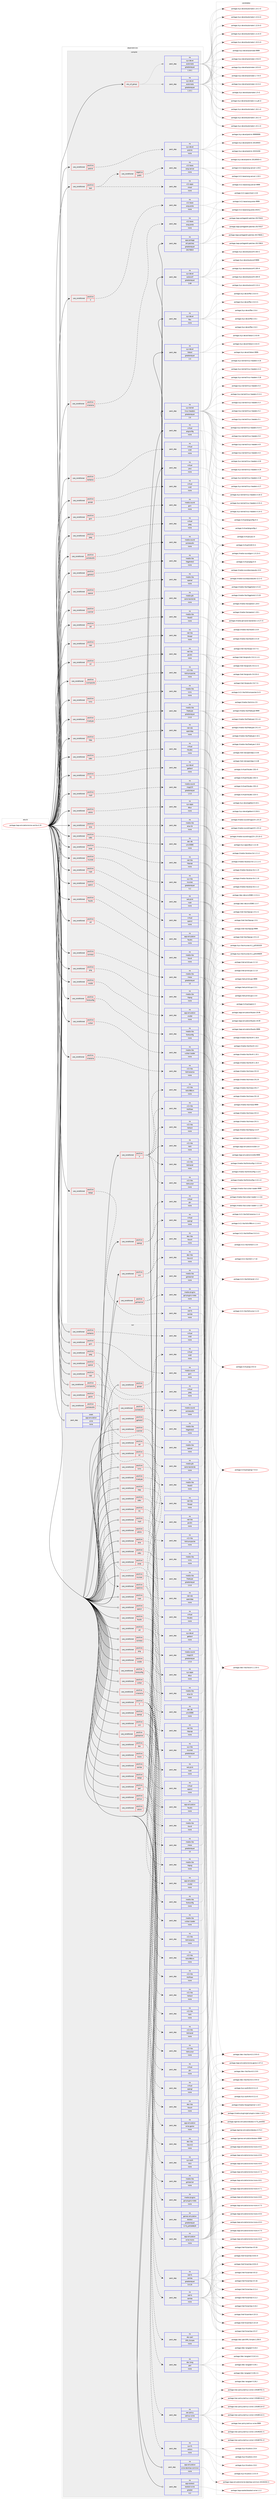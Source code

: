 digraph prolog {

# *************
# Graph options
# *************

newrank=true;
concentrate=true;
compound=true;
graph [rankdir=LR,fontname=Helvetica,fontsize=10,ranksep=1.5];#, ranksep=2.5, nodesep=0.2];
edge  [arrowhead=vee];
node  [fontname=Helvetica,fontsize=10];

# **********
# The ebuild
# **********

subgraph cluster_leftcol {
color=gray;
rank=same;
label=<<i>ebuild</i>>;
id [label="portage://app-emulation/wine-vanilla-4.19", color=red, width=4, href="../app-emulation/wine-vanilla-4.19.svg"];
}

# ****************
# The dependencies
# ****************

subgraph cluster_midcol {
color=gray;
label=<<i>dependencies</i>>;
subgraph cluster_compile {
fillcolor="#eeeeee";
style=filled;
label=<<i>compile</i>>;
subgraph any8050 {
dependency621603 [label=<<TABLE BORDER="0" CELLBORDER="1" CELLSPACING="0" CELLPADDING="4"><TR><TD CELLPADDING="10">any_of_group</TD></TR></TABLE>>, shape=none, color=red];subgraph pack467567 {
dependency621604 [label=<<TABLE BORDER="0" CELLBORDER="1" CELLSPACING="0" CELLPADDING="4" WIDTH="220"><TR><TD ROWSPAN="6" CELLPADDING="30">pack_dep</TD></TR><TR><TD WIDTH="110">no</TD></TR><TR><TD>sys-devel</TD></TR><TR><TD>automake</TD></TR><TR><TD>greaterequal</TD></TR><TR><TD>1.16.1</TD></TR></TABLE>>, shape=none, color=blue];
}
dependency621603:e -> dependency621604:w [weight=20,style="dotted",arrowhead="oinv"];
subgraph pack467568 {
dependency621605 [label=<<TABLE BORDER="0" CELLBORDER="1" CELLSPACING="0" CELLPADDING="4" WIDTH="220"><TR><TD ROWSPAN="6" CELLPADDING="30">pack_dep</TD></TR><TR><TD WIDTH="110">no</TD></TR><TR><TD>sys-devel</TD></TR><TR><TD>automake</TD></TR><TR><TD>greaterequal</TD></TR><TR><TD>1.15.1</TD></TR></TABLE>>, shape=none, color=blue];
}
dependency621603:e -> dependency621605:w [weight=20,style="dotted",arrowhead="oinv"];
}
id:e -> dependency621603:w [weight=20,style="solid",arrowhead="vee"];
subgraph cond145702 {
dependency621606 [label=<<TABLE BORDER="0" CELLBORDER="1" CELLSPACING="0" CELLPADDING="4"><TR><TD ROWSPAN="3" CELLPADDING="10">use_conditional</TD></TR><TR><TD>positive</TD></TR><TR><TD>X</TD></TR></TABLE>>, shape=none, color=red];
subgraph pack467569 {
dependency621607 [label=<<TABLE BORDER="0" CELLBORDER="1" CELLSPACING="0" CELLPADDING="4" WIDTH="220"><TR><TD ROWSPAN="6" CELLPADDING="30">pack_dep</TD></TR><TR><TD WIDTH="110">no</TD></TR><TR><TD>x11-base</TD></TR><TR><TD>xorg-proto</TD></TR><TR><TD>none</TD></TR><TR><TD></TD></TR></TABLE>>, shape=none, color=blue];
}
dependency621606:e -> dependency621607:w [weight=20,style="dashed",arrowhead="vee"];
}
id:e -> dependency621606:w [weight=20,style="solid",arrowhead="vee"];
subgraph cond145703 {
dependency621608 [label=<<TABLE BORDER="0" CELLBORDER="1" CELLSPACING="0" CELLPADDING="4"><TR><TD ROWSPAN="3" CELLPADDING="10">use_conditional</TD></TR><TR><TD>positive</TD></TR><TR><TD>X</TD></TR></TABLE>>, shape=none, color=red];
subgraph pack467570 {
dependency621609 [label=<<TABLE BORDER="0" CELLBORDER="1" CELLSPACING="0" CELLPADDING="4" WIDTH="220"><TR><TD ROWSPAN="6" CELLPADDING="30">pack_dep</TD></TR><TR><TD WIDTH="110">no</TD></TR><TR><TD>x11-libs</TD></TR><TR><TD>libXcursor</TD></TR><TR><TD>none</TD></TR><TR><TD></TD></TR></TABLE>>, shape=none, color=blue];
}
dependency621608:e -> dependency621609:w [weight=20,style="dashed",arrowhead="vee"];
subgraph pack467571 {
dependency621610 [label=<<TABLE BORDER="0" CELLBORDER="1" CELLSPACING="0" CELLPADDING="4" WIDTH="220"><TR><TD ROWSPAN="6" CELLPADDING="30">pack_dep</TD></TR><TR><TD WIDTH="110">no</TD></TR><TR><TD>x11-libs</TD></TR><TR><TD>libXext</TD></TR><TR><TD>none</TD></TR><TR><TD></TD></TR></TABLE>>, shape=none, color=blue];
}
dependency621608:e -> dependency621610:w [weight=20,style="dashed",arrowhead="vee"];
subgraph pack467572 {
dependency621611 [label=<<TABLE BORDER="0" CELLBORDER="1" CELLSPACING="0" CELLPADDING="4" WIDTH="220"><TR><TD ROWSPAN="6" CELLPADDING="30">pack_dep</TD></TR><TR><TD WIDTH="110">no</TD></TR><TR><TD>x11-libs</TD></TR><TR><TD>libXfixes</TD></TR><TR><TD>none</TD></TR><TR><TD></TD></TR></TABLE>>, shape=none, color=blue];
}
dependency621608:e -> dependency621611:w [weight=20,style="dashed",arrowhead="vee"];
subgraph pack467573 {
dependency621612 [label=<<TABLE BORDER="0" CELLBORDER="1" CELLSPACING="0" CELLPADDING="4" WIDTH="220"><TR><TD ROWSPAN="6" CELLPADDING="30">pack_dep</TD></TR><TR><TD WIDTH="110">no</TD></TR><TR><TD>x11-libs</TD></TR><TR><TD>libXrandr</TD></TR><TR><TD>none</TD></TR><TR><TD></TD></TR></TABLE>>, shape=none, color=blue];
}
dependency621608:e -> dependency621612:w [weight=20,style="dashed",arrowhead="vee"];
subgraph pack467574 {
dependency621613 [label=<<TABLE BORDER="0" CELLBORDER="1" CELLSPACING="0" CELLPADDING="4" WIDTH="220"><TR><TD ROWSPAN="6" CELLPADDING="30">pack_dep</TD></TR><TR><TD WIDTH="110">no</TD></TR><TR><TD>x11-libs</TD></TR><TR><TD>libXi</TD></TR><TR><TD>none</TD></TR><TR><TD></TD></TR></TABLE>>, shape=none, color=blue];
}
dependency621608:e -> dependency621613:w [weight=20,style="dashed",arrowhead="vee"];
subgraph pack467575 {
dependency621614 [label=<<TABLE BORDER="0" CELLBORDER="1" CELLSPACING="0" CELLPADDING="4" WIDTH="220"><TR><TD ROWSPAN="6" CELLPADDING="30">pack_dep</TD></TR><TR><TD WIDTH="110">no</TD></TR><TR><TD>x11-libs</TD></TR><TR><TD>libXxf86vm</TD></TR><TR><TD>none</TD></TR><TR><TD></TD></TR></TABLE>>, shape=none, color=blue];
}
dependency621608:e -> dependency621614:w [weight=20,style="dashed",arrowhead="vee"];
}
id:e -> dependency621608:w [weight=20,style="solid",arrowhead="vee"];
subgraph cond145704 {
dependency621615 [label=<<TABLE BORDER="0" CELLBORDER="1" CELLSPACING="0" CELLPADDING="4"><TR><TD ROWSPAN="3" CELLPADDING="10">use_conditional</TD></TR><TR><TD>positive</TD></TR><TR><TD>alsa</TD></TR></TABLE>>, shape=none, color=red];
subgraph pack467576 {
dependency621616 [label=<<TABLE BORDER="0" CELLBORDER="1" CELLSPACING="0" CELLPADDING="4" WIDTH="220"><TR><TD ROWSPAN="6" CELLPADDING="30">pack_dep</TD></TR><TR><TD WIDTH="110">no</TD></TR><TR><TD>media-libs</TD></TR><TR><TD>alsa-lib</TD></TR><TR><TD>none</TD></TR><TR><TD></TD></TR></TABLE>>, shape=none, color=blue];
}
dependency621615:e -> dependency621616:w [weight=20,style="dashed",arrowhead="vee"];
}
id:e -> dependency621615:w [weight=20,style="solid",arrowhead="vee"];
subgraph cond145705 {
dependency621617 [label=<<TABLE BORDER="0" CELLBORDER="1" CELLSPACING="0" CELLPADDING="4"><TR><TD ROWSPAN="3" CELLPADDING="10">use_conditional</TD></TR><TR><TD>positive</TD></TR><TR><TD>capi</TD></TR></TABLE>>, shape=none, color=red];
subgraph pack467577 {
dependency621618 [label=<<TABLE BORDER="0" CELLBORDER="1" CELLSPACING="0" CELLPADDING="4" WIDTH="220"><TR><TD ROWSPAN="6" CELLPADDING="30">pack_dep</TD></TR><TR><TD WIDTH="110">no</TD></TR><TR><TD>net-libs</TD></TR><TR><TD>libcapi</TD></TR><TR><TD>none</TD></TR><TR><TD></TD></TR></TABLE>>, shape=none, color=blue];
}
dependency621617:e -> dependency621618:w [weight=20,style="dashed",arrowhead="vee"];
}
id:e -> dependency621617:w [weight=20,style="solid",arrowhead="vee"];
subgraph cond145706 {
dependency621619 [label=<<TABLE BORDER="0" CELLBORDER="1" CELLSPACING="0" CELLPADDING="4"><TR><TD ROWSPAN="3" CELLPADDING="10">use_conditional</TD></TR><TR><TD>positive</TD></TR><TR><TD>cups</TD></TR></TABLE>>, shape=none, color=red];
subgraph pack467578 {
dependency621620 [label=<<TABLE BORDER="0" CELLBORDER="1" CELLSPACING="0" CELLPADDING="4" WIDTH="220"><TR><TD ROWSPAN="6" CELLPADDING="30">pack_dep</TD></TR><TR><TD WIDTH="110">no</TD></TR><TR><TD>net-print</TD></TR><TR><TD>cups</TD></TR><TR><TD>none</TD></TR><TR><TD></TD></TR></TABLE>>, shape=none, color=blue];
}
dependency621619:e -> dependency621620:w [weight=20,style="dashed",arrowhead="vee"];
}
id:e -> dependency621619:w [weight=20,style="solid",arrowhead="vee"];
subgraph cond145707 {
dependency621621 [label=<<TABLE BORDER="0" CELLBORDER="1" CELLSPACING="0" CELLPADDING="4"><TR><TD ROWSPAN="3" CELLPADDING="10">use_conditional</TD></TR><TR><TD>positive</TD></TR><TR><TD>faudio</TD></TR></TABLE>>, shape=none, color=red];
subgraph pack467579 {
dependency621622 [label=<<TABLE BORDER="0" CELLBORDER="1" CELLSPACING="0" CELLPADDING="4" WIDTH="220"><TR><TD ROWSPAN="6" CELLPADDING="30">pack_dep</TD></TR><TR><TD WIDTH="110">no</TD></TR><TR><TD>app-emulation</TD></TR><TR><TD>faudio</TD></TR><TR><TD>none</TD></TR><TR><TD></TD></TR></TABLE>>, shape=none, color=blue];
}
dependency621621:e -> dependency621622:w [weight=20,style="dashed",arrowhead="vee"];
}
id:e -> dependency621621:w [weight=20,style="solid",arrowhead="vee"];
subgraph cond145708 {
dependency621623 [label=<<TABLE BORDER="0" CELLBORDER="1" CELLSPACING="0" CELLPADDING="4"><TR><TD ROWSPAN="3" CELLPADDING="10">use_conditional</TD></TR><TR><TD>positive</TD></TR><TR><TD>fontconfig</TD></TR></TABLE>>, shape=none, color=red];
subgraph pack467580 {
dependency621624 [label=<<TABLE BORDER="0" CELLBORDER="1" CELLSPACING="0" CELLPADDING="4" WIDTH="220"><TR><TD ROWSPAN="6" CELLPADDING="30">pack_dep</TD></TR><TR><TD WIDTH="110">no</TD></TR><TR><TD>media-libs</TD></TR><TR><TD>fontconfig</TD></TR><TR><TD>none</TD></TR><TR><TD></TD></TR></TABLE>>, shape=none, color=blue];
}
dependency621623:e -> dependency621624:w [weight=20,style="dashed",arrowhead="vee"];
}
id:e -> dependency621623:w [weight=20,style="solid",arrowhead="vee"];
subgraph cond145709 {
dependency621625 [label=<<TABLE BORDER="0" CELLBORDER="1" CELLSPACING="0" CELLPADDING="4"><TR><TD ROWSPAN="3" CELLPADDING="10">use_conditional</TD></TR><TR><TD>positive</TD></TR><TR><TD>gphoto2</TD></TR></TABLE>>, shape=none, color=red];
subgraph pack467581 {
dependency621626 [label=<<TABLE BORDER="0" CELLBORDER="1" CELLSPACING="0" CELLPADDING="4" WIDTH="220"><TR><TD ROWSPAN="6" CELLPADDING="30">pack_dep</TD></TR><TR><TD WIDTH="110">no</TD></TR><TR><TD>media-libs</TD></TR><TR><TD>libgphoto2</TD></TR><TR><TD>none</TD></TR><TR><TD></TD></TR></TABLE>>, shape=none, color=blue];
}
dependency621625:e -> dependency621626:w [weight=20,style="dashed",arrowhead="vee"];
}
id:e -> dependency621625:w [weight=20,style="solid",arrowhead="vee"];
subgraph cond145710 {
dependency621627 [label=<<TABLE BORDER="0" CELLBORDER="1" CELLSPACING="0" CELLPADDING="4"><TR><TD ROWSPAN="3" CELLPADDING="10">use_conditional</TD></TR><TR><TD>positive</TD></TR><TR><TD>gsm</TD></TR></TABLE>>, shape=none, color=red];
subgraph pack467582 {
dependency621628 [label=<<TABLE BORDER="0" CELLBORDER="1" CELLSPACING="0" CELLPADDING="4" WIDTH="220"><TR><TD ROWSPAN="6" CELLPADDING="30">pack_dep</TD></TR><TR><TD WIDTH="110">no</TD></TR><TR><TD>media-sound</TD></TR><TR><TD>gsm</TD></TR><TR><TD>none</TD></TR><TR><TD></TD></TR></TABLE>>, shape=none, color=blue];
}
dependency621627:e -> dependency621628:w [weight=20,style="dashed",arrowhead="vee"];
}
id:e -> dependency621627:w [weight=20,style="solid",arrowhead="vee"];
subgraph cond145711 {
dependency621629 [label=<<TABLE BORDER="0" CELLBORDER="1" CELLSPACING="0" CELLPADDING="4"><TR><TD ROWSPAN="3" CELLPADDING="10">use_conditional</TD></TR><TR><TD>positive</TD></TR><TR><TD>gssapi</TD></TR></TABLE>>, shape=none, color=red];
subgraph pack467583 {
dependency621630 [label=<<TABLE BORDER="0" CELLBORDER="1" CELLSPACING="0" CELLPADDING="4" WIDTH="220"><TR><TD ROWSPAN="6" CELLPADDING="30">pack_dep</TD></TR><TR><TD WIDTH="110">no</TD></TR><TR><TD>virtual</TD></TR><TR><TD>krb5</TD></TR><TR><TD>none</TD></TR><TR><TD></TD></TR></TABLE>>, shape=none, color=blue];
}
dependency621629:e -> dependency621630:w [weight=20,style="dashed",arrowhead="vee"];
}
id:e -> dependency621629:w [weight=20,style="solid",arrowhead="vee"];
subgraph cond145712 {
dependency621631 [label=<<TABLE BORDER="0" CELLBORDER="1" CELLSPACING="0" CELLPADDING="4"><TR><TD ROWSPAN="3" CELLPADDING="10">use_conditional</TD></TR><TR><TD>positive</TD></TR><TR><TD>gstreamer</TD></TR></TABLE>>, shape=none, color=red];
subgraph pack467584 {
dependency621632 [label=<<TABLE BORDER="0" CELLBORDER="1" CELLSPACING="0" CELLPADDING="4" WIDTH="220"><TR><TD ROWSPAN="6" CELLPADDING="30">pack_dep</TD></TR><TR><TD WIDTH="110">no</TD></TR><TR><TD>media-libs</TD></TR><TR><TD>gstreamer</TD></TR><TR><TD>none</TD></TR><TR><TD></TD></TR></TABLE>>, shape=none, color=blue];
}
dependency621631:e -> dependency621632:w [weight=20,style="dashed",arrowhead="vee"];
subgraph pack467585 {
dependency621633 [label=<<TABLE BORDER="0" CELLBORDER="1" CELLSPACING="0" CELLPADDING="4" WIDTH="220"><TR><TD ROWSPAN="6" CELLPADDING="30">pack_dep</TD></TR><TR><TD WIDTH="110">no</TD></TR><TR><TD>media-plugins</TD></TR><TR><TD>gst-plugins-meta</TD></TR><TR><TD>none</TD></TR><TR><TD></TD></TR></TABLE>>, shape=none, color=blue];
}
dependency621631:e -> dependency621633:w [weight=20,style="dashed",arrowhead="vee"];
}
id:e -> dependency621631:w [weight=20,style="solid",arrowhead="vee"];
subgraph cond145713 {
dependency621634 [label=<<TABLE BORDER="0" CELLBORDER="1" CELLSPACING="0" CELLPADDING="4"><TR><TD ROWSPAN="3" CELLPADDING="10">use_conditional</TD></TR><TR><TD>positive</TD></TR><TR><TD>jpeg</TD></TR></TABLE>>, shape=none, color=red];
subgraph pack467586 {
dependency621635 [label=<<TABLE BORDER="0" CELLBORDER="1" CELLSPACING="0" CELLPADDING="4" WIDTH="220"><TR><TD ROWSPAN="6" CELLPADDING="30">pack_dep</TD></TR><TR><TD WIDTH="110">no</TD></TR><TR><TD>virtual</TD></TR><TR><TD>jpeg</TD></TR><TR><TD>none</TD></TR><TR><TD></TD></TR></TABLE>>, shape=none, color=blue];
}
dependency621634:e -> dependency621635:w [weight=20,style="dashed",arrowhead="vee"];
}
id:e -> dependency621634:w [weight=20,style="solid",arrowhead="vee"];
subgraph cond145714 {
dependency621636 [label=<<TABLE BORDER="0" CELLBORDER="1" CELLSPACING="0" CELLPADDING="4"><TR><TD ROWSPAN="3" CELLPADDING="10">use_conditional</TD></TR><TR><TD>positive</TD></TR><TR><TD>kerberos</TD></TR></TABLE>>, shape=none, color=red];
subgraph pack467587 {
dependency621637 [label=<<TABLE BORDER="0" CELLBORDER="1" CELLSPACING="0" CELLPADDING="4" WIDTH="220"><TR><TD ROWSPAN="6" CELLPADDING="30">pack_dep</TD></TR><TR><TD WIDTH="110">no</TD></TR><TR><TD>virtual</TD></TR><TR><TD>krb5</TD></TR><TR><TD>none</TD></TR><TR><TD></TD></TR></TABLE>>, shape=none, color=blue];
}
dependency621636:e -> dependency621637:w [weight=20,style="dashed",arrowhead="vee"];
}
id:e -> dependency621636:w [weight=20,style="solid",arrowhead="vee"];
subgraph cond145715 {
dependency621638 [label=<<TABLE BORDER="0" CELLBORDER="1" CELLSPACING="0" CELLPADDING="4"><TR><TD ROWSPAN="3" CELLPADDING="10">use_conditional</TD></TR><TR><TD>positive</TD></TR><TR><TD>lcms</TD></TR></TABLE>>, shape=none, color=red];
subgraph pack467588 {
dependency621639 [label=<<TABLE BORDER="0" CELLBORDER="1" CELLSPACING="0" CELLPADDING="4" WIDTH="220"><TR><TD ROWSPAN="6" CELLPADDING="30">pack_dep</TD></TR><TR><TD WIDTH="110">no</TD></TR><TR><TD>media-libs</TD></TR><TR><TD>lcms</TD></TR><TR><TD>none</TD></TR><TR><TD></TD></TR></TABLE>>, shape=none, color=blue];
}
dependency621638:e -> dependency621639:w [weight=20,style="dashed",arrowhead="vee"];
}
id:e -> dependency621638:w [weight=20,style="solid",arrowhead="vee"];
subgraph cond145716 {
dependency621640 [label=<<TABLE BORDER="0" CELLBORDER="1" CELLSPACING="0" CELLPADDING="4"><TR><TD ROWSPAN="3" CELLPADDING="10">use_conditional</TD></TR><TR><TD>positive</TD></TR><TR><TD>ldap</TD></TR></TABLE>>, shape=none, color=red];
subgraph pack467589 {
dependency621641 [label=<<TABLE BORDER="0" CELLBORDER="1" CELLSPACING="0" CELLPADDING="4" WIDTH="220"><TR><TD ROWSPAN="6" CELLPADDING="30">pack_dep</TD></TR><TR><TD WIDTH="110">no</TD></TR><TR><TD>net-nds</TD></TR><TR><TD>openldap</TD></TR><TR><TD>none</TD></TR><TR><TD></TD></TR></TABLE>>, shape=none, color=blue];
}
dependency621640:e -> dependency621641:w [weight=20,style="dashed",arrowhead="vee"];
}
id:e -> dependency621640:w [weight=20,style="solid",arrowhead="vee"];
subgraph cond145717 {
dependency621642 [label=<<TABLE BORDER="0" CELLBORDER="1" CELLSPACING="0" CELLPADDING="4"><TR><TD ROWSPAN="3" CELLPADDING="10">use_conditional</TD></TR><TR><TD>positive</TD></TR><TR><TD>mp3</TD></TR></TABLE>>, shape=none, color=red];
subgraph pack467590 {
dependency621643 [label=<<TABLE BORDER="0" CELLBORDER="1" CELLSPACING="0" CELLPADDING="4" WIDTH="220"><TR><TD ROWSPAN="6" CELLPADDING="30">pack_dep</TD></TR><TR><TD WIDTH="110">no</TD></TR><TR><TD>media-sound</TD></TR><TR><TD>mpg123</TD></TR><TR><TD>greaterequal</TD></TR><TR><TD>1.5.0</TD></TR></TABLE>>, shape=none, color=blue];
}
dependency621642:e -> dependency621643:w [weight=20,style="dashed",arrowhead="vee"];
}
id:e -> dependency621642:w [weight=20,style="solid",arrowhead="vee"];
subgraph cond145718 {
dependency621644 [label=<<TABLE BORDER="0" CELLBORDER="1" CELLSPACING="0" CELLPADDING="4"><TR><TD ROWSPAN="3" CELLPADDING="10">use_conditional</TD></TR><TR><TD>positive</TD></TR><TR><TD>ncurses</TD></TR></TABLE>>, shape=none, color=red];
subgraph pack467591 {
dependency621645 [label=<<TABLE BORDER="0" CELLBORDER="1" CELLSPACING="0" CELLPADDING="4" WIDTH="220"><TR><TD ROWSPAN="6" CELLPADDING="30">pack_dep</TD></TR><TR><TD WIDTH="110">no</TD></TR><TR><TD>sys-libs</TD></TR><TR><TD>ncurses</TD></TR><TR><TD>greaterequal</TD></TR><TR><TD>5.2</TD></TR></TABLE>>, shape=none, color=blue];
}
dependency621644:e -> dependency621645:w [weight=20,style="dashed",arrowhead="vee"];
}
id:e -> dependency621644:w [weight=20,style="solid",arrowhead="vee"];
subgraph cond145719 {
dependency621646 [label=<<TABLE BORDER="0" CELLBORDER="1" CELLSPACING="0" CELLPADDING="4"><TR><TD ROWSPAN="3" CELLPADDING="10">use_conditional</TD></TR><TR><TD>positive</TD></TR><TR><TD>netapi</TD></TR></TABLE>>, shape=none, color=red];
subgraph pack467592 {
dependency621647 [label=<<TABLE BORDER="0" CELLBORDER="1" CELLSPACING="0" CELLPADDING="4" WIDTH="220"><TR><TD ROWSPAN="6" CELLPADDING="30">pack_dep</TD></TR><TR><TD WIDTH="110">no</TD></TR><TR><TD>net-fs</TD></TR><TR><TD>samba</TD></TR><TR><TD>none</TD></TR><TR><TD></TD></TR></TABLE>>, shape=none, color=blue];
}
dependency621646:e -> dependency621647:w [weight=20,style="dashed",arrowhead="vee"];
}
id:e -> dependency621646:w [weight=20,style="solid",arrowhead="vee"];
subgraph cond145720 {
dependency621648 [label=<<TABLE BORDER="0" CELLBORDER="1" CELLSPACING="0" CELLPADDING="4"><TR><TD ROWSPAN="3" CELLPADDING="10">use_conditional</TD></TR><TR><TD>positive</TD></TR><TR><TD>nls</TD></TR></TABLE>>, shape=none, color=red];
subgraph pack467593 {
dependency621649 [label=<<TABLE BORDER="0" CELLBORDER="1" CELLSPACING="0" CELLPADDING="4" WIDTH="220"><TR><TD ROWSPAN="6" CELLPADDING="30">pack_dep</TD></TR><TR><TD WIDTH="110">no</TD></TR><TR><TD>sys-devel</TD></TR><TR><TD>gettext</TD></TR><TR><TD>none</TD></TR><TR><TD></TD></TR></TABLE>>, shape=none, color=blue];
}
dependency621648:e -> dependency621649:w [weight=20,style="dashed",arrowhead="vee"];
}
id:e -> dependency621648:w [weight=20,style="solid",arrowhead="vee"];
subgraph cond145721 {
dependency621650 [label=<<TABLE BORDER="0" CELLBORDER="1" CELLSPACING="0" CELLPADDING="4"><TR><TD ROWSPAN="3" CELLPADDING="10">use_conditional</TD></TR><TR><TD>positive</TD></TR><TR><TD>odbc</TD></TR></TABLE>>, shape=none, color=red];
subgraph pack467594 {
dependency621651 [label=<<TABLE BORDER="0" CELLBORDER="1" CELLSPACING="0" CELLPADDING="4" WIDTH="220"><TR><TD ROWSPAN="6" CELLPADDING="30">pack_dep</TD></TR><TR><TD WIDTH="110">no</TD></TR><TR><TD>dev-db</TD></TR><TR><TD>unixODBC</TD></TR><TR><TD>none</TD></TR><TR><TD></TD></TR></TABLE>>, shape=none, color=blue];
}
dependency621650:e -> dependency621651:w [weight=20,style="dashed",arrowhead="vee"];
}
id:e -> dependency621650:w [weight=20,style="solid",arrowhead="vee"];
subgraph cond145722 {
dependency621652 [label=<<TABLE BORDER="0" CELLBORDER="1" CELLSPACING="0" CELLPADDING="4"><TR><TD ROWSPAN="3" CELLPADDING="10">use_conditional</TD></TR><TR><TD>positive</TD></TR><TR><TD>openal</TD></TR></TABLE>>, shape=none, color=red];
subgraph pack467595 {
dependency621653 [label=<<TABLE BORDER="0" CELLBORDER="1" CELLSPACING="0" CELLPADDING="4" WIDTH="220"><TR><TD ROWSPAN="6" CELLPADDING="30">pack_dep</TD></TR><TR><TD WIDTH="110">no</TD></TR><TR><TD>media-libs</TD></TR><TR><TD>openal</TD></TR><TR><TD>none</TD></TR><TR><TD></TD></TR></TABLE>>, shape=none, color=blue];
}
dependency621652:e -> dependency621653:w [weight=20,style="dashed",arrowhead="vee"];
}
id:e -> dependency621652:w [weight=20,style="solid",arrowhead="vee"];
subgraph cond145723 {
dependency621654 [label=<<TABLE BORDER="0" CELLBORDER="1" CELLSPACING="0" CELLPADDING="4"><TR><TD ROWSPAN="3" CELLPADDING="10">use_conditional</TD></TR><TR><TD>positive</TD></TR><TR><TD>opencl</TD></TR></TABLE>>, shape=none, color=red];
subgraph pack467596 {
dependency621655 [label=<<TABLE BORDER="0" CELLBORDER="1" CELLSPACING="0" CELLPADDING="4" WIDTH="220"><TR><TD ROWSPAN="6" CELLPADDING="30">pack_dep</TD></TR><TR><TD WIDTH="110">no</TD></TR><TR><TD>virtual</TD></TR><TR><TD>opencl</TD></TR><TR><TD>none</TD></TR><TR><TD></TD></TR></TABLE>>, shape=none, color=blue];
}
dependency621654:e -> dependency621655:w [weight=20,style="dashed",arrowhead="vee"];
}
id:e -> dependency621654:w [weight=20,style="solid",arrowhead="vee"];
subgraph cond145724 {
dependency621656 [label=<<TABLE BORDER="0" CELLBORDER="1" CELLSPACING="0" CELLPADDING="4"><TR><TD ROWSPAN="3" CELLPADDING="10">use_conditional</TD></TR><TR><TD>positive</TD></TR><TR><TD>opengl</TD></TR></TABLE>>, shape=none, color=red];
subgraph pack467597 {
dependency621657 [label=<<TABLE BORDER="0" CELLBORDER="1" CELLSPACING="0" CELLPADDING="4" WIDTH="220"><TR><TD ROWSPAN="6" CELLPADDING="30">pack_dep</TD></TR><TR><TD WIDTH="110">no</TD></TR><TR><TD>virtual</TD></TR><TR><TD>glu</TD></TR><TR><TD>none</TD></TR><TR><TD></TD></TR></TABLE>>, shape=none, color=blue];
}
dependency621656:e -> dependency621657:w [weight=20,style="dashed",arrowhead="vee"];
subgraph pack467598 {
dependency621658 [label=<<TABLE BORDER="0" CELLBORDER="1" CELLSPACING="0" CELLPADDING="4" WIDTH="220"><TR><TD ROWSPAN="6" CELLPADDING="30">pack_dep</TD></TR><TR><TD WIDTH="110">no</TD></TR><TR><TD>virtual</TD></TR><TR><TD>opengl</TD></TR><TR><TD>none</TD></TR><TR><TD></TD></TR></TABLE>>, shape=none, color=blue];
}
dependency621656:e -> dependency621658:w [weight=20,style="dashed",arrowhead="vee"];
}
id:e -> dependency621656:w [weight=20,style="solid",arrowhead="vee"];
subgraph cond145725 {
dependency621659 [label=<<TABLE BORDER="0" CELLBORDER="1" CELLSPACING="0" CELLPADDING="4"><TR><TD ROWSPAN="3" CELLPADDING="10">use_conditional</TD></TR><TR><TD>positive</TD></TR><TR><TD>osmesa</TD></TR></TABLE>>, shape=none, color=red];
subgraph pack467599 {
dependency621660 [label=<<TABLE BORDER="0" CELLBORDER="1" CELLSPACING="0" CELLPADDING="4" WIDTH="220"><TR><TD ROWSPAN="6" CELLPADDING="30">pack_dep</TD></TR><TR><TD WIDTH="110">no</TD></TR><TR><TD>media-libs</TD></TR><TR><TD>mesa</TD></TR><TR><TD>greaterequal</TD></TR><TR><TD>13</TD></TR></TABLE>>, shape=none, color=blue];
}
dependency621659:e -> dependency621660:w [weight=20,style="dashed",arrowhead="vee"];
}
id:e -> dependency621659:w [weight=20,style="solid",arrowhead="vee"];
subgraph cond145726 {
dependency621661 [label=<<TABLE BORDER="0" CELLBORDER="1" CELLSPACING="0" CELLPADDING="4"><TR><TD ROWSPAN="3" CELLPADDING="10">use_conditional</TD></TR><TR><TD>positive</TD></TR><TR><TD>pcap</TD></TR></TABLE>>, shape=none, color=red];
subgraph pack467600 {
dependency621662 [label=<<TABLE BORDER="0" CELLBORDER="1" CELLSPACING="0" CELLPADDING="4" WIDTH="220"><TR><TD ROWSPAN="6" CELLPADDING="30">pack_dep</TD></TR><TR><TD WIDTH="110">no</TD></TR><TR><TD>net-libs</TD></TR><TR><TD>libpcap</TD></TR><TR><TD>none</TD></TR><TR><TD></TD></TR></TABLE>>, shape=none, color=blue];
}
dependency621661:e -> dependency621662:w [weight=20,style="dashed",arrowhead="vee"];
}
id:e -> dependency621661:w [weight=20,style="solid",arrowhead="vee"];
subgraph cond145727 {
dependency621663 [label=<<TABLE BORDER="0" CELLBORDER="1" CELLSPACING="0" CELLPADDING="4"><TR><TD ROWSPAN="3" CELLPADDING="10">use_conditional</TD></TR><TR><TD>positive</TD></TR><TR><TD>png</TD></TR></TABLE>>, shape=none, color=red];
subgraph pack467601 {
dependency621664 [label=<<TABLE BORDER="0" CELLBORDER="1" CELLSPACING="0" CELLPADDING="4" WIDTH="220"><TR><TD ROWSPAN="6" CELLPADDING="30">pack_dep</TD></TR><TR><TD WIDTH="110">no</TD></TR><TR><TD>media-libs</TD></TR><TR><TD>libpng</TD></TR><TR><TD>none</TD></TR><TR><TD></TD></TR></TABLE>>, shape=none, color=blue];
}
dependency621663:e -> dependency621664:w [weight=20,style="dashed",arrowhead="vee"];
}
id:e -> dependency621663:w [weight=20,style="solid",arrowhead="vee"];
subgraph cond145728 {
dependency621665 [label=<<TABLE BORDER="0" CELLBORDER="1" CELLSPACING="0" CELLPADDING="4"><TR><TD ROWSPAN="3" CELLPADDING="10">use_conditional</TD></TR><TR><TD>positive</TD></TR><TR><TD>prelink</TD></TR></TABLE>>, shape=none, color=red];
subgraph pack467602 {
dependency621666 [label=<<TABLE BORDER="0" CELLBORDER="1" CELLSPACING="0" CELLPADDING="4" WIDTH="220"><TR><TD ROWSPAN="6" CELLPADDING="30">pack_dep</TD></TR><TR><TD WIDTH="110">no</TD></TR><TR><TD>sys-devel</TD></TR><TR><TD>prelink</TD></TR><TR><TD>none</TD></TR><TR><TD></TD></TR></TABLE>>, shape=none, color=blue];
}
dependency621665:e -> dependency621666:w [weight=20,style="dashed",arrowhead="vee"];
}
id:e -> dependency621665:w [weight=20,style="solid",arrowhead="vee"];
subgraph cond145729 {
dependency621667 [label=<<TABLE BORDER="0" CELLBORDER="1" CELLSPACING="0" CELLPADDING="4"><TR><TD ROWSPAN="3" CELLPADDING="10">use_conditional</TD></TR><TR><TD>positive</TD></TR><TR><TD>pulseaudio</TD></TR></TABLE>>, shape=none, color=red];
subgraph pack467603 {
dependency621668 [label=<<TABLE BORDER="0" CELLBORDER="1" CELLSPACING="0" CELLPADDING="4" WIDTH="220"><TR><TD ROWSPAN="6" CELLPADDING="30">pack_dep</TD></TR><TR><TD WIDTH="110">no</TD></TR><TR><TD>media-sound</TD></TR><TR><TD>pulseaudio</TD></TR><TR><TD>none</TD></TR><TR><TD></TD></TR></TABLE>>, shape=none, color=blue];
}
dependency621667:e -> dependency621668:w [weight=20,style="dashed",arrowhead="vee"];
}
id:e -> dependency621667:w [weight=20,style="solid",arrowhead="vee"];
subgraph cond145730 {
dependency621669 [label=<<TABLE BORDER="0" CELLBORDER="1" CELLSPACING="0" CELLPADDING="4"><TR><TD ROWSPAN="3" CELLPADDING="10">use_conditional</TD></TR><TR><TD>positive</TD></TR><TR><TD>scanner</TD></TR></TABLE>>, shape=none, color=red];
subgraph pack467604 {
dependency621670 [label=<<TABLE BORDER="0" CELLBORDER="1" CELLSPACING="0" CELLPADDING="4" WIDTH="220"><TR><TD ROWSPAN="6" CELLPADDING="30">pack_dep</TD></TR><TR><TD WIDTH="110">no</TD></TR><TR><TD>media-gfx</TD></TR><TR><TD>sane-backends</TD></TR><TR><TD>none</TD></TR><TR><TD></TD></TR></TABLE>>, shape=none, color=blue];
}
dependency621669:e -> dependency621670:w [weight=20,style="dashed",arrowhead="vee"];
}
id:e -> dependency621669:w [weight=20,style="solid",arrowhead="vee"];
subgraph cond145731 {
dependency621671 [label=<<TABLE BORDER="0" CELLBORDER="1" CELLSPACING="0" CELLPADDING="4"><TR><TD ROWSPAN="3" CELLPADDING="10">use_conditional</TD></TR><TR><TD>positive</TD></TR><TR><TD>sdl</TD></TR></TABLE>>, shape=none, color=red];
subgraph pack467605 {
dependency621672 [label=<<TABLE BORDER="0" CELLBORDER="1" CELLSPACING="0" CELLPADDING="4" WIDTH="220"><TR><TD ROWSPAN="6" CELLPADDING="30">pack_dep</TD></TR><TR><TD WIDTH="110">no</TD></TR><TR><TD>media-libs</TD></TR><TR><TD>libsdl2</TD></TR><TR><TD>none</TD></TR><TR><TD></TD></TR></TABLE>>, shape=none, color=blue];
}
dependency621671:e -> dependency621672:w [weight=20,style="dashed",arrowhead="vee"];
}
id:e -> dependency621671:w [weight=20,style="solid",arrowhead="vee"];
subgraph cond145732 {
dependency621673 [label=<<TABLE BORDER="0" CELLBORDER="1" CELLSPACING="0" CELLPADDING="4"><TR><TD ROWSPAN="3" CELLPADDING="10">use_conditional</TD></TR><TR><TD>positive</TD></TR><TR><TD>ssl</TD></TR></TABLE>>, shape=none, color=red];
subgraph pack467606 {
dependency621674 [label=<<TABLE BORDER="0" CELLBORDER="1" CELLSPACING="0" CELLPADDING="4" WIDTH="220"><TR><TD ROWSPAN="6" CELLPADDING="30">pack_dep</TD></TR><TR><TD WIDTH="110">no</TD></TR><TR><TD>net-libs</TD></TR><TR><TD>gnutls</TD></TR><TR><TD>none</TD></TR><TR><TD></TD></TR></TABLE>>, shape=none, color=blue];
}
dependency621673:e -> dependency621674:w [weight=20,style="dashed",arrowhead="vee"];
}
id:e -> dependency621673:w [weight=20,style="solid",arrowhead="vee"];
subgraph cond145733 {
dependency621675 [label=<<TABLE BORDER="0" CELLBORDER="1" CELLSPACING="0" CELLPADDING="4"><TR><TD ROWSPAN="3" CELLPADDING="10">use_conditional</TD></TR><TR><TD>positive</TD></TR><TR><TD>test</TD></TR></TABLE>>, shape=none, color=red];
subgraph cond145734 {
dependency621676 [label=<<TABLE BORDER="0" CELLBORDER="1" CELLSPACING="0" CELLPADDING="4"><TR><TD ROWSPAN="3" CELLPADDING="10">use_conditional</TD></TR><TR><TD>negative</TD></TR><TR><TD>prefix</TD></TR></TABLE>>, shape=none, color=red];
subgraph pack467607 {
dependency621677 [label=<<TABLE BORDER="0" CELLBORDER="1" CELLSPACING="0" CELLPADDING="4" WIDTH="220"><TR><TD ROWSPAN="6" CELLPADDING="30">pack_dep</TD></TR><TR><TD WIDTH="110">no</TD></TR><TR><TD>x11-base</TD></TR><TR><TD>xorg-server</TD></TR><TR><TD>none</TD></TR><TR><TD></TD></TR></TABLE>>, shape=none, color=blue];
}
dependency621676:e -> dependency621677:w [weight=20,style="dashed",arrowhead="vee"];
}
dependency621675:e -> dependency621676:w [weight=20,style="dashed",arrowhead="vee"];
subgraph pack467608 {
dependency621678 [label=<<TABLE BORDER="0" CELLBORDER="1" CELLSPACING="0" CELLPADDING="4" WIDTH="220"><TR><TD ROWSPAN="6" CELLPADDING="30">pack_dep</TD></TR><TR><TD WIDTH="110">no</TD></TR><TR><TD>x11-apps</TD></TR><TR><TD>xhost</TD></TR><TR><TD>none</TD></TR><TR><TD></TD></TR></TABLE>>, shape=none, color=blue];
}
dependency621675:e -> dependency621678:w [weight=20,style="dashed",arrowhead="vee"];
}
id:e -> dependency621675:w [weight=20,style="solid",arrowhead="vee"];
subgraph cond145735 {
dependency621679 [label=<<TABLE BORDER="0" CELLBORDER="1" CELLSPACING="0" CELLPADDING="4"><TR><TD ROWSPAN="3" CELLPADDING="10">use_conditional</TD></TR><TR><TD>positive</TD></TR><TR><TD>truetype</TD></TR></TABLE>>, shape=none, color=red];
subgraph pack467609 {
dependency621680 [label=<<TABLE BORDER="0" CELLBORDER="1" CELLSPACING="0" CELLPADDING="4" WIDTH="220"><TR><TD ROWSPAN="6" CELLPADDING="30">pack_dep</TD></TR><TR><TD WIDTH="110">no</TD></TR><TR><TD>media-libs</TD></TR><TR><TD>freetype</TD></TR><TR><TD>greaterequal</TD></TR><TR><TD>2.0.0</TD></TR></TABLE>>, shape=none, color=blue];
}
dependency621679:e -> dependency621680:w [weight=20,style="dashed",arrowhead="vee"];
}
id:e -> dependency621679:w [weight=20,style="solid",arrowhead="vee"];
subgraph cond145736 {
dependency621681 [label=<<TABLE BORDER="0" CELLBORDER="1" CELLSPACING="0" CELLPADDING="4"><TR><TD ROWSPAN="3" CELLPADDING="10">use_conditional</TD></TR><TR><TD>positive</TD></TR><TR><TD>udev</TD></TR></TABLE>>, shape=none, color=red];
subgraph pack467610 {
dependency621682 [label=<<TABLE BORDER="0" CELLBORDER="1" CELLSPACING="0" CELLPADDING="4" WIDTH="220"><TR><TD ROWSPAN="6" CELLPADDING="30">pack_dep</TD></TR><TR><TD WIDTH="110">no</TD></TR><TR><TD>virtual</TD></TR><TR><TD>libudev</TD></TR><TR><TD>none</TD></TR><TR><TD></TD></TR></TABLE>>, shape=none, color=blue];
}
dependency621681:e -> dependency621682:w [weight=20,style="dashed",arrowhead="vee"];
}
id:e -> dependency621681:w [weight=20,style="solid",arrowhead="vee"];
subgraph cond145737 {
dependency621683 [label=<<TABLE BORDER="0" CELLBORDER="1" CELLSPACING="0" CELLPADDING="4"><TR><TD ROWSPAN="3" CELLPADDING="10">use_conditional</TD></TR><TR><TD>positive</TD></TR><TR><TD>udisks</TD></TR></TABLE>>, shape=none, color=red];
subgraph pack467611 {
dependency621684 [label=<<TABLE BORDER="0" CELLBORDER="1" CELLSPACING="0" CELLPADDING="4" WIDTH="220"><TR><TD ROWSPAN="6" CELLPADDING="30">pack_dep</TD></TR><TR><TD WIDTH="110">no</TD></TR><TR><TD>sys-apps</TD></TR><TR><TD>dbus</TD></TR><TR><TD>none</TD></TR><TR><TD></TD></TR></TABLE>>, shape=none, color=blue];
}
dependency621683:e -> dependency621684:w [weight=20,style="dashed",arrowhead="vee"];
}
id:e -> dependency621683:w [weight=20,style="solid",arrowhead="vee"];
subgraph cond145738 {
dependency621685 [label=<<TABLE BORDER="0" CELLBORDER="1" CELLSPACING="0" CELLPADDING="4"><TR><TD ROWSPAN="3" CELLPADDING="10">use_conditional</TD></TR><TR><TD>positive</TD></TR><TR><TD>v4l</TD></TR></TABLE>>, shape=none, color=red];
subgraph pack467612 {
dependency621686 [label=<<TABLE BORDER="0" CELLBORDER="1" CELLSPACING="0" CELLPADDING="4" WIDTH="220"><TR><TD ROWSPAN="6" CELLPADDING="30">pack_dep</TD></TR><TR><TD WIDTH="110">no</TD></TR><TR><TD>media-libs</TD></TR><TR><TD>libv4l</TD></TR><TR><TD>none</TD></TR><TR><TD></TD></TR></TABLE>>, shape=none, color=blue];
}
dependency621685:e -> dependency621686:w [weight=20,style="dashed",arrowhead="vee"];
}
id:e -> dependency621685:w [weight=20,style="solid",arrowhead="vee"];
subgraph cond145739 {
dependency621687 [label=<<TABLE BORDER="0" CELLBORDER="1" CELLSPACING="0" CELLPADDING="4"><TR><TD ROWSPAN="3" CELLPADDING="10">use_conditional</TD></TR><TR><TD>positive</TD></TR><TR><TD>vkd3d</TD></TR></TABLE>>, shape=none, color=red];
subgraph pack467613 {
dependency621688 [label=<<TABLE BORDER="0" CELLBORDER="1" CELLSPACING="0" CELLPADDING="4" WIDTH="220"><TR><TD ROWSPAN="6" CELLPADDING="30">pack_dep</TD></TR><TR><TD WIDTH="110">no</TD></TR><TR><TD>app-emulation</TD></TR><TR><TD>vkd3d</TD></TR><TR><TD>none</TD></TR><TR><TD></TD></TR></TABLE>>, shape=none, color=blue];
}
dependency621687:e -> dependency621688:w [weight=20,style="dashed",arrowhead="vee"];
}
id:e -> dependency621687:w [weight=20,style="solid",arrowhead="vee"];
subgraph cond145740 {
dependency621689 [label=<<TABLE BORDER="0" CELLBORDER="1" CELLSPACING="0" CELLPADDING="4"><TR><TD ROWSPAN="3" CELLPADDING="10">use_conditional</TD></TR><TR><TD>positive</TD></TR><TR><TD>vulkan</TD></TR></TABLE>>, shape=none, color=red];
subgraph pack467614 {
dependency621690 [label=<<TABLE BORDER="0" CELLBORDER="1" CELLSPACING="0" CELLPADDING="4" WIDTH="220"><TR><TD ROWSPAN="6" CELLPADDING="30">pack_dep</TD></TR><TR><TD WIDTH="110">no</TD></TR><TR><TD>media-libs</TD></TR><TR><TD>vulkan-loader</TD></TR><TR><TD>none</TD></TR><TR><TD></TD></TR></TABLE>>, shape=none, color=blue];
}
dependency621689:e -> dependency621690:w [weight=20,style="dashed",arrowhead="vee"];
}
id:e -> dependency621689:w [weight=20,style="solid",arrowhead="vee"];
subgraph cond145741 {
dependency621691 [label=<<TABLE BORDER="0" CELLBORDER="1" CELLSPACING="0" CELLPADDING="4"><TR><TD ROWSPAN="3" CELLPADDING="10">use_conditional</TD></TR><TR><TD>positive</TD></TR><TR><TD>xcomposite</TD></TR></TABLE>>, shape=none, color=red];
subgraph pack467615 {
dependency621692 [label=<<TABLE BORDER="0" CELLBORDER="1" CELLSPACING="0" CELLPADDING="4" WIDTH="220"><TR><TD ROWSPAN="6" CELLPADDING="30">pack_dep</TD></TR><TR><TD WIDTH="110">no</TD></TR><TR><TD>x11-libs</TD></TR><TR><TD>libXcomposite</TD></TR><TR><TD>none</TD></TR><TR><TD></TD></TR></TABLE>>, shape=none, color=blue];
}
dependency621691:e -> dependency621692:w [weight=20,style="dashed",arrowhead="vee"];
}
id:e -> dependency621691:w [weight=20,style="solid",arrowhead="vee"];
subgraph cond145742 {
dependency621693 [label=<<TABLE BORDER="0" CELLBORDER="1" CELLSPACING="0" CELLPADDING="4"><TR><TD ROWSPAN="3" CELLPADDING="10">use_conditional</TD></TR><TR><TD>positive</TD></TR><TR><TD>xinerama</TD></TR></TABLE>>, shape=none, color=red];
subgraph pack467616 {
dependency621694 [label=<<TABLE BORDER="0" CELLBORDER="1" CELLSPACING="0" CELLPADDING="4" WIDTH="220"><TR><TD ROWSPAN="6" CELLPADDING="30">pack_dep</TD></TR><TR><TD WIDTH="110">no</TD></TR><TR><TD>x11-base</TD></TR><TR><TD>xorg-proto</TD></TR><TR><TD>none</TD></TR><TR><TD></TD></TR></TABLE>>, shape=none, color=blue];
}
dependency621693:e -> dependency621694:w [weight=20,style="dashed",arrowhead="vee"];
}
id:e -> dependency621693:w [weight=20,style="solid",arrowhead="vee"];
subgraph cond145743 {
dependency621695 [label=<<TABLE BORDER="0" CELLBORDER="1" CELLSPACING="0" CELLPADDING="4"><TR><TD ROWSPAN="3" CELLPADDING="10">use_conditional</TD></TR><TR><TD>positive</TD></TR><TR><TD>xinerama</TD></TR></TABLE>>, shape=none, color=red];
subgraph pack467617 {
dependency621696 [label=<<TABLE BORDER="0" CELLBORDER="1" CELLSPACING="0" CELLPADDING="4" WIDTH="220"><TR><TD ROWSPAN="6" CELLPADDING="30">pack_dep</TD></TR><TR><TD WIDTH="110">no</TD></TR><TR><TD>x11-libs</TD></TR><TR><TD>libXinerama</TD></TR><TR><TD>none</TD></TR><TR><TD></TD></TR></TABLE>>, shape=none, color=blue];
}
dependency621695:e -> dependency621696:w [weight=20,style="dashed",arrowhead="vee"];
}
id:e -> dependency621695:w [weight=20,style="solid",arrowhead="vee"];
subgraph cond145744 {
dependency621697 [label=<<TABLE BORDER="0" CELLBORDER="1" CELLSPACING="0" CELLPADDING="4"><TR><TD ROWSPAN="3" CELLPADDING="10">use_conditional</TD></TR><TR><TD>positive</TD></TR><TR><TD>xml</TD></TR></TABLE>>, shape=none, color=red];
subgraph pack467618 {
dependency621698 [label=<<TABLE BORDER="0" CELLBORDER="1" CELLSPACING="0" CELLPADDING="4" WIDTH="220"><TR><TD ROWSPAN="6" CELLPADDING="30">pack_dep</TD></TR><TR><TD WIDTH="110">no</TD></TR><TR><TD>dev-libs</TD></TR><TR><TD>libxml2</TD></TR><TR><TD>none</TD></TR><TR><TD></TD></TR></TABLE>>, shape=none, color=blue];
}
dependency621697:e -> dependency621698:w [weight=20,style="dashed",arrowhead="vee"];
subgraph pack467619 {
dependency621699 [label=<<TABLE BORDER="0" CELLBORDER="1" CELLSPACING="0" CELLPADDING="4" WIDTH="220"><TR><TD ROWSPAN="6" CELLPADDING="30">pack_dep</TD></TR><TR><TD WIDTH="110">no</TD></TR><TR><TD>dev-libs</TD></TR><TR><TD>libxslt</TD></TR><TR><TD>none</TD></TR><TR><TD></TD></TR></TABLE>>, shape=none, color=blue];
}
dependency621697:e -> dependency621699:w [weight=20,style="dashed",arrowhead="vee"];
}
id:e -> dependency621697:w [weight=20,style="solid",arrowhead="vee"];
subgraph pack467620 {
dependency621700 [label=<<TABLE BORDER="0" CELLBORDER="1" CELLSPACING="0" CELLPADDING="4" WIDTH="220"><TR><TD ROWSPAN="6" CELLPADDING="30">pack_dep</TD></TR><TR><TD WIDTH="110">no</TD></TR><TR><TD>app-portage</TD></TR><TR><TD>elt-patches</TD></TR><TR><TD>greaterequal</TD></TR><TR><TD>20170815</TD></TR></TABLE>>, shape=none, color=blue];
}
id:e -> dependency621700:w [weight=20,style="solid",arrowhead="vee"];
subgraph pack467621 {
dependency621701 [label=<<TABLE BORDER="0" CELLBORDER="1" CELLSPACING="0" CELLPADDING="4" WIDTH="220"><TR><TD ROWSPAN="6" CELLPADDING="30">pack_dep</TD></TR><TR><TD WIDTH="110">no</TD></TR><TR><TD>sys-devel</TD></TR><TR><TD>autoconf</TD></TR><TR><TD>greaterequal</TD></TR><TR><TD>2.69</TD></TR></TABLE>>, shape=none, color=blue];
}
id:e -> dependency621701:w [weight=20,style="solid",arrowhead="vee"];
subgraph pack467622 {
dependency621702 [label=<<TABLE BORDER="0" CELLBORDER="1" CELLSPACING="0" CELLPADDING="4" WIDTH="220"><TR><TD ROWSPAN="6" CELLPADDING="30">pack_dep</TD></TR><TR><TD WIDTH="110">no</TD></TR><TR><TD>sys-devel</TD></TR><TR><TD>flex</TD></TR><TR><TD>none</TD></TR><TR><TD></TD></TR></TABLE>>, shape=none, color=blue];
}
id:e -> dependency621702:w [weight=20,style="solid",arrowhead="vee"];
subgraph pack467623 {
dependency621703 [label=<<TABLE BORDER="0" CELLBORDER="1" CELLSPACING="0" CELLPADDING="4" WIDTH="220"><TR><TD ROWSPAN="6" CELLPADDING="30">pack_dep</TD></TR><TR><TD WIDTH="110">no</TD></TR><TR><TD>sys-devel</TD></TR><TR><TD>libtool</TD></TR><TR><TD>greaterequal</TD></TR><TR><TD>2.4</TD></TR></TABLE>>, shape=none, color=blue];
}
id:e -> dependency621703:w [weight=20,style="solid",arrowhead="vee"];
subgraph pack467624 {
dependency621704 [label=<<TABLE BORDER="0" CELLBORDER="1" CELLSPACING="0" CELLPADDING="4" WIDTH="220"><TR><TD ROWSPAN="6" CELLPADDING="30">pack_dep</TD></TR><TR><TD WIDTH="110">no</TD></TR><TR><TD>sys-kernel</TD></TR><TR><TD>linux-headers</TD></TR><TR><TD>greaterequal</TD></TR><TR><TD>2.6</TD></TR></TABLE>>, shape=none, color=blue];
}
id:e -> dependency621704:w [weight=20,style="solid",arrowhead="vee"];
subgraph pack467625 {
dependency621705 [label=<<TABLE BORDER="0" CELLBORDER="1" CELLSPACING="0" CELLPADDING="4" WIDTH="220"><TR><TD ROWSPAN="6" CELLPADDING="30">pack_dep</TD></TR><TR><TD WIDTH="110">no</TD></TR><TR><TD>virtual</TD></TR><TR><TD>pkgconfig</TD></TR><TR><TD>none</TD></TR><TR><TD></TD></TR></TABLE>>, shape=none, color=blue];
}
id:e -> dependency621705:w [weight=20,style="solid",arrowhead="vee"];
subgraph pack467626 {
dependency621706 [label=<<TABLE BORDER="0" CELLBORDER="1" CELLSPACING="0" CELLPADDING="4" WIDTH="220"><TR><TD ROWSPAN="6" CELLPADDING="30">pack_dep</TD></TR><TR><TD WIDTH="110">no</TD></TR><TR><TD>virtual</TD></TR><TR><TD>yacc</TD></TR><TR><TD>none</TD></TR><TR><TD></TD></TR></TABLE>>, shape=none, color=blue];
}
id:e -> dependency621706:w [weight=20,style="solid",arrowhead="vee"];
}
subgraph cluster_compileandrun {
fillcolor="#eeeeee";
style=filled;
label=<<i>compile and run</i>>;
}
subgraph cluster_run {
fillcolor="#eeeeee";
style=filled;
label=<<i>run</i>>;
subgraph cond145745 {
dependency621707 [label=<<TABLE BORDER="0" CELLBORDER="1" CELLSPACING="0" CELLPADDING="4"><TR><TD ROWSPAN="3" CELLPADDING="10">use_conditional</TD></TR><TR><TD>positive</TD></TR><TR><TD>X</TD></TR></TABLE>>, shape=none, color=red];
subgraph pack467627 {
dependency621708 [label=<<TABLE BORDER="0" CELLBORDER="1" CELLSPACING="0" CELLPADDING="4" WIDTH="220"><TR><TD ROWSPAN="6" CELLPADDING="30">pack_dep</TD></TR><TR><TD WIDTH="110">no</TD></TR><TR><TD>x11-libs</TD></TR><TR><TD>libXcursor</TD></TR><TR><TD>none</TD></TR><TR><TD></TD></TR></TABLE>>, shape=none, color=blue];
}
dependency621707:e -> dependency621708:w [weight=20,style="dashed",arrowhead="vee"];
subgraph pack467628 {
dependency621709 [label=<<TABLE BORDER="0" CELLBORDER="1" CELLSPACING="0" CELLPADDING="4" WIDTH="220"><TR><TD ROWSPAN="6" CELLPADDING="30">pack_dep</TD></TR><TR><TD WIDTH="110">no</TD></TR><TR><TD>x11-libs</TD></TR><TR><TD>libXext</TD></TR><TR><TD>none</TD></TR><TR><TD></TD></TR></TABLE>>, shape=none, color=blue];
}
dependency621707:e -> dependency621709:w [weight=20,style="dashed",arrowhead="vee"];
subgraph pack467629 {
dependency621710 [label=<<TABLE BORDER="0" CELLBORDER="1" CELLSPACING="0" CELLPADDING="4" WIDTH="220"><TR><TD ROWSPAN="6" CELLPADDING="30">pack_dep</TD></TR><TR><TD WIDTH="110">no</TD></TR><TR><TD>x11-libs</TD></TR><TR><TD>libXfixes</TD></TR><TR><TD>none</TD></TR><TR><TD></TD></TR></TABLE>>, shape=none, color=blue];
}
dependency621707:e -> dependency621710:w [weight=20,style="dashed",arrowhead="vee"];
subgraph pack467630 {
dependency621711 [label=<<TABLE BORDER="0" CELLBORDER="1" CELLSPACING="0" CELLPADDING="4" WIDTH="220"><TR><TD ROWSPAN="6" CELLPADDING="30">pack_dep</TD></TR><TR><TD WIDTH="110">no</TD></TR><TR><TD>x11-libs</TD></TR><TR><TD>libXrandr</TD></TR><TR><TD>none</TD></TR><TR><TD></TD></TR></TABLE>>, shape=none, color=blue];
}
dependency621707:e -> dependency621711:w [weight=20,style="dashed",arrowhead="vee"];
subgraph pack467631 {
dependency621712 [label=<<TABLE BORDER="0" CELLBORDER="1" CELLSPACING="0" CELLPADDING="4" WIDTH="220"><TR><TD ROWSPAN="6" CELLPADDING="30">pack_dep</TD></TR><TR><TD WIDTH="110">no</TD></TR><TR><TD>x11-libs</TD></TR><TR><TD>libXi</TD></TR><TR><TD>none</TD></TR><TR><TD></TD></TR></TABLE>>, shape=none, color=blue];
}
dependency621707:e -> dependency621712:w [weight=20,style="dashed",arrowhead="vee"];
subgraph pack467632 {
dependency621713 [label=<<TABLE BORDER="0" CELLBORDER="1" CELLSPACING="0" CELLPADDING="4" WIDTH="220"><TR><TD ROWSPAN="6" CELLPADDING="30">pack_dep</TD></TR><TR><TD WIDTH="110">no</TD></TR><TR><TD>x11-libs</TD></TR><TR><TD>libXxf86vm</TD></TR><TR><TD>none</TD></TR><TR><TD></TD></TR></TABLE>>, shape=none, color=blue];
}
dependency621707:e -> dependency621713:w [weight=20,style="dashed",arrowhead="vee"];
}
id:e -> dependency621707:w [weight=20,style="solid",arrowhead="odot"];
subgraph cond145746 {
dependency621714 [label=<<TABLE BORDER="0" CELLBORDER="1" CELLSPACING="0" CELLPADDING="4"><TR><TD ROWSPAN="3" CELLPADDING="10">use_conditional</TD></TR><TR><TD>positive</TD></TR><TR><TD>alsa</TD></TR></TABLE>>, shape=none, color=red];
subgraph pack467633 {
dependency621715 [label=<<TABLE BORDER="0" CELLBORDER="1" CELLSPACING="0" CELLPADDING="4" WIDTH="220"><TR><TD ROWSPAN="6" CELLPADDING="30">pack_dep</TD></TR><TR><TD WIDTH="110">no</TD></TR><TR><TD>media-libs</TD></TR><TR><TD>alsa-lib</TD></TR><TR><TD>none</TD></TR><TR><TD></TD></TR></TABLE>>, shape=none, color=blue];
}
dependency621714:e -> dependency621715:w [weight=20,style="dashed",arrowhead="vee"];
}
id:e -> dependency621714:w [weight=20,style="solid",arrowhead="odot"];
subgraph cond145747 {
dependency621716 [label=<<TABLE BORDER="0" CELLBORDER="1" CELLSPACING="0" CELLPADDING="4"><TR><TD ROWSPAN="3" CELLPADDING="10">use_conditional</TD></TR><TR><TD>positive</TD></TR><TR><TD>capi</TD></TR></TABLE>>, shape=none, color=red];
subgraph pack467634 {
dependency621717 [label=<<TABLE BORDER="0" CELLBORDER="1" CELLSPACING="0" CELLPADDING="4" WIDTH="220"><TR><TD ROWSPAN="6" CELLPADDING="30">pack_dep</TD></TR><TR><TD WIDTH="110">no</TD></TR><TR><TD>net-libs</TD></TR><TR><TD>libcapi</TD></TR><TR><TD>none</TD></TR><TR><TD></TD></TR></TABLE>>, shape=none, color=blue];
}
dependency621716:e -> dependency621717:w [weight=20,style="dashed",arrowhead="vee"];
}
id:e -> dependency621716:w [weight=20,style="solid",arrowhead="odot"];
subgraph cond145748 {
dependency621718 [label=<<TABLE BORDER="0" CELLBORDER="1" CELLSPACING="0" CELLPADDING="4"><TR><TD ROWSPAN="3" CELLPADDING="10">use_conditional</TD></TR><TR><TD>positive</TD></TR><TR><TD>cups</TD></TR></TABLE>>, shape=none, color=red];
subgraph pack467635 {
dependency621719 [label=<<TABLE BORDER="0" CELLBORDER="1" CELLSPACING="0" CELLPADDING="4" WIDTH="220"><TR><TD ROWSPAN="6" CELLPADDING="30">pack_dep</TD></TR><TR><TD WIDTH="110">no</TD></TR><TR><TD>net-print</TD></TR><TR><TD>cups</TD></TR><TR><TD>none</TD></TR><TR><TD></TD></TR></TABLE>>, shape=none, color=blue];
}
dependency621718:e -> dependency621719:w [weight=20,style="dashed",arrowhead="vee"];
}
id:e -> dependency621718:w [weight=20,style="solid",arrowhead="odot"];
subgraph cond145749 {
dependency621720 [label=<<TABLE BORDER="0" CELLBORDER="1" CELLSPACING="0" CELLPADDING="4"><TR><TD ROWSPAN="3" CELLPADDING="10">use_conditional</TD></TR><TR><TD>positive</TD></TR><TR><TD>dos</TD></TR></TABLE>>, shape=none, color=red];
subgraph pack467636 {
dependency621721 [label=<<TABLE BORDER="0" CELLBORDER="1" CELLSPACING="0" CELLPADDING="4" WIDTH="220"><TR><TD ROWSPAN="6" CELLPADDING="30">pack_dep</TD></TR><TR><TD WIDTH="110">no</TD></TR><TR><TD>games-emulation</TD></TR><TR><TD>dosbox</TD></TR><TR><TD>greaterequal</TD></TR><TR><TD>0.74_p20160629</TD></TR></TABLE>>, shape=none, color=blue];
}
dependency621720:e -> dependency621721:w [weight=20,style="dashed",arrowhead="vee"];
}
id:e -> dependency621720:w [weight=20,style="solid",arrowhead="odot"];
subgraph cond145750 {
dependency621722 [label=<<TABLE BORDER="0" CELLBORDER="1" CELLSPACING="0" CELLPADDING="4"><TR><TD ROWSPAN="3" CELLPADDING="10">use_conditional</TD></TR><TR><TD>positive</TD></TR><TR><TD>faudio</TD></TR></TABLE>>, shape=none, color=red];
subgraph pack467637 {
dependency621723 [label=<<TABLE BORDER="0" CELLBORDER="1" CELLSPACING="0" CELLPADDING="4" WIDTH="220"><TR><TD ROWSPAN="6" CELLPADDING="30">pack_dep</TD></TR><TR><TD WIDTH="110">no</TD></TR><TR><TD>app-emulation</TD></TR><TR><TD>faudio</TD></TR><TR><TD>none</TD></TR><TR><TD></TD></TR></TABLE>>, shape=none, color=blue];
}
dependency621722:e -> dependency621723:w [weight=20,style="dashed",arrowhead="vee"];
}
id:e -> dependency621722:w [weight=20,style="solid",arrowhead="odot"];
subgraph cond145751 {
dependency621724 [label=<<TABLE BORDER="0" CELLBORDER="1" CELLSPACING="0" CELLPADDING="4"><TR><TD ROWSPAN="3" CELLPADDING="10">use_conditional</TD></TR><TR><TD>positive</TD></TR><TR><TD>fontconfig</TD></TR></TABLE>>, shape=none, color=red];
subgraph pack467638 {
dependency621725 [label=<<TABLE BORDER="0" CELLBORDER="1" CELLSPACING="0" CELLPADDING="4" WIDTH="220"><TR><TD ROWSPAN="6" CELLPADDING="30">pack_dep</TD></TR><TR><TD WIDTH="110">no</TD></TR><TR><TD>media-libs</TD></TR><TR><TD>fontconfig</TD></TR><TR><TD>none</TD></TR><TR><TD></TD></TR></TABLE>>, shape=none, color=blue];
}
dependency621724:e -> dependency621725:w [weight=20,style="dashed",arrowhead="vee"];
}
id:e -> dependency621724:w [weight=20,style="solid",arrowhead="odot"];
subgraph cond145752 {
dependency621726 [label=<<TABLE BORDER="0" CELLBORDER="1" CELLSPACING="0" CELLPADDING="4"><TR><TD ROWSPAN="3" CELLPADDING="10">use_conditional</TD></TR><TR><TD>positive</TD></TR><TR><TD>gecko</TD></TR></TABLE>>, shape=none, color=red];
subgraph pack467639 {
dependency621727 [label=<<TABLE BORDER="0" CELLBORDER="1" CELLSPACING="0" CELLPADDING="4" WIDTH="220"><TR><TD ROWSPAN="6" CELLPADDING="30">pack_dep</TD></TR><TR><TD WIDTH="110">no</TD></TR><TR><TD>app-emulation</TD></TR><TR><TD>wine-gecko</TD></TR><TR><TD>none</TD></TR><TR><TD></TD></TR></TABLE>>, shape=none, color=blue];
}
dependency621726:e -> dependency621727:w [weight=20,style="dashed",arrowhead="vee"];
}
id:e -> dependency621726:w [weight=20,style="solid",arrowhead="odot"];
subgraph cond145753 {
dependency621728 [label=<<TABLE BORDER="0" CELLBORDER="1" CELLSPACING="0" CELLPADDING="4"><TR><TD ROWSPAN="3" CELLPADDING="10">use_conditional</TD></TR><TR><TD>positive</TD></TR><TR><TD>gphoto2</TD></TR></TABLE>>, shape=none, color=red];
subgraph pack467640 {
dependency621729 [label=<<TABLE BORDER="0" CELLBORDER="1" CELLSPACING="0" CELLPADDING="4" WIDTH="220"><TR><TD ROWSPAN="6" CELLPADDING="30">pack_dep</TD></TR><TR><TD WIDTH="110">no</TD></TR><TR><TD>media-libs</TD></TR><TR><TD>libgphoto2</TD></TR><TR><TD>none</TD></TR><TR><TD></TD></TR></TABLE>>, shape=none, color=blue];
}
dependency621728:e -> dependency621729:w [weight=20,style="dashed",arrowhead="vee"];
}
id:e -> dependency621728:w [weight=20,style="solid",arrowhead="odot"];
subgraph cond145754 {
dependency621730 [label=<<TABLE BORDER="0" CELLBORDER="1" CELLSPACING="0" CELLPADDING="4"><TR><TD ROWSPAN="3" CELLPADDING="10">use_conditional</TD></TR><TR><TD>positive</TD></TR><TR><TD>gsm</TD></TR></TABLE>>, shape=none, color=red];
subgraph pack467641 {
dependency621731 [label=<<TABLE BORDER="0" CELLBORDER="1" CELLSPACING="0" CELLPADDING="4" WIDTH="220"><TR><TD ROWSPAN="6" CELLPADDING="30">pack_dep</TD></TR><TR><TD WIDTH="110">no</TD></TR><TR><TD>media-sound</TD></TR><TR><TD>gsm</TD></TR><TR><TD>none</TD></TR><TR><TD></TD></TR></TABLE>>, shape=none, color=blue];
}
dependency621730:e -> dependency621731:w [weight=20,style="dashed",arrowhead="vee"];
}
id:e -> dependency621730:w [weight=20,style="solid",arrowhead="odot"];
subgraph cond145755 {
dependency621732 [label=<<TABLE BORDER="0" CELLBORDER="1" CELLSPACING="0" CELLPADDING="4"><TR><TD ROWSPAN="3" CELLPADDING="10">use_conditional</TD></TR><TR><TD>positive</TD></TR><TR><TD>gssapi</TD></TR></TABLE>>, shape=none, color=red];
subgraph pack467642 {
dependency621733 [label=<<TABLE BORDER="0" CELLBORDER="1" CELLSPACING="0" CELLPADDING="4" WIDTH="220"><TR><TD ROWSPAN="6" CELLPADDING="30">pack_dep</TD></TR><TR><TD WIDTH="110">no</TD></TR><TR><TD>virtual</TD></TR><TR><TD>krb5</TD></TR><TR><TD>none</TD></TR><TR><TD></TD></TR></TABLE>>, shape=none, color=blue];
}
dependency621732:e -> dependency621733:w [weight=20,style="dashed",arrowhead="vee"];
}
id:e -> dependency621732:w [weight=20,style="solid",arrowhead="odot"];
subgraph cond145756 {
dependency621734 [label=<<TABLE BORDER="0" CELLBORDER="1" CELLSPACING="0" CELLPADDING="4"><TR><TD ROWSPAN="3" CELLPADDING="10">use_conditional</TD></TR><TR><TD>positive</TD></TR><TR><TD>gstreamer</TD></TR></TABLE>>, shape=none, color=red];
subgraph pack467643 {
dependency621735 [label=<<TABLE BORDER="0" CELLBORDER="1" CELLSPACING="0" CELLPADDING="4" WIDTH="220"><TR><TD ROWSPAN="6" CELLPADDING="30">pack_dep</TD></TR><TR><TD WIDTH="110">no</TD></TR><TR><TD>media-libs</TD></TR><TR><TD>gstreamer</TD></TR><TR><TD>none</TD></TR><TR><TD></TD></TR></TABLE>>, shape=none, color=blue];
}
dependency621734:e -> dependency621735:w [weight=20,style="dashed",arrowhead="vee"];
subgraph pack467644 {
dependency621736 [label=<<TABLE BORDER="0" CELLBORDER="1" CELLSPACING="0" CELLPADDING="4" WIDTH="220"><TR><TD ROWSPAN="6" CELLPADDING="30">pack_dep</TD></TR><TR><TD WIDTH="110">no</TD></TR><TR><TD>media-plugins</TD></TR><TR><TD>gst-plugins-meta</TD></TR><TR><TD>none</TD></TR><TR><TD></TD></TR></TABLE>>, shape=none, color=blue];
}
dependency621734:e -> dependency621736:w [weight=20,style="dashed",arrowhead="vee"];
}
id:e -> dependency621734:w [weight=20,style="solid",arrowhead="odot"];
subgraph cond145757 {
dependency621737 [label=<<TABLE BORDER="0" CELLBORDER="1" CELLSPACING="0" CELLPADDING="4"><TR><TD ROWSPAN="3" CELLPADDING="10">use_conditional</TD></TR><TR><TD>positive</TD></TR><TR><TD>jpeg</TD></TR></TABLE>>, shape=none, color=red];
subgraph pack467645 {
dependency621738 [label=<<TABLE BORDER="0" CELLBORDER="1" CELLSPACING="0" CELLPADDING="4" WIDTH="220"><TR><TD ROWSPAN="6" CELLPADDING="30">pack_dep</TD></TR><TR><TD WIDTH="110">no</TD></TR><TR><TD>virtual</TD></TR><TR><TD>jpeg</TD></TR><TR><TD>none</TD></TR><TR><TD></TD></TR></TABLE>>, shape=none, color=blue];
}
dependency621737:e -> dependency621738:w [weight=20,style="dashed",arrowhead="vee"];
}
id:e -> dependency621737:w [weight=20,style="solid",arrowhead="odot"];
subgraph cond145758 {
dependency621739 [label=<<TABLE BORDER="0" CELLBORDER="1" CELLSPACING="0" CELLPADDING="4"><TR><TD ROWSPAN="3" CELLPADDING="10">use_conditional</TD></TR><TR><TD>positive</TD></TR><TR><TD>kerberos</TD></TR></TABLE>>, shape=none, color=red];
subgraph pack467646 {
dependency621740 [label=<<TABLE BORDER="0" CELLBORDER="1" CELLSPACING="0" CELLPADDING="4" WIDTH="220"><TR><TD ROWSPAN="6" CELLPADDING="30">pack_dep</TD></TR><TR><TD WIDTH="110">no</TD></TR><TR><TD>virtual</TD></TR><TR><TD>krb5</TD></TR><TR><TD>none</TD></TR><TR><TD></TD></TR></TABLE>>, shape=none, color=blue];
}
dependency621739:e -> dependency621740:w [weight=20,style="dashed",arrowhead="vee"];
}
id:e -> dependency621739:w [weight=20,style="solid",arrowhead="odot"];
subgraph cond145759 {
dependency621741 [label=<<TABLE BORDER="0" CELLBORDER="1" CELLSPACING="0" CELLPADDING="4"><TR><TD ROWSPAN="3" CELLPADDING="10">use_conditional</TD></TR><TR><TD>positive</TD></TR><TR><TD>lcms</TD></TR></TABLE>>, shape=none, color=red];
subgraph pack467647 {
dependency621742 [label=<<TABLE BORDER="0" CELLBORDER="1" CELLSPACING="0" CELLPADDING="4" WIDTH="220"><TR><TD ROWSPAN="6" CELLPADDING="30">pack_dep</TD></TR><TR><TD WIDTH="110">no</TD></TR><TR><TD>media-libs</TD></TR><TR><TD>lcms</TD></TR><TR><TD>none</TD></TR><TR><TD></TD></TR></TABLE>>, shape=none, color=blue];
}
dependency621741:e -> dependency621742:w [weight=20,style="dashed",arrowhead="vee"];
}
id:e -> dependency621741:w [weight=20,style="solid",arrowhead="odot"];
subgraph cond145760 {
dependency621743 [label=<<TABLE BORDER="0" CELLBORDER="1" CELLSPACING="0" CELLPADDING="4"><TR><TD ROWSPAN="3" CELLPADDING="10">use_conditional</TD></TR><TR><TD>positive</TD></TR><TR><TD>ldap</TD></TR></TABLE>>, shape=none, color=red];
subgraph pack467648 {
dependency621744 [label=<<TABLE BORDER="0" CELLBORDER="1" CELLSPACING="0" CELLPADDING="4" WIDTH="220"><TR><TD ROWSPAN="6" CELLPADDING="30">pack_dep</TD></TR><TR><TD WIDTH="110">no</TD></TR><TR><TD>net-nds</TD></TR><TR><TD>openldap</TD></TR><TR><TD>none</TD></TR><TR><TD></TD></TR></TABLE>>, shape=none, color=blue];
}
dependency621743:e -> dependency621744:w [weight=20,style="dashed",arrowhead="vee"];
}
id:e -> dependency621743:w [weight=20,style="solid",arrowhead="odot"];
subgraph cond145761 {
dependency621745 [label=<<TABLE BORDER="0" CELLBORDER="1" CELLSPACING="0" CELLPADDING="4"><TR><TD ROWSPAN="3" CELLPADDING="10">use_conditional</TD></TR><TR><TD>positive</TD></TR><TR><TD>mono</TD></TR></TABLE>>, shape=none, color=red];
subgraph pack467649 {
dependency621746 [label=<<TABLE BORDER="0" CELLBORDER="1" CELLSPACING="0" CELLPADDING="4" WIDTH="220"><TR><TD ROWSPAN="6" CELLPADDING="30">pack_dep</TD></TR><TR><TD WIDTH="110">no</TD></TR><TR><TD>app-emulation</TD></TR><TR><TD>wine-mono</TD></TR><TR><TD>none</TD></TR><TR><TD></TD></TR></TABLE>>, shape=none, color=blue];
}
dependency621745:e -> dependency621746:w [weight=20,style="dashed",arrowhead="vee"];
}
id:e -> dependency621745:w [weight=20,style="solid",arrowhead="odot"];
subgraph cond145762 {
dependency621747 [label=<<TABLE BORDER="0" CELLBORDER="1" CELLSPACING="0" CELLPADDING="4"><TR><TD ROWSPAN="3" CELLPADDING="10">use_conditional</TD></TR><TR><TD>positive</TD></TR><TR><TD>mp3</TD></TR></TABLE>>, shape=none, color=red];
subgraph pack467650 {
dependency621748 [label=<<TABLE BORDER="0" CELLBORDER="1" CELLSPACING="0" CELLPADDING="4" WIDTH="220"><TR><TD ROWSPAN="6" CELLPADDING="30">pack_dep</TD></TR><TR><TD WIDTH="110">no</TD></TR><TR><TD>media-sound</TD></TR><TR><TD>mpg123</TD></TR><TR><TD>greaterequal</TD></TR><TR><TD>1.5.0</TD></TR></TABLE>>, shape=none, color=blue];
}
dependency621747:e -> dependency621748:w [weight=20,style="dashed",arrowhead="vee"];
}
id:e -> dependency621747:w [weight=20,style="solid",arrowhead="odot"];
subgraph cond145763 {
dependency621749 [label=<<TABLE BORDER="0" CELLBORDER="1" CELLSPACING="0" CELLPADDING="4"><TR><TD ROWSPAN="3" CELLPADDING="10">use_conditional</TD></TR><TR><TD>positive</TD></TR><TR><TD>ncurses</TD></TR></TABLE>>, shape=none, color=red];
subgraph pack467651 {
dependency621750 [label=<<TABLE BORDER="0" CELLBORDER="1" CELLSPACING="0" CELLPADDING="4" WIDTH="220"><TR><TD ROWSPAN="6" CELLPADDING="30">pack_dep</TD></TR><TR><TD WIDTH="110">no</TD></TR><TR><TD>sys-libs</TD></TR><TR><TD>ncurses</TD></TR><TR><TD>greaterequal</TD></TR><TR><TD>5.2</TD></TR></TABLE>>, shape=none, color=blue];
}
dependency621749:e -> dependency621750:w [weight=20,style="dashed",arrowhead="vee"];
}
id:e -> dependency621749:w [weight=20,style="solid",arrowhead="odot"];
subgraph cond145764 {
dependency621751 [label=<<TABLE BORDER="0" CELLBORDER="1" CELLSPACING="0" CELLPADDING="4"><TR><TD ROWSPAN="3" CELLPADDING="10">use_conditional</TD></TR><TR><TD>positive</TD></TR><TR><TD>netapi</TD></TR></TABLE>>, shape=none, color=red];
subgraph pack467652 {
dependency621752 [label=<<TABLE BORDER="0" CELLBORDER="1" CELLSPACING="0" CELLPADDING="4" WIDTH="220"><TR><TD ROWSPAN="6" CELLPADDING="30">pack_dep</TD></TR><TR><TD WIDTH="110">no</TD></TR><TR><TD>net-fs</TD></TR><TR><TD>samba</TD></TR><TR><TD>none</TD></TR><TR><TD></TD></TR></TABLE>>, shape=none, color=blue];
}
dependency621751:e -> dependency621752:w [weight=20,style="dashed",arrowhead="vee"];
}
id:e -> dependency621751:w [weight=20,style="solid",arrowhead="odot"];
subgraph cond145765 {
dependency621753 [label=<<TABLE BORDER="0" CELLBORDER="1" CELLSPACING="0" CELLPADDING="4"><TR><TD ROWSPAN="3" CELLPADDING="10">use_conditional</TD></TR><TR><TD>positive</TD></TR><TR><TD>nls</TD></TR></TABLE>>, shape=none, color=red];
subgraph pack467653 {
dependency621754 [label=<<TABLE BORDER="0" CELLBORDER="1" CELLSPACING="0" CELLPADDING="4" WIDTH="220"><TR><TD ROWSPAN="6" CELLPADDING="30">pack_dep</TD></TR><TR><TD WIDTH="110">no</TD></TR><TR><TD>sys-devel</TD></TR><TR><TD>gettext</TD></TR><TR><TD>none</TD></TR><TR><TD></TD></TR></TABLE>>, shape=none, color=blue];
}
dependency621753:e -> dependency621754:w [weight=20,style="dashed",arrowhead="vee"];
}
id:e -> dependency621753:w [weight=20,style="solid",arrowhead="odot"];
subgraph cond145766 {
dependency621755 [label=<<TABLE BORDER="0" CELLBORDER="1" CELLSPACING="0" CELLPADDING="4"><TR><TD ROWSPAN="3" CELLPADDING="10">use_conditional</TD></TR><TR><TD>positive</TD></TR><TR><TD>odbc</TD></TR></TABLE>>, shape=none, color=red];
subgraph pack467654 {
dependency621756 [label=<<TABLE BORDER="0" CELLBORDER="1" CELLSPACING="0" CELLPADDING="4" WIDTH="220"><TR><TD ROWSPAN="6" CELLPADDING="30">pack_dep</TD></TR><TR><TD WIDTH="110">no</TD></TR><TR><TD>dev-db</TD></TR><TR><TD>unixODBC</TD></TR><TR><TD>none</TD></TR><TR><TD></TD></TR></TABLE>>, shape=none, color=blue];
}
dependency621755:e -> dependency621756:w [weight=20,style="dashed",arrowhead="vee"];
}
id:e -> dependency621755:w [weight=20,style="solid",arrowhead="odot"];
subgraph cond145767 {
dependency621757 [label=<<TABLE BORDER="0" CELLBORDER="1" CELLSPACING="0" CELLPADDING="4"><TR><TD ROWSPAN="3" CELLPADDING="10">use_conditional</TD></TR><TR><TD>positive</TD></TR><TR><TD>openal</TD></TR></TABLE>>, shape=none, color=red];
subgraph pack467655 {
dependency621758 [label=<<TABLE BORDER="0" CELLBORDER="1" CELLSPACING="0" CELLPADDING="4" WIDTH="220"><TR><TD ROWSPAN="6" CELLPADDING="30">pack_dep</TD></TR><TR><TD WIDTH="110">no</TD></TR><TR><TD>media-libs</TD></TR><TR><TD>openal</TD></TR><TR><TD>none</TD></TR><TR><TD></TD></TR></TABLE>>, shape=none, color=blue];
}
dependency621757:e -> dependency621758:w [weight=20,style="dashed",arrowhead="vee"];
}
id:e -> dependency621757:w [weight=20,style="solid",arrowhead="odot"];
subgraph cond145768 {
dependency621759 [label=<<TABLE BORDER="0" CELLBORDER="1" CELLSPACING="0" CELLPADDING="4"><TR><TD ROWSPAN="3" CELLPADDING="10">use_conditional</TD></TR><TR><TD>positive</TD></TR><TR><TD>opencl</TD></TR></TABLE>>, shape=none, color=red];
subgraph pack467656 {
dependency621760 [label=<<TABLE BORDER="0" CELLBORDER="1" CELLSPACING="0" CELLPADDING="4" WIDTH="220"><TR><TD ROWSPAN="6" CELLPADDING="30">pack_dep</TD></TR><TR><TD WIDTH="110">no</TD></TR><TR><TD>virtual</TD></TR><TR><TD>opencl</TD></TR><TR><TD>none</TD></TR><TR><TD></TD></TR></TABLE>>, shape=none, color=blue];
}
dependency621759:e -> dependency621760:w [weight=20,style="dashed",arrowhead="vee"];
}
id:e -> dependency621759:w [weight=20,style="solid",arrowhead="odot"];
subgraph cond145769 {
dependency621761 [label=<<TABLE BORDER="0" CELLBORDER="1" CELLSPACING="0" CELLPADDING="4"><TR><TD ROWSPAN="3" CELLPADDING="10">use_conditional</TD></TR><TR><TD>positive</TD></TR><TR><TD>opengl</TD></TR></TABLE>>, shape=none, color=red];
subgraph pack467657 {
dependency621762 [label=<<TABLE BORDER="0" CELLBORDER="1" CELLSPACING="0" CELLPADDING="4" WIDTH="220"><TR><TD ROWSPAN="6" CELLPADDING="30">pack_dep</TD></TR><TR><TD WIDTH="110">no</TD></TR><TR><TD>virtual</TD></TR><TR><TD>glu</TD></TR><TR><TD>none</TD></TR><TR><TD></TD></TR></TABLE>>, shape=none, color=blue];
}
dependency621761:e -> dependency621762:w [weight=20,style="dashed",arrowhead="vee"];
subgraph pack467658 {
dependency621763 [label=<<TABLE BORDER="0" CELLBORDER="1" CELLSPACING="0" CELLPADDING="4" WIDTH="220"><TR><TD ROWSPAN="6" CELLPADDING="30">pack_dep</TD></TR><TR><TD WIDTH="110">no</TD></TR><TR><TD>virtual</TD></TR><TR><TD>opengl</TD></TR><TR><TD>none</TD></TR><TR><TD></TD></TR></TABLE>>, shape=none, color=blue];
}
dependency621761:e -> dependency621763:w [weight=20,style="dashed",arrowhead="vee"];
}
id:e -> dependency621761:w [weight=20,style="solid",arrowhead="odot"];
subgraph cond145770 {
dependency621764 [label=<<TABLE BORDER="0" CELLBORDER="1" CELLSPACING="0" CELLPADDING="4"><TR><TD ROWSPAN="3" CELLPADDING="10">use_conditional</TD></TR><TR><TD>positive</TD></TR><TR><TD>osmesa</TD></TR></TABLE>>, shape=none, color=red];
subgraph pack467659 {
dependency621765 [label=<<TABLE BORDER="0" CELLBORDER="1" CELLSPACING="0" CELLPADDING="4" WIDTH="220"><TR><TD ROWSPAN="6" CELLPADDING="30">pack_dep</TD></TR><TR><TD WIDTH="110">no</TD></TR><TR><TD>media-libs</TD></TR><TR><TD>mesa</TD></TR><TR><TD>greaterequal</TD></TR><TR><TD>13</TD></TR></TABLE>>, shape=none, color=blue];
}
dependency621764:e -> dependency621765:w [weight=20,style="dashed",arrowhead="vee"];
}
id:e -> dependency621764:w [weight=20,style="solid",arrowhead="odot"];
subgraph cond145771 {
dependency621766 [label=<<TABLE BORDER="0" CELLBORDER="1" CELLSPACING="0" CELLPADDING="4"><TR><TD ROWSPAN="3" CELLPADDING="10">use_conditional</TD></TR><TR><TD>positive</TD></TR><TR><TD>pcap</TD></TR></TABLE>>, shape=none, color=red];
subgraph pack467660 {
dependency621767 [label=<<TABLE BORDER="0" CELLBORDER="1" CELLSPACING="0" CELLPADDING="4" WIDTH="220"><TR><TD ROWSPAN="6" CELLPADDING="30">pack_dep</TD></TR><TR><TD WIDTH="110">no</TD></TR><TR><TD>net-libs</TD></TR><TR><TD>libpcap</TD></TR><TR><TD>none</TD></TR><TR><TD></TD></TR></TABLE>>, shape=none, color=blue];
}
dependency621766:e -> dependency621767:w [weight=20,style="dashed",arrowhead="vee"];
}
id:e -> dependency621766:w [weight=20,style="solid",arrowhead="odot"];
subgraph cond145772 {
dependency621768 [label=<<TABLE BORDER="0" CELLBORDER="1" CELLSPACING="0" CELLPADDING="4"><TR><TD ROWSPAN="3" CELLPADDING="10">use_conditional</TD></TR><TR><TD>positive</TD></TR><TR><TD>perl</TD></TR></TABLE>>, shape=none, color=red];
subgraph pack467661 {
dependency621769 [label=<<TABLE BORDER="0" CELLBORDER="1" CELLSPACING="0" CELLPADDING="4" WIDTH="220"><TR><TD ROWSPAN="6" CELLPADDING="30">pack_dep</TD></TR><TR><TD WIDTH="110">no</TD></TR><TR><TD>dev-lang</TD></TR><TR><TD>perl</TD></TR><TR><TD>none</TD></TR><TR><TD></TD></TR></TABLE>>, shape=none, color=blue];
}
dependency621768:e -> dependency621769:w [weight=20,style="dashed",arrowhead="vee"];
subgraph pack467662 {
dependency621770 [label=<<TABLE BORDER="0" CELLBORDER="1" CELLSPACING="0" CELLPADDING="4" WIDTH="220"><TR><TD ROWSPAN="6" CELLPADDING="30">pack_dep</TD></TR><TR><TD WIDTH="110">no</TD></TR><TR><TD>dev-perl</TD></TR><TR><TD>XML-Simple</TD></TR><TR><TD>none</TD></TR><TR><TD></TD></TR></TABLE>>, shape=none, color=blue];
}
dependency621768:e -> dependency621770:w [weight=20,style="dashed",arrowhead="vee"];
}
id:e -> dependency621768:w [weight=20,style="solid",arrowhead="odot"];
subgraph cond145773 {
dependency621771 [label=<<TABLE BORDER="0" CELLBORDER="1" CELLSPACING="0" CELLPADDING="4"><TR><TD ROWSPAN="3" CELLPADDING="10">use_conditional</TD></TR><TR><TD>positive</TD></TR><TR><TD>png</TD></TR></TABLE>>, shape=none, color=red];
subgraph pack467663 {
dependency621772 [label=<<TABLE BORDER="0" CELLBORDER="1" CELLSPACING="0" CELLPADDING="4" WIDTH="220"><TR><TD ROWSPAN="6" CELLPADDING="30">pack_dep</TD></TR><TR><TD WIDTH="110">no</TD></TR><TR><TD>media-libs</TD></TR><TR><TD>libpng</TD></TR><TR><TD>none</TD></TR><TR><TD></TD></TR></TABLE>>, shape=none, color=blue];
}
dependency621771:e -> dependency621772:w [weight=20,style="dashed",arrowhead="vee"];
}
id:e -> dependency621771:w [weight=20,style="solid",arrowhead="odot"];
subgraph cond145774 {
dependency621773 [label=<<TABLE BORDER="0" CELLBORDER="1" CELLSPACING="0" CELLPADDING="4"><TR><TD ROWSPAN="3" CELLPADDING="10">use_conditional</TD></TR><TR><TD>positive</TD></TR><TR><TD>pulseaudio</TD></TR></TABLE>>, shape=none, color=red];
subgraph cond145775 {
dependency621774 [label=<<TABLE BORDER="0" CELLBORDER="1" CELLSPACING="0" CELLPADDING="4"><TR><TD ROWSPAN="3" CELLPADDING="10">use_conditional</TD></TR><TR><TD>positive</TD></TR><TR><TD>realtime</TD></TR></TABLE>>, shape=none, color=red];
subgraph pack467664 {
dependency621775 [label=<<TABLE BORDER="0" CELLBORDER="1" CELLSPACING="0" CELLPADDING="4" WIDTH="220"><TR><TD ROWSPAN="6" CELLPADDING="30">pack_dep</TD></TR><TR><TD WIDTH="110">no</TD></TR><TR><TD>sys-auth</TD></TR><TR><TD>rtkit</TD></TR><TR><TD>none</TD></TR><TR><TD></TD></TR></TABLE>>, shape=none, color=blue];
}
dependency621774:e -> dependency621775:w [weight=20,style="dashed",arrowhead="vee"];
}
dependency621773:e -> dependency621774:w [weight=20,style="dashed",arrowhead="vee"];
}
id:e -> dependency621773:w [weight=20,style="solid",arrowhead="odot"];
subgraph cond145776 {
dependency621776 [label=<<TABLE BORDER="0" CELLBORDER="1" CELLSPACING="0" CELLPADDING="4"><TR><TD ROWSPAN="3" CELLPADDING="10">use_conditional</TD></TR><TR><TD>positive</TD></TR><TR><TD>pulseaudio</TD></TR></TABLE>>, shape=none, color=red];
subgraph pack467665 {
dependency621777 [label=<<TABLE BORDER="0" CELLBORDER="1" CELLSPACING="0" CELLPADDING="4" WIDTH="220"><TR><TD ROWSPAN="6" CELLPADDING="30">pack_dep</TD></TR><TR><TD WIDTH="110">no</TD></TR><TR><TD>media-sound</TD></TR><TR><TD>pulseaudio</TD></TR><TR><TD>none</TD></TR><TR><TD></TD></TR></TABLE>>, shape=none, color=blue];
}
dependency621776:e -> dependency621777:w [weight=20,style="dashed",arrowhead="vee"];
}
id:e -> dependency621776:w [weight=20,style="solid",arrowhead="odot"];
subgraph cond145777 {
dependency621778 [label=<<TABLE BORDER="0" CELLBORDER="1" CELLSPACING="0" CELLPADDING="4"><TR><TD ROWSPAN="3" CELLPADDING="10">use_conditional</TD></TR><TR><TD>positive</TD></TR><TR><TD>samba</TD></TR></TABLE>>, shape=none, color=red];
subgraph pack467666 {
dependency621779 [label=<<TABLE BORDER="0" CELLBORDER="1" CELLSPACING="0" CELLPADDING="4" WIDTH="220"><TR><TD ROWSPAN="6" CELLPADDING="30">pack_dep</TD></TR><TR><TD WIDTH="110">no</TD></TR><TR><TD>net-fs</TD></TR><TR><TD>samba</TD></TR><TR><TD>greaterequal</TD></TR><TR><TD>3.0.25</TD></TR></TABLE>>, shape=none, color=blue];
}
dependency621778:e -> dependency621779:w [weight=20,style="dashed",arrowhead="vee"];
}
id:e -> dependency621778:w [weight=20,style="solid",arrowhead="odot"];
subgraph cond145778 {
dependency621780 [label=<<TABLE BORDER="0" CELLBORDER="1" CELLSPACING="0" CELLPADDING="4"><TR><TD ROWSPAN="3" CELLPADDING="10">use_conditional</TD></TR><TR><TD>positive</TD></TR><TR><TD>scanner</TD></TR></TABLE>>, shape=none, color=red];
subgraph pack467667 {
dependency621781 [label=<<TABLE BORDER="0" CELLBORDER="1" CELLSPACING="0" CELLPADDING="4" WIDTH="220"><TR><TD ROWSPAN="6" CELLPADDING="30">pack_dep</TD></TR><TR><TD WIDTH="110">no</TD></TR><TR><TD>media-gfx</TD></TR><TR><TD>sane-backends</TD></TR><TR><TD>none</TD></TR><TR><TD></TD></TR></TABLE>>, shape=none, color=blue];
}
dependency621780:e -> dependency621781:w [weight=20,style="dashed",arrowhead="vee"];
}
id:e -> dependency621780:w [weight=20,style="solid",arrowhead="odot"];
subgraph cond145779 {
dependency621782 [label=<<TABLE BORDER="0" CELLBORDER="1" CELLSPACING="0" CELLPADDING="4"><TR><TD ROWSPAN="3" CELLPADDING="10">use_conditional</TD></TR><TR><TD>positive</TD></TR><TR><TD>sdl</TD></TR></TABLE>>, shape=none, color=red];
subgraph pack467668 {
dependency621783 [label=<<TABLE BORDER="0" CELLBORDER="1" CELLSPACING="0" CELLPADDING="4" WIDTH="220"><TR><TD ROWSPAN="6" CELLPADDING="30">pack_dep</TD></TR><TR><TD WIDTH="110">no</TD></TR><TR><TD>media-libs</TD></TR><TR><TD>libsdl2</TD></TR><TR><TD>none</TD></TR><TR><TD></TD></TR></TABLE>>, shape=none, color=blue];
}
dependency621782:e -> dependency621783:w [weight=20,style="dashed",arrowhead="vee"];
}
id:e -> dependency621782:w [weight=20,style="solid",arrowhead="odot"];
subgraph cond145780 {
dependency621784 [label=<<TABLE BORDER="0" CELLBORDER="1" CELLSPACING="0" CELLPADDING="4"><TR><TD ROWSPAN="3" CELLPADDING="10">use_conditional</TD></TR><TR><TD>positive</TD></TR><TR><TD>selinux</TD></TR></TABLE>>, shape=none, color=red];
subgraph pack467669 {
dependency621785 [label=<<TABLE BORDER="0" CELLBORDER="1" CELLSPACING="0" CELLPADDING="4" WIDTH="220"><TR><TD ROWSPAN="6" CELLPADDING="30">pack_dep</TD></TR><TR><TD WIDTH="110">no</TD></TR><TR><TD>sec-policy</TD></TR><TR><TD>selinux-wine</TD></TR><TR><TD>none</TD></TR><TR><TD></TD></TR></TABLE>>, shape=none, color=blue];
}
dependency621784:e -> dependency621785:w [weight=20,style="dashed",arrowhead="vee"];
}
id:e -> dependency621784:w [weight=20,style="solid",arrowhead="odot"];
subgraph cond145781 {
dependency621786 [label=<<TABLE BORDER="0" CELLBORDER="1" CELLSPACING="0" CELLPADDING="4"><TR><TD ROWSPAN="3" CELLPADDING="10">use_conditional</TD></TR><TR><TD>positive</TD></TR><TR><TD>ssl</TD></TR></TABLE>>, shape=none, color=red];
subgraph pack467670 {
dependency621787 [label=<<TABLE BORDER="0" CELLBORDER="1" CELLSPACING="0" CELLPADDING="4" WIDTH="220"><TR><TD ROWSPAN="6" CELLPADDING="30">pack_dep</TD></TR><TR><TD WIDTH="110">no</TD></TR><TR><TD>net-libs</TD></TR><TR><TD>gnutls</TD></TR><TR><TD>none</TD></TR><TR><TD></TD></TR></TABLE>>, shape=none, color=blue];
}
dependency621786:e -> dependency621787:w [weight=20,style="dashed",arrowhead="vee"];
}
id:e -> dependency621786:w [weight=20,style="solid",arrowhead="odot"];
subgraph cond145782 {
dependency621788 [label=<<TABLE BORDER="0" CELLBORDER="1" CELLSPACING="0" CELLPADDING="4"><TR><TD ROWSPAN="3" CELLPADDING="10">use_conditional</TD></TR><TR><TD>positive</TD></TR><TR><TD>truetype</TD></TR></TABLE>>, shape=none, color=red];
subgraph pack467671 {
dependency621789 [label=<<TABLE BORDER="0" CELLBORDER="1" CELLSPACING="0" CELLPADDING="4" WIDTH="220"><TR><TD ROWSPAN="6" CELLPADDING="30">pack_dep</TD></TR><TR><TD WIDTH="110">no</TD></TR><TR><TD>media-libs</TD></TR><TR><TD>freetype</TD></TR><TR><TD>greaterequal</TD></TR><TR><TD>2.0.0</TD></TR></TABLE>>, shape=none, color=blue];
}
dependency621788:e -> dependency621789:w [weight=20,style="dashed",arrowhead="vee"];
}
id:e -> dependency621788:w [weight=20,style="solid",arrowhead="odot"];
subgraph cond145783 {
dependency621790 [label=<<TABLE BORDER="0" CELLBORDER="1" CELLSPACING="0" CELLPADDING="4"><TR><TD ROWSPAN="3" CELLPADDING="10">use_conditional</TD></TR><TR><TD>positive</TD></TR><TR><TD>udev</TD></TR></TABLE>>, shape=none, color=red];
subgraph pack467672 {
dependency621791 [label=<<TABLE BORDER="0" CELLBORDER="1" CELLSPACING="0" CELLPADDING="4" WIDTH="220"><TR><TD ROWSPAN="6" CELLPADDING="30">pack_dep</TD></TR><TR><TD WIDTH="110">no</TD></TR><TR><TD>virtual</TD></TR><TR><TD>libudev</TD></TR><TR><TD>none</TD></TR><TR><TD></TD></TR></TABLE>>, shape=none, color=blue];
}
dependency621790:e -> dependency621791:w [weight=20,style="dashed",arrowhead="vee"];
}
id:e -> dependency621790:w [weight=20,style="solid",arrowhead="odot"];
subgraph cond145784 {
dependency621792 [label=<<TABLE BORDER="0" CELLBORDER="1" CELLSPACING="0" CELLPADDING="4"><TR><TD ROWSPAN="3" CELLPADDING="10">use_conditional</TD></TR><TR><TD>positive</TD></TR><TR><TD>udisks</TD></TR></TABLE>>, shape=none, color=red];
subgraph pack467673 {
dependency621793 [label=<<TABLE BORDER="0" CELLBORDER="1" CELLSPACING="0" CELLPADDING="4" WIDTH="220"><TR><TD ROWSPAN="6" CELLPADDING="30">pack_dep</TD></TR><TR><TD WIDTH="110">no</TD></TR><TR><TD>sys-apps</TD></TR><TR><TD>dbus</TD></TR><TR><TD>none</TD></TR><TR><TD></TD></TR></TABLE>>, shape=none, color=blue];
}
dependency621792:e -> dependency621793:w [weight=20,style="dashed",arrowhead="vee"];
}
id:e -> dependency621792:w [weight=20,style="solid",arrowhead="odot"];
subgraph cond145785 {
dependency621794 [label=<<TABLE BORDER="0" CELLBORDER="1" CELLSPACING="0" CELLPADDING="4"><TR><TD ROWSPAN="3" CELLPADDING="10">use_conditional</TD></TR><TR><TD>positive</TD></TR><TR><TD>udisks</TD></TR></TABLE>>, shape=none, color=red];
subgraph pack467674 {
dependency621795 [label=<<TABLE BORDER="0" CELLBORDER="1" CELLSPACING="0" CELLPADDING="4" WIDTH="220"><TR><TD ROWSPAN="6" CELLPADDING="30">pack_dep</TD></TR><TR><TD WIDTH="110">no</TD></TR><TR><TD>sys-fs</TD></TR><TR><TD>udisks</TD></TR><TR><TD>none</TD></TR><TR><TD></TD></TR></TABLE>>, shape=none, color=blue];
}
dependency621794:e -> dependency621795:w [weight=20,style="dashed",arrowhead="vee"];
}
id:e -> dependency621794:w [weight=20,style="solid",arrowhead="odot"];
subgraph cond145786 {
dependency621796 [label=<<TABLE BORDER="0" CELLBORDER="1" CELLSPACING="0" CELLPADDING="4"><TR><TD ROWSPAN="3" CELLPADDING="10">use_conditional</TD></TR><TR><TD>positive</TD></TR><TR><TD>v4l</TD></TR></TABLE>>, shape=none, color=red];
subgraph pack467675 {
dependency621797 [label=<<TABLE BORDER="0" CELLBORDER="1" CELLSPACING="0" CELLPADDING="4" WIDTH="220"><TR><TD ROWSPAN="6" CELLPADDING="30">pack_dep</TD></TR><TR><TD WIDTH="110">no</TD></TR><TR><TD>media-libs</TD></TR><TR><TD>libv4l</TD></TR><TR><TD>none</TD></TR><TR><TD></TD></TR></TABLE>>, shape=none, color=blue];
}
dependency621796:e -> dependency621797:w [weight=20,style="dashed",arrowhead="vee"];
}
id:e -> dependency621796:w [weight=20,style="solid",arrowhead="odot"];
subgraph cond145787 {
dependency621798 [label=<<TABLE BORDER="0" CELLBORDER="1" CELLSPACING="0" CELLPADDING="4"><TR><TD ROWSPAN="3" CELLPADDING="10">use_conditional</TD></TR><TR><TD>positive</TD></TR><TR><TD>vkd3d</TD></TR></TABLE>>, shape=none, color=red];
subgraph pack467676 {
dependency621799 [label=<<TABLE BORDER="0" CELLBORDER="1" CELLSPACING="0" CELLPADDING="4" WIDTH="220"><TR><TD ROWSPAN="6" CELLPADDING="30">pack_dep</TD></TR><TR><TD WIDTH="110">no</TD></TR><TR><TD>app-emulation</TD></TR><TR><TD>vkd3d</TD></TR><TR><TD>none</TD></TR><TR><TD></TD></TR></TABLE>>, shape=none, color=blue];
}
dependency621798:e -> dependency621799:w [weight=20,style="dashed",arrowhead="vee"];
}
id:e -> dependency621798:w [weight=20,style="solid",arrowhead="odot"];
subgraph cond145788 {
dependency621800 [label=<<TABLE BORDER="0" CELLBORDER="1" CELLSPACING="0" CELLPADDING="4"><TR><TD ROWSPAN="3" CELLPADDING="10">use_conditional</TD></TR><TR><TD>positive</TD></TR><TR><TD>vulkan</TD></TR></TABLE>>, shape=none, color=red];
subgraph pack467677 {
dependency621801 [label=<<TABLE BORDER="0" CELLBORDER="1" CELLSPACING="0" CELLPADDING="4" WIDTH="220"><TR><TD ROWSPAN="6" CELLPADDING="30">pack_dep</TD></TR><TR><TD WIDTH="110">no</TD></TR><TR><TD>media-libs</TD></TR><TR><TD>vulkan-loader</TD></TR><TR><TD>none</TD></TR><TR><TD></TD></TR></TABLE>>, shape=none, color=blue];
}
dependency621800:e -> dependency621801:w [weight=20,style="dashed",arrowhead="vee"];
}
id:e -> dependency621800:w [weight=20,style="solid",arrowhead="odot"];
subgraph cond145789 {
dependency621802 [label=<<TABLE BORDER="0" CELLBORDER="1" CELLSPACING="0" CELLPADDING="4"><TR><TD ROWSPAN="3" CELLPADDING="10">use_conditional</TD></TR><TR><TD>positive</TD></TR><TR><TD>xcomposite</TD></TR></TABLE>>, shape=none, color=red];
subgraph pack467678 {
dependency621803 [label=<<TABLE BORDER="0" CELLBORDER="1" CELLSPACING="0" CELLPADDING="4" WIDTH="220"><TR><TD ROWSPAN="6" CELLPADDING="30">pack_dep</TD></TR><TR><TD WIDTH="110">no</TD></TR><TR><TD>x11-libs</TD></TR><TR><TD>libXcomposite</TD></TR><TR><TD>none</TD></TR><TR><TD></TD></TR></TABLE>>, shape=none, color=blue];
}
dependency621802:e -> dependency621803:w [weight=20,style="dashed",arrowhead="vee"];
}
id:e -> dependency621802:w [weight=20,style="solid",arrowhead="odot"];
subgraph cond145790 {
dependency621804 [label=<<TABLE BORDER="0" CELLBORDER="1" CELLSPACING="0" CELLPADDING="4"><TR><TD ROWSPAN="3" CELLPADDING="10">use_conditional</TD></TR><TR><TD>positive</TD></TR><TR><TD>xinerama</TD></TR></TABLE>>, shape=none, color=red];
subgraph pack467679 {
dependency621805 [label=<<TABLE BORDER="0" CELLBORDER="1" CELLSPACING="0" CELLPADDING="4" WIDTH="220"><TR><TD ROWSPAN="6" CELLPADDING="30">pack_dep</TD></TR><TR><TD WIDTH="110">no</TD></TR><TR><TD>x11-libs</TD></TR><TR><TD>libXinerama</TD></TR><TR><TD>none</TD></TR><TR><TD></TD></TR></TABLE>>, shape=none, color=blue];
}
dependency621804:e -> dependency621805:w [weight=20,style="dashed",arrowhead="vee"];
}
id:e -> dependency621804:w [weight=20,style="solid",arrowhead="odot"];
subgraph cond145791 {
dependency621806 [label=<<TABLE BORDER="0" CELLBORDER="1" CELLSPACING="0" CELLPADDING="4"><TR><TD ROWSPAN="3" CELLPADDING="10">use_conditional</TD></TR><TR><TD>positive</TD></TR><TR><TD>xml</TD></TR></TABLE>>, shape=none, color=red];
subgraph pack467680 {
dependency621807 [label=<<TABLE BORDER="0" CELLBORDER="1" CELLSPACING="0" CELLPADDING="4" WIDTH="220"><TR><TD ROWSPAN="6" CELLPADDING="30">pack_dep</TD></TR><TR><TD WIDTH="110">no</TD></TR><TR><TD>dev-libs</TD></TR><TR><TD>libxml2</TD></TR><TR><TD>none</TD></TR><TR><TD></TD></TR></TABLE>>, shape=none, color=blue];
}
dependency621806:e -> dependency621807:w [weight=20,style="dashed",arrowhead="vee"];
subgraph pack467681 {
dependency621808 [label=<<TABLE BORDER="0" CELLBORDER="1" CELLSPACING="0" CELLPADDING="4" WIDTH="220"><TR><TD ROWSPAN="6" CELLPADDING="30">pack_dep</TD></TR><TR><TD WIDTH="110">no</TD></TR><TR><TD>dev-libs</TD></TR><TR><TD>libxslt</TD></TR><TR><TD>none</TD></TR><TR><TD></TD></TR></TABLE>>, shape=none, color=blue];
}
dependency621806:e -> dependency621808:w [weight=20,style="dashed",arrowhead="vee"];
}
id:e -> dependency621806:w [weight=20,style="solid",arrowhead="odot"];
subgraph pack467682 {
dependency621809 [label=<<TABLE BORDER="0" CELLBORDER="1" CELLSPACING="0" CELLPADDING="4" WIDTH="220"><TR><TD ROWSPAN="6" CELLPADDING="30">pack_dep</TD></TR><TR><TD WIDTH="110">no</TD></TR><TR><TD>app-emulation</TD></TR><TR><TD>wine-desktop-common</TD></TR><TR><TD>none</TD></TR><TR><TD></TD></TR></TABLE>>, shape=none, color=blue];
}
id:e -> dependency621809:w [weight=20,style="solid",arrowhead="odot"];
subgraph pack467683 {
dependency621810 [label=<<TABLE BORDER="0" CELLBORDER="1" CELLSPACING="0" CELLPADDING="4" WIDTH="220"><TR><TD ROWSPAN="6" CELLPADDING="30">pack_dep</TD></TR><TR><TD WIDTH="110">no</TD></TR><TR><TD>app-eselect</TD></TR><TR><TD>eselect-wine</TD></TR><TR><TD>greater</TD></TR><TR><TD>0.3</TD></TR></TABLE>>, shape=none, color=blue];
}
id:e -> dependency621810:w [weight=20,style="solid",arrowhead="odot"];
subgraph pack467684 {
dependency621811 [label=<<TABLE BORDER="0" CELLBORDER="1" CELLSPACING="0" CELLPADDING="4" WIDTH="220"><TR><TD ROWSPAN="6" CELLPADDING="30">pack_dep</TD></TR><TR><TD WIDTH="110">weak</TD></TR><TR><TD>app-emulation</TD></TR><TR><TD>wine</TD></TR><TR><TD>none</TD></TR><TR><TD></TD></TR></TABLE>>, shape=none, color=blue];
}
id:e -> dependency621811:w [weight=20,style="solid",arrowhead="odot"];
}
}

# **************
# The candidates
# **************

subgraph cluster_choices {
rank=same;
color=gray;
label=<<i>candidates</i>>;

subgraph choice467567 {
color=black;
nodesep=1;
choice115121115451001011181011084797117116111109971071014557575757 [label="portage://sys-devel/automake-9999", color=red, width=4,href="../sys-devel/automake-9999.svg"];
choice115121115451001011181011084797117116111109971071014549465746544511453 [label="portage://sys-devel/automake-1.9.6-r5", color=red, width=4,href="../sys-devel/automake-1.9.6-r5.svg"];
choice115121115451001011181011084797117116111109971071014549465646534511453 [label="portage://sys-devel/automake-1.8.5-r5", color=red, width=4,href="../sys-devel/automake-1.8.5-r5.svg"];
choice115121115451001011181011084797117116111109971071014549465546574511451 [label="portage://sys-devel/automake-1.7.9-r3", color=red, width=4,href="../sys-devel/automake-1.7.9-r3.svg"];
choice115121115451001011181011084797117116111109971071014549465446514511450 [label="portage://sys-devel/automake-1.6.3-r2", color=red, width=4,href="../sys-devel/automake-1.6.3-r2.svg"];
choice11512111545100101118101108479711711611110997107101454946534511450 [label="portage://sys-devel/automake-1.5-r2", color=red, width=4,href="../sys-devel/automake-1.5-r2.svg"];
choice115121115451001011181011084797117116111109971071014549465295112544511450 [label="portage://sys-devel/automake-1.4_p6-r2", color=red, width=4,href="../sys-devel/automake-1.4_p6-r2.svg"];
choice11512111545100101118101108479711711611110997107101454946495446494511450 [label="portage://sys-devel/automake-1.16.1-r2", color=red, width=4,href="../sys-devel/automake-1.16.1-r2.svg"];
choice11512111545100101118101108479711711611110997107101454946495446494511449 [label="portage://sys-devel/automake-1.16.1-r1", color=red, width=4,href="../sys-devel/automake-1.16.1-r1.svg"];
choice11512111545100101118101108479711711611110997107101454946495346494511450 [label="portage://sys-devel/automake-1.15.1-r2", color=red, width=4,href="../sys-devel/automake-1.15.1-r2.svg"];
choice11512111545100101118101108479711711611110997107101454946495246494511450 [label="portage://sys-devel/automake-1.14.1-r2", color=red, width=4,href="../sys-devel/automake-1.14.1-r2.svg"];
choice11512111545100101118101108479711711611110997107101454946495146524511450 [label="portage://sys-devel/automake-1.13.4-r2", color=red, width=4,href="../sys-devel/automake-1.13.4-r2.svg"];
choice11512111545100101118101108479711711611110997107101454946495046544511450 [label="portage://sys-devel/automake-1.12.6-r2", color=red, width=4,href="../sys-devel/automake-1.12.6-r2.svg"];
choice11512111545100101118101108479711711611110997107101454946494946544511451 [label="portage://sys-devel/automake-1.11.6-r3", color=red, width=4,href="../sys-devel/automake-1.11.6-r3.svg"];
choice11512111545100101118101108479711711611110997107101454946494846514511451 [label="portage://sys-devel/automake-1.10.3-r3", color=red, width=4,href="../sys-devel/automake-1.10.3-r3.svg"];
dependency621604:e -> choice115121115451001011181011084797117116111109971071014557575757:w [style=dotted,weight="100"];
dependency621604:e -> choice115121115451001011181011084797117116111109971071014549465746544511453:w [style=dotted,weight="100"];
dependency621604:e -> choice115121115451001011181011084797117116111109971071014549465646534511453:w [style=dotted,weight="100"];
dependency621604:e -> choice115121115451001011181011084797117116111109971071014549465546574511451:w [style=dotted,weight="100"];
dependency621604:e -> choice115121115451001011181011084797117116111109971071014549465446514511450:w [style=dotted,weight="100"];
dependency621604:e -> choice11512111545100101118101108479711711611110997107101454946534511450:w [style=dotted,weight="100"];
dependency621604:e -> choice115121115451001011181011084797117116111109971071014549465295112544511450:w [style=dotted,weight="100"];
dependency621604:e -> choice11512111545100101118101108479711711611110997107101454946495446494511450:w [style=dotted,weight="100"];
dependency621604:e -> choice11512111545100101118101108479711711611110997107101454946495446494511449:w [style=dotted,weight="100"];
dependency621604:e -> choice11512111545100101118101108479711711611110997107101454946495346494511450:w [style=dotted,weight="100"];
dependency621604:e -> choice11512111545100101118101108479711711611110997107101454946495246494511450:w [style=dotted,weight="100"];
dependency621604:e -> choice11512111545100101118101108479711711611110997107101454946495146524511450:w [style=dotted,weight="100"];
dependency621604:e -> choice11512111545100101118101108479711711611110997107101454946495046544511450:w [style=dotted,weight="100"];
dependency621604:e -> choice11512111545100101118101108479711711611110997107101454946494946544511451:w [style=dotted,weight="100"];
dependency621604:e -> choice11512111545100101118101108479711711611110997107101454946494846514511451:w [style=dotted,weight="100"];
}
subgraph choice467568 {
color=black;
nodesep=1;
choice115121115451001011181011084797117116111109971071014557575757 [label="portage://sys-devel/automake-9999", color=red, width=4,href="../sys-devel/automake-9999.svg"];
choice115121115451001011181011084797117116111109971071014549465746544511453 [label="portage://sys-devel/automake-1.9.6-r5", color=red, width=4,href="../sys-devel/automake-1.9.6-r5.svg"];
choice115121115451001011181011084797117116111109971071014549465646534511453 [label="portage://sys-devel/automake-1.8.5-r5", color=red, width=4,href="../sys-devel/automake-1.8.5-r5.svg"];
choice115121115451001011181011084797117116111109971071014549465546574511451 [label="portage://sys-devel/automake-1.7.9-r3", color=red, width=4,href="../sys-devel/automake-1.7.9-r3.svg"];
choice115121115451001011181011084797117116111109971071014549465446514511450 [label="portage://sys-devel/automake-1.6.3-r2", color=red, width=4,href="../sys-devel/automake-1.6.3-r2.svg"];
choice11512111545100101118101108479711711611110997107101454946534511450 [label="portage://sys-devel/automake-1.5-r2", color=red, width=4,href="../sys-devel/automake-1.5-r2.svg"];
choice115121115451001011181011084797117116111109971071014549465295112544511450 [label="portage://sys-devel/automake-1.4_p6-r2", color=red, width=4,href="../sys-devel/automake-1.4_p6-r2.svg"];
choice11512111545100101118101108479711711611110997107101454946495446494511450 [label="portage://sys-devel/automake-1.16.1-r2", color=red, width=4,href="../sys-devel/automake-1.16.1-r2.svg"];
choice11512111545100101118101108479711711611110997107101454946495446494511449 [label="portage://sys-devel/automake-1.16.1-r1", color=red, width=4,href="../sys-devel/automake-1.16.1-r1.svg"];
choice11512111545100101118101108479711711611110997107101454946495346494511450 [label="portage://sys-devel/automake-1.15.1-r2", color=red, width=4,href="../sys-devel/automake-1.15.1-r2.svg"];
choice11512111545100101118101108479711711611110997107101454946495246494511450 [label="portage://sys-devel/automake-1.14.1-r2", color=red, width=4,href="../sys-devel/automake-1.14.1-r2.svg"];
choice11512111545100101118101108479711711611110997107101454946495146524511450 [label="portage://sys-devel/automake-1.13.4-r2", color=red, width=4,href="../sys-devel/automake-1.13.4-r2.svg"];
choice11512111545100101118101108479711711611110997107101454946495046544511450 [label="portage://sys-devel/automake-1.12.6-r2", color=red, width=4,href="../sys-devel/automake-1.12.6-r2.svg"];
choice11512111545100101118101108479711711611110997107101454946494946544511451 [label="portage://sys-devel/automake-1.11.6-r3", color=red, width=4,href="../sys-devel/automake-1.11.6-r3.svg"];
choice11512111545100101118101108479711711611110997107101454946494846514511451 [label="portage://sys-devel/automake-1.10.3-r3", color=red, width=4,href="../sys-devel/automake-1.10.3-r3.svg"];
dependency621605:e -> choice115121115451001011181011084797117116111109971071014557575757:w [style=dotted,weight="100"];
dependency621605:e -> choice115121115451001011181011084797117116111109971071014549465746544511453:w [style=dotted,weight="100"];
dependency621605:e -> choice115121115451001011181011084797117116111109971071014549465646534511453:w [style=dotted,weight="100"];
dependency621605:e -> choice115121115451001011181011084797117116111109971071014549465546574511451:w [style=dotted,weight="100"];
dependency621605:e -> choice115121115451001011181011084797117116111109971071014549465446514511450:w [style=dotted,weight="100"];
dependency621605:e -> choice11512111545100101118101108479711711611110997107101454946534511450:w [style=dotted,weight="100"];
dependency621605:e -> choice115121115451001011181011084797117116111109971071014549465295112544511450:w [style=dotted,weight="100"];
dependency621605:e -> choice11512111545100101118101108479711711611110997107101454946495446494511450:w [style=dotted,weight="100"];
dependency621605:e -> choice11512111545100101118101108479711711611110997107101454946495446494511449:w [style=dotted,weight="100"];
dependency621605:e -> choice11512111545100101118101108479711711611110997107101454946495346494511450:w [style=dotted,weight="100"];
dependency621605:e -> choice11512111545100101118101108479711711611110997107101454946495246494511450:w [style=dotted,weight="100"];
dependency621605:e -> choice11512111545100101118101108479711711611110997107101454946495146524511450:w [style=dotted,weight="100"];
dependency621605:e -> choice11512111545100101118101108479711711611110997107101454946495046544511450:w [style=dotted,weight="100"];
dependency621605:e -> choice11512111545100101118101108479711711611110997107101454946494946544511451:w [style=dotted,weight="100"];
dependency621605:e -> choice11512111545100101118101108479711711611110997107101454946494846514511451:w [style=dotted,weight="100"];
}
subgraph choice467569 {
color=black;
nodesep=1;
choice120494945989711510147120111114103451121141111161114557575757 [label="portage://x11-base/xorg-proto-9999", color=red, width=4,href="../x11-base/xorg-proto-9999.svg"];
choice1204949459897115101471201111141034511211411111611145504849574650 [label="portage://x11-base/xorg-proto-2019.2", color=red, width=4,href="../x11-base/xorg-proto-2019.2.svg"];
dependency621607:e -> choice120494945989711510147120111114103451121141111161114557575757:w [style=dotted,weight="100"];
dependency621607:e -> choice1204949459897115101471201111141034511211411111611145504849574650:w [style=dotted,weight="100"];
}
subgraph choice467570 {
color=black;
nodesep=1;
choice1204949451081059811547108105988899117114115111114454946504648 [label="portage://x11-libs/libXcursor-1.2.0", color=red, width=4,href="../x11-libs/libXcursor-1.2.0.svg"];
dependency621609:e -> choice1204949451081059811547108105988899117114115111114454946504648:w [style=dotted,weight="100"];
}
subgraph choice467571 {
color=black;
nodesep=1;
choice12049494510810598115471081059888101120116454946514652 [label="portage://x11-libs/libXext-1.3.4", color=red, width=4,href="../x11-libs/libXext-1.3.4.svg"];
dependency621610:e -> choice12049494510810598115471081059888101120116454946514652:w [style=dotted,weight="100"];
}
subgraph choice467572 {
color=black;
nodesep=1;
choice120494945108105981154710810598881021051201011154553464846514511449 [label="portage://x11-libs/libXfixes-5.0.3-r1", color=red, width=4,href="../x11-libs/libXfixes-5.0.3-r1.svg"];
dependency621611:e -> choice120494945108105981154710810598881021051201011154553464846514511449:w [style=dotted,weight="100"];
}
subgraph choice467573 {
color=black;
nodesep=1;
choice1204949451081059811547108105988811497110100114454946534650 [label="portage://x11-libs/libXrandr-1.5.2", color=red, width=4,href="../x11-libs/libXrandr-1.5.2.svg"];
dependency621612:e -> choice1204949451081059811547108105988811497110100114454946534650:w [style=dotted,weight="100"];
}
subgraph choice467574 {
color=black;
nodesep=1;
choice1204949451081059811547108105988810545494655464948 [label="portage://x11-libs/libXi-1.7.10", color=red, width=4,href="../x11-libs/libXi-1.7.10.svg"];
dependency621613:e -> choice1204949451081059811547108105988810545494655464948:w [style=dotted,weight="100"];
}
subgraph choice467575 {
color=black;
nodesep=1;
choice1204949451081059811547108105988812010256541181094549464946524511449 [label="portage://x11-libs/libXxf86vm-1.1.4-r1", color=red, width=4,href="../x11-libs/libXxf86vm-1.1.4-r1.svg"];
dependency621614:e -> choice1204949451081059811547108105988812010256541181094549464946524511449:w [style=dotted,weight="100"];
}
subgraph choice467576 {
color=black;
nodesep=1;
choice10910110010597451081059811547971081159745108105984549465046494650 [label="portage://media-libs/alsa-lib-1.2.1.2", color=red, width=4,href="../media-libs/alsa-lib-1.2.1.2.svg"];
choice109101100105974510810598115479710811597451081059845494650464946494511449 [label="portage://media-libs/alsa-lib-1.2.1.1-r1", color=red, width=4,href="../media-libs/alsa-lib-1.2.1.1-r1.svg"];
choice1091011001059745108105981154797108115974510810598454946494657 [label="portage://media-libs/alsa-lib-1.1.9", color=red, width=4,href="../media-libs/alsa-lib-1.1.9.svg"];
choice1091011001059745108105981154797108115974510810598454946494656 [label="portage://media-libs/alsa-lib-1.1.8", color=red, width=4,href="../media-libs/alsa-lib-1.1.8.svg"];
choice1091011001059745108105981154797108115974510810598454946494650 [label="portage://media-libs/alsa-lib-1.1.2", color=red, width=4,href="../media-libs/alsa-lib-1.1.2.svg"];
dependency621616:e -> choice10910110010597451081059811547971081159745108105984549465046494650:w [style=dotted,weight="100"];
dependency621616:e -> choice109101100105974510810598115479710811597451081059845494650464946494511449:w [style=dotted,weight="100"];
dependency621616:e -> choice1091011001059745108105981154797108115974510810598454946494657:w [style=dotted,weight="100"];
dependency621616:e -> choice1091011001059745108105981154797108115974510810598454946494656:w [style=dotted,weight="100"];
dependency621616:e -> choice1091011001059745108105981154797108115974510810598454946494650:w [style=dotted,weight="100"];
}
subgraph choice467577 {
color=black;
nodesep=1;
choice1101011164510810598115471081059899971121054551464846554511449 [label="portage://net-libs/libcapi-3.0.7-r1", color=red, width=4,href="../net-libs/libcapi-3.0.7-r1.svg"];
dependency621618:e -> choice1101011164510810598115471081059899971121054551464846554511449:w [style=dotted,weight="100"];
}
subgraph choice467578 {
color=black;
nodesep=1;
choice1101011164511211410511011647991171121154557575757 [label="portage://net-print/cups-9999", color=red, width=4,href="../net-print/cups-9999.svg"];
choice110101116451121141051101164799117112115455046514649 [label="portage://net-print/cups-2.3.1", color=red, width=4,href="../net-print/cups-2.3.1.svg"];
choice110101116451121141051101164799117112115455046514648 [label="portage://net-print/cups-2.3.0", color=red, width=4,href="../net-print/cups-2.3.0.svg"];
choice11010111645112114105110116479911711211545504650464951 [label="portage://net-print/cups-2.2.13", color=red, width=4,href="../net-print/cups-2.2.13.svg"];
choice11010111645112114105110116479911711211545504650464950 [label="portage://net-print/cups-2.2.12", color=red, width=4,href="../net-print/cups-2.2.12.svg"];
dependency621620:e -> choice1101011164511211410511011647991171121154557575757:w [style=dotted,weight="100"];
dependency621620:e -> choice110101116451121141051101164799117112115455046514649:w [style=dotted,weight="100"];
dependency621620:e -> choice110101116451121141051101164799117112115455046514648:w [style=dotted,weight="100"];
dependency621620:e -> choice11010111645112114105110116479911711211545504650464951:w [style=dotted,weight="100"];
dependency621620:e -> choice11010111645112114105110116479911711211545504650464950:w [style=dotted,weight="100"];
}
subgraph choice467579 {
color=black;
nodesep=1;
choice97112112451011091171089711610511111047102971171001051114557575757 [label="portage://app-emulation/faudio-9999", color=red, width=4,href="../app-emulation/faudio-9999.svg"];
choice9711211245101109117108971161051111104710297117100105111454957464857 [label="portage://app-emulation/faudio-19.09", color=red, width=4,href="../app-emulation/faudio-19.09.svg"];
choice9711211245101109117108971161051111104710297117100105111454957464854 [label="portage://app-emulation/faudio-19.06", color=red, width=4,href="../app-emulation/faudio-19.06.svg"];
dependency621622:e -> choice97112112451011091171089711610511111047102971171001051114557575757:w [style=dotted,weight="100"];
dependency621622:e -> choice9711211245101109117108971161051111104710297117100105111454957464857:w [style=dotted,weight="100"];
dependency621622:e -> choice9711211245101109117108971161051111104710297117100105111454957464854:w [style=dotted,weight="100"];
}
subgraph choice467580 {
color=black;
nodesep=1;
choice1091011001059745108105981154710211111011699111110102105103455046495146494511450 [label="portage://media-libs/fontconfig-2.13.1-r2", color=red, width=4,href="../media-libs/fontconfig-2.13.1-r2.svg"];
choice1091011001059745108105981154710211111011699111110102105103455046495146484511452 [label="portage://media-libs/fontconfig-2.13.0-r4", color=red, width=4,href="../media-libs/fontconfig-2.13.0-r4.svg"];
choice109101100105974510810598115471021111101169911111010210510345504649504654 [label="portage://media-libs/fontconfig-2.12.6", color=red, width=4,href="../media-libs/fontconfig-2.12.6.svg"];
dependency621624:e -> choice1091011001059745108105981154710211111011699111110102105103455046495146494511450:w [style=dotted,weight="100"];
dependency621624:e -> choice1091011001059745108105981154710211111011699111110102105103455046495146484511452:w [style=dotted,weight="100"];
dependency621624:e -> choice109101100105974510810598115471021111101169911111010210510345504649504654:w [style=dotted,weight="100"];
}
subgraph choice467581 {
color=black;
nodesep=1;
choice10910110010597451081059811547108105981031121041111161115045504653465050 [label="portage://media-libs/libgphoto2-2.5.22", color=red, width=4,href="../media-libs/libgphoto2-2.5.22.svg"];
choice10910110010597451081059811547108105981031121041111161115045504653465048 [label="portage://media-libs/libgphoto2-2.5.20", color=red, width=4,href="../media-libs/libgphoto2-2.5.20.svg"];
dependency621626:e -> choice10910110010597451081059811547108105981031121041111161115045504653465050:w [style=dotted,weight="100"];
dependency621626:e -> choice10910110010597451081059811547108105981031121041111161115045504653465048:w [style=dotted,weight="100"];
}
subgraph choice467582 {
color=black;
nodesep=1;
choice109101100105974511511111711010047103115109454946484649514511449 [label="portage://media-sound/gsm-1.0.13-r1", color=red, width=4,href="../media-sound/gsm-1.0.13-r1.svg"];
dependency621628:e -> choice109101100105974511511111711010047103115109454946484649514511449:w [style=dotted,weight="100"];
}
subgraph choice467583 {
color=black;
nodesep=1;
choice1181051141161179710847107114985345484511449 [label="portage://virtual/krb5-0-r1", color=red, width=4,href="../virtual/krb5-0-r1.svg"];
dependency621630:e -> choice1181051141161179710847107114985345484511449:w [style=dotted,weight="100"];
}
subgraph choice467584 {
color=black;
nodesep=1;
choice109101100105974510810598115471031151161141019710910111445494649524653 [label="portage://media-libs/gstreamer-1.14.5", color=red, width=4,href="../media-libs/gstreamer-1.14.5.svg"];
dependency621632:e -> choice109101100105974510810598115471031151161141019710910111445494649524653:w [style=dotted,weight="100"];
}
subgraph choice467585 {
color=black;
nodesep=1;
choice10910110010597451121081171031051101154710311511645112108117103105110115451091011169745494649524651 [label="portage://media-plugins/gst-plugins-meta-1.14.3", color=red, width=4,href="../media-plugins/gst-plugins-meta-1.14.3.svg"];
dependency621633:e -> choice10910110010597451121081171031051101154710311511645112108117103105110115451091011169745494649524651:w [style=dotted,weight="100"];
}
subgraph choice467586 {
color=black;
nodesep=1;
choice118105114116117971084710611210110345484511451 [label="portage://virtual/jpeg-0-r3", color=red, width=4,href="../virtual/jpeg-0-r3.svg"];
dependency621635:e -> choice118105114116117971084710611210110345484511451:w [style=dotted,weight="100"];
}
subgraph choice467587 {
color=black;
nodesep=1;
choice1181051141161179710847107114985345484511449 [label="portage://virtual/krb5-0-r1", color=red, width=4,href="../virtual/krb5-0-r1.svg"];
dependency621637:e -> choice1181051141161179710847107114985345484511449:w [style=dotted,weight="100"];
}
subgraph choice467588 {
color=black;
nodesep=1;
choice109101100105974510810598115471089910911545504657 [label="portage://media-libs/lcms-2.9", color=red, width=4,href="../media-libs/lcms-2.9.svg"];
dependency621639:e -> choice109101100105974510810598115471089910911545504657:w [style=dotted,weight="100"];
}
subgraph choice467589 {
color=black;
nodesep=1;
choice11010111645110100115471111121011101081009711245504652465256 [label="portage://net-nds/openldap-2.4.48", color=red, width=4,href="../net-nds/openldap-2.4.48.svg"];
choice11010111645110100115471111121011101081009711245504652465253 [label="portage://net-nds/openldap-2.4.45", color=red, width=4,href="../net-nds/openldap-2.4.45.svg"];
dependency621641:e -> choice11010111645110100115471111121011101081009711245504652465256:w [style=dotted,weight="100"];
dependency621641:e -> choice11010111645110100115471111121011101081009711245504652465253:w [style=dotted,weight="100"];
}
subgraph choice467590 {
color=black;
nodesep=1;
choice1091011001059745115111117110100471091121034950514549465053464951 [label="portage://media-sound/mpg123-1.25.13", color=red, width=4,href="../media-sound/mpg123-1.25.13.svg"];
choice1091011001059745115111117110100471091121034950514549465053464950 [label="portage://media-sound/mpg123-1.25.12", color=red, width=4,href="../media-sound/mpg123-1.25.12.svg"];
choice10910110010597451151111171101004710911210349505145494650534649484511449 [label="portage://media-sound/mpg123-1.25.10-r1", color=red, width=4,href="../media-sound/mpg123-1.25.10-r1.svg"];
dependency621643:e -> choice1091011001059745115111117110100471091121034950514549465053464951:w [style=dotted,weight="100"];
dependency621643:e -> choice1091011001059745115111117110100471091121034950514549465053464950:w [style=dotted,weight="100"];
dependency621643:e -> choice10910110010597451151111171101004710911210349505145494650534649484511449:w [style=dotted,weight="100"];
}
subgraph choice467591 {
color=black;
nodesep=1;
choice1151211154510810598115471109911711411510111545544649951125048495748544857 [label="portage://sys-libs/ncurses-6.1_p20190609", color=red, width=4,href="../sys-libs/ncurses-6.1_p20190609.svg"];
choice1151211154510810598115471109911711411510111545544649951125048495649485048 [label="portage://sys-libs/ncurses-6.1_p20181020", color=red, width=4,href="../sys-libs/ncurses-6.1_p20181020.svg"];
dependency621645:e -> choice1151211154510810598115471109911711411510111545544649951125048495748544857:w [style=dotted,weight="100"];
dependency621645:e -> choice1151211154510810598115471109911711411510111545544649951125048495649485048:w [style=dotted,weight="100"];
}
subgraph choice467592 {
color=black;
nodesep=1;
choice110101116451021154711597109989745524657464955 [label="portage://net-fs/samba-4.9.17", color=red, width=4,href="../net-fs/samba-4.9.17.svg"];
choice110101116451021154711597109989745524657464954 [label="portage://net-fs/samba-4.9.16", color=red, width=4,href="../net-fs/samba-4.9.16.svg"];
choice11010111645102115471159710998974552465646544511451 [label="portage://net-fs/samba-4.8.6-r3", color=red, width=4,href="../net-fs/samba-4.8.6-r3.svg"];
choice11010111645102115471159710998974552465646544511450 [label="portage://net-fs/samba-4.8.6-r2", color=red, width=4,href="../net-fs/samba-4.8.6-r2.svg"];
choice110101116451021154711597109989745524656464950 [label="portage://net-fs/samba-4.8.12", color=red, width=4,href="../net-fs/samba-4.8.12.svg"];
choice110101116451021154711597109989745524653464954 [label="portage://net-fs/samba-4.5.16", color=red, width=4,href="../net-fs/samba-4.5.16.svg"];
choice110101116451021154711597109989745524649494652 [label="portage://net-fs/samba-4.11.4", color=red, width=4,href="../net-fs/samba-4.11.4.svg"];
choice110101116451021154711597109989745524649494650 [label="portage://net-fs/samba-4.11.2", color=red, width=4,href="../net-fs/samba-4.11.2.svg"];
choice110101116451021154711597109989745524649484650 [label="portage://net-fs/samba-4.10.2", color=red, width=4,href="../net-fs/samba-4.10.2.svg"];
choice11010111645102115471159710998974552464948464949 [label="portage://net-fs/samba-4.10.11", color=red, width=4,href="../net-fs/samba-4.10.11.svg"];
choice11010111645102115471159710998974552464948464948 [label="portage://net-fs/samba-4.10.10", color=red, width=4,href="../net-fs/samba-4.10.10.svg"];
dependency621647:e -> choice110101116451021154711597109989745524657464955:w [style=dotted,weight="100"];
dependency621647:e -> choice110101116451021154711597109989745524657464954:w [style=dotted,weight="100"];
dependency621647:e -> choice11010111645102115471159710998974552465646544511451:w [style=dotted,weight="100"];
dependency621647:e -> choice11010111645102115471159710998974552465646544511450:w [style=dotted,weight="100"];
dependency621647:e -> choice110101116451021154711597109989745524656464950:w [style=dotted,weight="100"];
dependency621647:e -> choice110101116451021154711597109989745524653464954:w [style=dotted,weight="100"];
dependency621647:e -> choice110101116451021154711597109989745524649494652:w [style=dotted,weight="100"];
dependency621647:e -> choice110101116451021154711597109989745524649494650:w [style=dotted,weight="100"];
dependency621647:e -> choice110101116451021154711597109989745524649484650:w [style=dotted,weight="100"];
dependency621647:e -> choice11010111645102115471159710998974552464948464949:w [style=dotted,weight="100"];
dependency621647:e -> choice11010111645102115471159710998974552464948464948:w [style=dotted,weight="100"];
}
subgraph choice467593 {
color=black;
nodesep=1;
choice115121115451001011181011084710310111611610112011645484650484649 [label="portage://sys-devel/gettext-0.20.1", color=red, width=4,href="../sys-devel/gettext-0.20.1.svg"];
choice1151211154510010111810110847103101116116101120116454846495746564649 [label="portage://sys-devel/gettext-0.19.8.1", color=red, width=4,href="../sys-devel/gettext-0.19.8.1.svg"];
dependency621649:e -> choice115121115451001011181011084710310111611610112011645484650484649:w [style=dotted,weight="100"];
dependency621649:e -> choice1151211154510010111810110847103101116116101120116454846495746564649:w [style=dotted,weight="100"];
}
subgraph choice467594 {
color=black;
nodesep=1;
choice10010111845100984711711010512079686667455046514655 [label="portage://dev-db/unixODBC-2.3.7", color=red, width=4,href="../dev-db/unixODBC-2.3.7.svg"];
choice100101118451009847117110105120796866674550465146534511449 [label="portage://dev-db/unixODBC-2.3.5-r1", color=red, width=4,href="../dev-db/unixODBC-2.3.5-r1.svg"];
dependency621651:e -> choice10010111845100984711711010512079686667455046514655:w [style=dotted,weight="100"];
dependency621651:e -> choice100101118451009847117110105120796866674550465146534511449:w [style=dotted,weight="100"];
}
subgraph choice467595 {
color=black;
nodesep=1;
choice109101100105974510810598115471111121011109710845494650484648 [label="portage://media-libs/openal-1.20.0", color=red, width=4,href="../media-libs/openal-1.20.0.svg"];
choice109101100105974510810598115471111121011109710845494649574649 [label="portage://media-libs/openal-1.19.1", color=red, width=4,href="../media-libs/openal-1.19.1.svg"];
dependency621653:e -> choice109101100105974510810598115471111121011109710845494650484648:w [style=dotted,weight="100"];
dependency621653:e -> choice109101100105974510810598115471111121011109710845494649574649:w [style=dotted,weight="100"];
}
subgraph choice467596 {
color=black;
nodesep=1;
choice1181051141161179710847111112101110991084550 [label="portage://virtual/opencl-2", color=red, width=4,href="../virtual/opencl-2.svg"];
dependency621655:e -> choice1181051141161179710847111112101110991084550:w [style=dotted,weight="100"];
}
subgraph choice467597 {
color=black;
nodesep=1;
choice1181051141161179710847103108117455746484511450 [label="portage://virtual/glu-9.0-r2", color=red, width=4,href="../virtual/glu-9.0-r2.svg"];
dependency621657:e -> choice1181051141161179710847103108117455746484511450:w [style=dotted,weight="100"];
}
subgraph choice467598 {
color=black;
nodesep=1;
choice1181051141161179710847111112101110103108455546484511450 [label="portage://virtual/opengl-7.0-r2", color=red, width=4,href="../virtual/opengl-7.0-r2.svg"];
dependency621658:e -> choice1181051141161179710847111112101110103108455546484511450:w [style=dotted,weight="100"];
}
subgraph choice467599 {
color=black;
nodesep=1;
choice10910110010597451081059811547109101115974557575757 [label="portage://media-libs/mesa-9999", color=red, width=4,href="../media-libs/mesa-9999.svg"];
choice109101100105974510810598115471091011159745495746514650 [label="portage://media-libs/mesa-19.3.2", color=red, width=4,href="../media-libs/mesa-19.3.2.svg"];
choice109101100105974510810598115471091011159745495746514649 [label="portage://media-libs/mesa-19.3.1", color=red, width=4,href="../media-libs/mesa-19.3.1.svg"];
choice109101100105974510810598115471091011159745495746514648 [label="portage://media-libs/mesa-19.3.0", color=red, width=4,href="../media-libs/mesa-19.3.0.svg"];
choice109101100105974510810598115471091011159745495746504656 [label="portage://media-libs/mesa-19.2.8", color=red, width=4,href="../media-libs/mesa-19.2.8.svg"];
choice109101100105974510810598115471091011159745495746504655 [label="portage://media-libs/mesa-19.2.7", color=red, width=4,href="../media-libs/mesa-19.2.7.svg"];
choice109101100105974510810598115471091011159745495746494656 [label="portage://media-libs/mesa-19.1.8", color=red, width=4,href="../media-libs/mesa-19.1.8.svg"];
dependency621660:e -> choice10910110010597451081059811547109101115974557575757:w [style=dotted,weight="100"];
dependency621660:e -> choice109101100105974510810598115471091011159745495746514650:w [style=dotted,weight="100"];
dependency621660:e -> choice109101100105974510810598115471091011159745495746514649:w [style=dotted,weight="100"];
dependency621660:e -> choice109101100105974510810598115471091011159745495746514648:w [style=dotted,weight="100"];
dependency621660:e -> choice109101100105974510810598115471091011159745495746504656:w [style=dotted,weight="100"];
dependency621660:e -> choice109101100105974510810598115471091011159745495746504655:w [style=dotted,weight="100"];
dependency621660:e -> choice109101100105974510810598115471091011159745495746494656:w [style=dotted,weight="100"];
}
subgraph choice467600 {
color=black;
nodesep=1;
choice1101011164510810598115471081059811299971124557575757 [label="portage://net-libs/libpcap-9999", color=red, width=4,href="../net-libs/libpcap-9999.svg"];
choice1101011164510810598115471081059811299971124549465746494511450 [label="portage://net-libs/libpcap-1.9.1-r2", color=red, width=4,href="../net-libs/libpcap-1.9.1-r2.svg"];
choice1101011164510810598115471081059811299971124549465746494511449 [label="portage://net-libs/libpcap-1.9.1-r1", color=red, width=4,href="../net-libs/libpcap-1.9.1-r1.svg"];
choice110101116451081059811547108105981129997112454946574649 [label="portage://net-libs/libpcap-1.9.1", color=red, width=4,href="../net-libs/libpcap-1.9.1.svg"];
dependency621662:e -> choice1101011164510810598115471081059811299971124557575757:w [style=dotted,weight="100"];
dependency621662:e -> choice1101011164510810598115471081059811299971124549465746494511450:w [style=dotted,weight="100"];
dependency621662:e -> choice1101011164510810598115471081059811299971124549465746494511449:w [style=dotted,weight="100"];
dependency621662:e -> choice110101116451081059811547108105981129997112454946574649:w [style=dotted,weight="100"];
}
subgraph choice467601 {
color=black;
nodesep=1;
choice109101100105974510810598115471081059811211010345494654465155 [label="portage://media-libs/libpng-1.6.37", color=red, width=4,href="../media-libs/libpng-1.6.37.svg"];
dependency621664:e -> choice109101100105974510810598115471081059811211010345494654465155:w [style=dotted,weight="100"];
}
subgraph choice467602 {
color=black;
nodesep=1;
choice1151211154510010111810110847112114101108105110107455757575757575757 [label="portage://sys-devel/prelink-99999999", color=red, width=4,href="../sys-devel/prelink-99999999.svg"];
choice1151211154510010111810110847112114101108105110107455048495349485148 [label="portage://sys-devel/prelink-20151030", color=red, width=4,href="../sys-devel/prelink-20151030.svg"];
choice11512111545100101118101108471121141011081051101074550484951485348514511449 [label="portage://sys-devel/prelink-20130503-r1", color=red, width=4,href="../sys-devel/prelink-20130503-r1.svg"];
choice1151211154510010111810110847112114101108105110107455048495148534851 [label="portage://sys-devel/prelink-20130503", color=red, width=4,href="../sys-devel/prelink-20130503.svg"];
dependency621666:e -> choice1151211154510010111810110847112114101108105110107455757575757575757:w [style=dotted,weight="100"];
dependency621666:e -> choice1151211154510010111810110847112114101108105110107455048495349485148:w [style=dotted,weight="100"];
dependency621666:e -> choice11512111545100101118101108471121141011081051101074550484951485348514511449:w [style=dotted,weight="100"];
dependency621666:e -> choice1151211154510010111810110847112114101108105110107455048495148534851:w [style=dotted,weight="100"];
}
subgraph choice467603 {
color=black;
nodesep=1;
choice109101100105974511511111711010047112117108115101971171001051114549514648 [label="portage://media-sound/pulseaudio-13.0", color=red, width=4,href="../media-sound/pulseaudio-13.0.svg"];
choice1091011001059745115111117110100471121171081151019711710010511145495046504511449 [label="portage://media-sound/pulseaudio-12.2-r1", color=red, width=4,href="../media-sound/pulseaudio-12.2-r1.svg"];
dependency621668:e -> choice109101100105974511511111711010047112117108115101971171001051114549514648:w [style=dotted,weight="100"];
dependency621668:e -> choice1091011001059745115111117110100471121171081151019711710010511145495046504511449:w [style=dotted,weight="100"];
}
subgraph choice467604 {
color=black;
nodesep=1;
choice1091011001059745103102120471159711010145989799107101110100115454946484650554511451 [label="portage://media-gfx/sane-backends-1.0.27-r3", color=red, width=4,href="../media-gfx/sane-backends-1.0.27-r3.svg"];
dependency621670:e -> choice1091011001059745103102120471159711010145989799107101110100115454946484650554511451:w [style=dotted,weight="100"];
}
subgraph choice467605 {
color=black;
nodesep=1;
choice109101100105974510810598115471081059811510010850455046484657 [label="portage://media-libs/libsdl2-2.0.9", color=red, width=4,href="../media-libs/libsdl2-2.0.9.svg"];
choice10910110010597451081059811547108105981151001085045504648464948 [label="portage://media-libs/libsdl2-2.0.10", color=red, width=4,href="../media-libs/libsdl2-2.0.10.svg"];
dependency621672:e -> choice109101100105974510810598115471081059811510010850455046484657:w [style=dotted,weight="100"];
dependency621672:e -> choice10910110010597451081059811547108105981151001085045504648464948:w [style=dotted,weight="100"];
}
subgraph choice467606 {
color=black;
nodesep=1;
choice1101011164510810598115471031101171161081154551465446554511449 [label="portage://net-libs/gnutls-3.6.7-r1", color=red, width=4,href="../net-libs/gnutls-3.6.7-r1.svg"];
choice1101011164510810598115471031101171161081154551465446494946494511449 [label="portage://net-libs/gnutls-3.6.11.1-r1", color=red, width=4,href="../net-libs/gnutls-3.6.11.1-r1.svg"];
choice110101116451081059811547103110117116108115455146544649494511449 [label="portage://net-libs/gnutls-3.6.11-r1", color=red, width=4,href="../net-libs/gnutls-3.6.11-r1.svg"];
choice110101116451081059811547103110117116108115455146544649484511449 [label="portage://net-libs/gnutls-3.6.10-r1", color=red, width=4,href="../net-libs/gnutls-3.6.10-r1.svg"];
dependency621674:e -> choice1101011164510810598115471031101171161081154551465446554511449:w [style=dotted,weight="100"];
dependency621674:e -> choice1101011164510810598115471031101171161081154551465446494946494511449:w [style=dotted,weight="100"];
dependency621674:e -> choice110101116451081059811547103110117116108115455146544649494511449:w [style=dotted,weight="100"];
dependency621674:e -> choice110101116451081059811547103110117116108115455146544649484511449:w [style=dotted,weight="100"];
}
subgraph choice467607 {
color=black;
nodesep=1;
choice120494945989711510147120111114103451151011141181011144557575757 [label="portage://x11-base/xorg-server-9999", color=red, width=4,href="../x11-base/xorg-server-9999.svg"];
choice1204949459897115101471201111141034511510111411810111445494650484654 [label="portage://x11-base/xorg-server-1.20.6", color=red, width=4,href="../x11-base/xorg-server-1.20.6.svg"];
choice1204949459897115101471201111141034511510111411810111445494650484653 [label="portage://x11-base/xorg-server-1.20.5", color=red, width=4,href="../x11-base/xorg-server-1.20.5.svg"];
dependency621677:e -> choice120494945989711510147120111114103451151011141181011144557575757:w [style=dotted,weight="100"];
dependency621677:e -> choice1204949459897115101471201111141034511510111411810111445494650484654:w [style=dotted,weight="100"];
dependency621677:e -> choice1204949459897115101471201111141034511510111411810111445494650484653:w [style=dotted,weight="100"];
}
subgraph choice467608 {
color=black;
nodesep=1;
choice1204949459711211211547120104111115116454946484656 [label="portage://x11-apps/xhost-1.0.8", color=red, width=4,href="../x11-apps/xhost-1.0.8.svg"];
dependency621678:e -> choice1204949459711211211547120104111115116454946484656:w [style=dotted,weight="100"];
}
subgraph choice467609 {
color=black;
nodesep=1;
choice109101100105974510810598115471021141011011161211121014557575757 [label="portage://media-libs/freetype-9999", color=red, width=4,href="../media-libs/freetype-9999.svg"];
choice109101100105974510810598115471021141011011161211121014550465746494511452 [label="portage://media-libs/freetype-2.9.1-r4", color=red, width=4,href="../media-libs/freetype-2.9.1-r4.svg"];
choice109101100105974510810598115471021141011011161211121014550465746494511451 [label="portage://media-libs/freetype-2.9.1-r3", color=red, width=4,href="../media-libs/freetype-2.9.1-r3.svg"];
choice1091011001059745108105981154710211410110111612111210145504649484649 [label="portage://media-libs/freetype-2.10.1", color=red, width=4,href="../media-libs/freetype-2.10.1.svg"];
choice1091011001059745108105981154710211410110111612111210145504649484648 [label="portage://media-libs/freetype-2.10.0", color=red, width=4,href="../media-libs/freetype-2.10.0.svg"];
dependency621680:e -> choice109101100105974510810598115471021141011011161211121014557575757:w [style=dotted,weight="100"];
dependency621680:e -> choice109101100105974510810598115471021141011011161211121014550465746494511452:w [style=dotted,weight="100"];
dependency621680:e -> choice109101100105974510810598115471021141011011161211121014550465746494511451:w [style=dotted,weight="100"];
dependency621680:e -> choice1091011001059745108105981154710211410110111612111210145504649484649:w [style=dotted,weight="100"];
dependency621680:e -> choice1091011001059745108105981154710211410110111612111210145504649484648:w [style=dotted,weight="100"];
}
subgraph choice467610 {
color=black;
nodesep=1;
choice118105114116117971084710810598117100101118455051504511451 [label="portage://virtual/libudev-232-r3", color=red, width=4,href="../virtual/libudev-232-r3.svg"];
choice118105114116117971084710810598117100101118455051504511450 [label="portage://virtual/libudev-232-r2", color=red, width=4,href="../virtual/libudev-232-r2.svg"];
choice118105114116117971084710810598117100101118455051504511449 [label="portage://virtual/libudev-232-r1", color=red, width=4,href="../virtual/libudev-232-r1.svg"];
choice118105114116117971084710810598117100101118455049534511449 [label="portage://virtual/libudev-215-r1", color=red, width=4,href="../virtual/libudev-215-r1.svg"];
dependency621682:e -> choice118105114116117971084710810598117100101118455051504511451:w [style=dotted,weight="100"];
dependency621682:e -> choice118105114116117971084710810598117100101118455051504511450:w [style=dotted,weight="100"];
dependency621682:e -> choice118105114116117971084710810598117100101118455051504511449:w [style=dotted,weight="100"];
dependency621682:e -> choice118105114116117971084710810598117100101118455049534511449:w [style=dotted,weight="100"];
}
subgraph choice467611 {
color=black;
nodesep=1;
choice115121115459711211211547100981171154549464950464954 [label="portage://sys-apps/dbus-1.12.16", color=red, width=4,href="../sys-apps/dbus-1.12.16.svg"];
dependency621684:e -> choice115121115459711211211547100981171154549464950464954:w [style=dotted,weight="100"];
}
subgraph choice467612 {
color=black;
nodesep=1;
choice109101100105974510810598115471081059811852108454946544650 [label="portage://media-libs/libv4l-1.6.2", color=red, width=4,href="../media-libs/libv4l-1.6.2.svg"];
choice10910110010597451081059811547108105981185210845494649544654 [label="portage://media-libs/libv4l-1.16.6", color=red, width=4,href="../media-libs/libv4l-1.16.6.svg"];
choice10910110010597451081059811547108105981185210845494649544651 [label="portage://media-libs/libv4l-1.16.3", color=red, width=4,href="../media-libs/libv4l-1.16.3.svg"];
choice10910110010597451081059811547108105981185210845494649484649 [label="portage://media-libs/libv4l-1.10.1", color=red, width=4,href="../media-libs/libv4l-1.10.1.svg"];
dependency621686:e -> choice109101100105974510810598115471081059811852108454946544650:w [style=dotted,weight="100"];
dependency621686:e -> choice10910110010597451081059811547108105981185210845494649544654:w [style=dotted,weight="100"];
dependency621686:e -> choice10910110010597451081059811547108105981185210845494649544651:w [style=dotted,weight="100"];
dependency621686:e -> choice10910110010597451081059811547108105981185210845494649484649:w [style=dotted,weight="100"];
}
subgraph choice467613 {
color=black;
nodesep=1;
choice97112112451011091171089711610511111047118107100511004557575757 [label="portage://app-emulation/vkd3d-9999", color=red, width=4,href="../app-emulation/vkd3d-9999.svg"];
choice971121124510110911710897116105111110471181071005110045494649 [label="portage://app-emulation/vkd3d-1.1", color=red, width=4,href="../app-emulation/vkd3d-1.1.svg"];
choice971121124510110911710897116105111110471181071005110045494648 [label="portage://app-emulation/vkd3d-1.0", color=red, width=4,href="../app-emulation/vkd3d-1.0.svg"];
dependency621688:e -> choice97112112451011091171089711610511111047118107100511004557575757:w [style=dotted,weight="100"];
dependency621688:e -> choice971121124510110911710897116105111110471181071005110045494649:w [style=dotted,weight="100"];
dependency621688:e -> choice971121124510110911710897116105111110471181071005110045494648:w [style=dotted,weight="100"];
}
subgraph choice467614 {
color=black;
nodesep=1;
choice109101100105974510810598115471181171081079711045108111971001011144557575757 [label="portage://media-libs/vulkan-loader-9999", color=red, width=4,href="../media-libs/vulkan-loader-9999.svg"];
choice109101100105974510810598115471181171081079711045108111971001011144549464946495053 [label="portage://media-libs/vulkan-loader-1.1.125", color=red, width=4,href="../media-libs/vulkan-loader-1.1.125.svg"];
choice109101100105974510810598115471181171081079711045108111971001011144549464946494952 [label="portage://media-libs/vulkan-loader-1.1.114", color=red, width=4,href="../media-libs/vulkan-loader-1.1.114.svg"];
dependency621690:e -> choice109101100105974510810598115471181171081079711045108111971001011144557575757:w [style=dotted,weight="100"];
dependency621690:e -> choice109101100105974510810598115471181171081079711045108111971001011144549464946495053:w [style=dotted,weight="100"];
dependency621690:e -> choice109101100105974510810598115471181171081079711045108111971001011144549464946494952:w [style=dotted,weight="100"];
}
subgraph choice467615 {
color=black;
nodesep=1;
choice1204949451081059811547108105988899111109112111115105116101454846524653 [label="portage://x11-libs/libXcomposite-0.4.5", color=red, width=4,href="../x11-libs/libXcomposite-0.4.5.svg"];
dependency621692:e -> choice1204949451081059811547108105988899111109112111115105116101454846524653:w [style=dotted,weight="100"];
}
subgraph choice467616 {
color=black;
nodesep=1;
choice120494945989711510147120111114103451121141111161114557575757 [label="portage://x11-base/xorg-proto-9999", color=red, width=4,href="../x11-base/xorg-proto-9999.svg"];
choice1204949459897115101471201111141034511211411111611145504849574650 [label="portage://x11-base/xorg-proto-2019.2", color=red, width=4,href="../x11-base/xorg-proto-2019.2.svg"];
dependency621694:e -> choice120494945989711510147120111114103451121141111161114557575757:w [style=dotted,weight="100"];
dependency621694:e -> choice1204949459897115101471201111141034511211411111611145504849574650:w [style=dotted,weight="100"];
}
subgraph choice467617 {
color=black;
nodesep=1;
choice120494945108105981154710810598881051101011149710997454946494652 [label="portage://x11-libs/libXinerama-1.1.4", color=red, width=4,href="../x11-libs/libXinerama-1.1.4.svg"];
dependency621696:e -> choice120494945108105981154710810598881051101011149710997454946494652:w [style=dotted,weight="100"];
}
subgraph choice467618 {
color=black;
nodesep=1;
choice10010111845108105981154710810598120109108504550465746574511451 [label="portage://dev-libs/libxml2-2.9.9-r3", color=red, width=4,href="../dev-libs/libxml2-2.9.9-r3.svg"];
choice10010111845108105981154710810598120109108504550465746574511450 [label="portage://dev-libs/libxml2-2.9.9-r2", color=red, width=4,href="../dev-libs/libxml2-2.9.9-r2.svg"];
choice1001011184510810598115471081059812010910850455046574657 [label="portage://dev-libs/libxml2-2.9.9", color=red, width=4,href="../dev-libs/libxml2-2.9.9.svg"];
dependency621698:e -> choice10010111845108105981154710810598120109108504550465746574511451:w [style=dotted,weight="100"];
dependency621698:e -> choice10010111845108105981154710810598120109108504550465746574511450:w [style=dotted,weight="100"];
dependency621698:e -> choice1001011184510810598115471081059812010910850455046574657:w [style=dotted,weight="100"];
}
subgraph choice467619 {
color=black;
nodesep=1;
choice10010111845108105981154710810598120115108116454946494651514511449 [label="portage://dev-libs/libxslt-1.1.33-r1", color=red, width=4,href="../dev-libs/libxslt-1.1.33-r1.svg"];
dependency621699:e -> choice10010111845108105981154710810598120115108116454946494651514511449:w [style=dotted,weight="100"];
}
subgraph choice467620 {
color=black;
nodesep=1;
choice971121124511211111411697103101471011081164511297116991041011154550484955485650544649 [label="portage://app-portage/elt-patches-20170826.1", color=red, width=4,href="../app-portage/elt-patches-20170826.1.svg"];
choice97112112451121111141169710310147101108116451129711699104101115455048495548564953 [label="portage://app-portage/elt-patches-20170815", color=red, width=4,href="../app-portage/elt-patches-20170815.svg"];
choice97112112451121111141169710310147101108116451129711699104101115455048495548525050 [label="portage://app-portage/elt-patches-20170422", color=red, width=4,href="../app-portage/elt-patches-20170422.svg"];
choice97112112451121111141169710310147101108116451129711699104101115455048495548514955 [label="portage://app-portage/elt-patches-20170317", color=red, width=4,href="../app-portage/elt-patches-20170317.svg"];
dependency621700:e -> choice971121124511211111411697103101471011081164511297116991041011154550484955485650544649:w [style=dotted,weight="100"];
dependency621700:e -> choice97112112451121111141169710310147101108116451129711699104101115455048495548564953:w [style=dotted,weight="100"];
dependency621700:e -> choice97112112451121111141169710310147101108116451129711699104101115455048495548525050:w [style=dotted,weight="100"];
dependency621700:e -> choice97112112451121111141169710310147101108116451129711699104101115455048495548514955:w [style=dotted,weight="100"];
}
subgraph choice467621 {
color=black;
nodesep=1;
choice115121115451001011181011084797117116111991111101024557575757 [label="portage://sys-devel/autoconf-9999", color=red, width=4,href="../sys-devel/autoconf-9999.svg"];
choice1151211154510010111810110847971171161119911111010245504654574511453 [label="portage://sys-devel/autoconf-2.69-r5", color=red, width=4,href="../sys-devel/autoconf-2.69-r5.svg"];
choice1151211154510010111810110847971171161119911111010245504654574511452 [label="portage://sys-devel/autoconf-2.69-r4", color=red, width=4,href="../sys-devel/autoconf-2.69-r4.svg"];
choice1151211154510010111810110847971171161119911111010245504654524511449 [label="portage://sys-devel/autoconf-2.64-r1", color=red, width=4,href="../sys-devel/autoconf-2.64-r1.svg"];
choice1151211154510010111810110847971171161119911111010245504649514511449 [label="portage://sys-devel/autoconf-2.13-r1", color=red, width=4,href="../sys-devel/autoconf-2.13-r1.svg"];
dependency621701:e -> choice115121115451001011181011084797117116111991111101024557575757:w [style=dotted,weight="100"];
dependency621701:e -> choice1151211154510010111810110847971171161119911111010245504654574511453:w [style=dotted,weight="100"];
dependency621701:e -> choice1151211154510010111810110847971171161119911111010245504654574511452:w [style=dotted,weight="100"];
dependency621701:e -> choice1151211154510010111810110847971171161119911111010245504654524511449:w [style=dotted,weight="100"];
dependency621701:e -> choice1151211154510010111810110847971171161119911111010245504649514511449:w [style=dotted,weight="100"];
}
subgraph choice467622 {
color=black;
nodesep=1;
choice11512111545100101118101108471021081011204550465446524511449 [label="portage://sys-devel/flex-2.6.4-r1", color=red, width=4,href="../sys-devel/flex-2.6.4-r1.svg"];
choice1151211154510010111810110847102108101120455046544652 [label="portage://sys-devel/flex-2.6.4", color=red, width=4,href="../sys-devel/flex-2.6.4.svg"];
choice11512111545100101118101108471021081011204550465446514511449 [label="portage://sys-devel/flex-2.6.3-r1", color=red, width=4,href="../sys-devel/flex-2.6.3-r1.svg"];
choice1151211154510010111810110847102108101120455046544651 [label="portage://sys-devel/flex-2.6.3", color=red, width=4,href="../sys-devel/flex-2.6.3.svg"];
choice1151211154510010111810110847102108101120455046544649 [label="portage://sys-devel/flex-2.6.1", color=red, width=4,href="../sys-devel/flex-2.6.1.svg"];
dependency621702:e -> choice11512111545100101118101108471021081011204550465446524511449:w [style=dotted,weight="100"];
dependency621702:e -> choice1151211154510010111810110847102108101120455046544652:w [style=dotted,weight="100"];
dependency621702:e -> choice11512111545100101118101108471021081011204550465446514511449:w [style=dotted,weight="100"];
dependency621702:e -> choice1151211154510010111810110847102108101120455046544651:w [style=dotted,weight="100"];
dependency621702:e -> choice1151211154510010111810110847102108101120455046544649:w [style=dotted,weight="100"];
}
subgraph choice467623 {
color=black;
nodesep=1;
choice1151211154510010111810110847108105981161111111084557575757 [label="portage://sys-devel/libtool-9999", color=red, width=4,href="../sys-devel/libtool-9999.svg"];
choice1151211154510010111810110847108105981161111111084550465246544511454 [label="portage://sys-devel/libtool-2.4.6-r6", color=red, width=4,href="../sys-devel/libtool-2.4.6-r6.svg"];
choice1151211154510010111810110847108105981161111111084550465246544511451 [label="portage://sys-devel/libtool-2.4.6-r3", color=red, width=4,href="../sys-devel/libtool-2.4.6-r3.svg"];
dependency621703:e -> choice1151211154510010111810110847108105981161111111084557575757:w [style=dotted,weight="100"];
dependency621703:e -> choice1151211154510010111810110847108105981161111111084550465246544511454:w [style=dotted,weight="100"];
dependency621703:e -> choice1151211154510010111810110847108105981161111111084550465246544511451:w [style=dotted,weight="100"];
}
subgraph choice467624 {
color=black;
nodesep=1;
choice1151211154510710111411010110847108105110117120451041019710010111411545534652 [label="portage://sys-kernel/linux-headers-5.4", color=red, width=4,href="../sys-kernel/linux-headers-5.4.svg"];
choice11512111545107101114110101108471081051101171204510410197100101114115455346514511449 [label="portage://sys-kernel/linux-headers-5.3-r1", color=red, width=4,href="../sys-kernel/linux-headers-5.3-r1.svg"];
choice1151211154510710111411010110847108105110117120451041019710010111411545534651 [label="portage://sys-kernel/linux-headers-5.3", color=red, width=4,href="../sys-kernel/linux-headers-5.3.svg"];
choice1151211154510710111411010110847108105110117120451041019710010111411545534650 [label="portage://sys-kernel/linux-headers-5.2", color=red, width=4,href="../sys-kernel/linux-headers-5.2.svg"];
choice1151211154510710111411010110847108105110117120451041019710010111411545534649 [label="portage://sys-kernel/linux-headers-5.1", color=red, width=4,href="../sys-kernel/linux-headers-5.1.svg"];
choice11512111545107101114110101108471081051101171204510410197100101114115455346484511449 [label="portage://sys-kernel/linux-headers-5.0-r1", color=red, width=4,href="../sys-kernel/linux-headers-5.0-r1.svg"];
choice1151211154510710111411010110847108105110117120451041019710010111411545534648 [label="portage://sys-kernel/linux-headers-5.0", color=red, width=4,href="../sys-kernel/linux-headers-5.0.svg"];
choice1151211154510710111411010110847108105110117120451041019710010111411545524657 [label="portage://sys-kernel/linux-headers-4.9", color=red, width=4,href="../sys-kernel/linux-headers-4.9.svg"];
choice1151211154510710111411010110847108105110117120451041019710010111411545524652 [label="portage://sys-kernel/linux-headers-4.4", color=red, width=4,href="../sys-kernel/linux-headers-4.4.svg"];
choice115121115451071011141101011084710810511011712045104101971001011141154552465048 [label="portage://sys-kernel/linux-headers-4.20", color=red, width=4,href="../sys-kernel/linux-headers-4.20.svg"];
choice115121115451071011141101011084710810511011712045104101971001011141154552464957 [label="portage://sys-kernel/linux-headers-4.19", color=red, width=4,href="../sys-kernel/linux-headers-4.19.svg"];
choice115121115451071011141101011084710810511011712045104101971001011141154552464956 [label="portage://sys-kernel/linux-headers-4.18", color=red, width=4,href="../sys-kernel/linux-headers-4.18.svg"];
choice115121115451071011141101011084710810511011712045104101971001011141154552464955 [label="portage://sys-kernel/linux-headers-4.17", color=red, width=4,href="../sys-kernel/linux-headers-4.17.svg"];
choice1151211154510710111411010110847108105110117120451041019710010111411545524649544511450 [label="portage://sys-kernel/linux-headers-4.16-r2", color=red, width=4,href="../sys-kernel/linux-headers-4.16-r2.svg"];
choice115121115451071011141101011084710810511011712045104101971001011141154552464954 [label="portage://sys-kernel/linux-headers-4.16", color=red, width=4,href="../sys-kernel/linux-headers-4.16.svg"];
choice1151211154510710111411010110847108105110117120451041019710010111411545524649534511449 [label="portage://sys-kernel/linux-headers-4.15-r1", color=red, width=4,href="../sys-kernel/linux-headers-4.15-r1.svg"];
choice1151211154510710111411010110847108105110117120451041019710010111411545524649524511449 [label="portage://sys-kernel/linux-headers-4.14-r1", color=red, width=4,href="../sys-kernel/linux-headers-4.14-r1.svg"];
choice115121115451071011141101011084710810511011712045104101971001011141154552464951 [label="portage://sys-kernel/linux-headers-4.13", color=red, width=4,href="../sys-kernel/linux-headers-4.13.svg"];
choice115121115451071011141101011084710810511011712045104101971001011141154551464956 [label="portage://sys-kernel/linux-headers-3.18", color=red, width=4,href="../sys-kernel/linux-headers-3.18.svg"];
dependency621704:e -> choice1151211154510710111411010110847108105110117120451041019710010111411545534652:w [style=dotted,weight="100"];
dependency621704:e -> choice11512111545107101114110101108471081051101171204510410197100101114115455346514511449:w [style=dotted,weight="100"];
dependency621704:e -> choice1151211154510710111411010110847108105110117120451041019710010111411545534651:w [style=dotted,weight="100"];
dependency621704:e -> choice1151211154510710111411010110847108105110117120451041019710010111411545534650:w [style=dotted,weight="100"];
dependency621704:e -> choice1151211154510710111411010110847108105110117120451041019710010111411545534649:w [style=dotted,weight="100"];
dependency621704:e -> choice11512111545107101114110101108471081051101171204510410197100101114115455346484511449:w [style=dotted,weight="100"];
dependency621704:e -> choice1151211154510710111411010110847108105110117120451041019710010111411545534648:w [style=dotted,weight="100"];
dependency621704:e -> choice1151211154510710111411010110847108105110117120451041019710010111411545524657:w [style=dotted,weight="100"];
dependency621704:e -> choice1151211154510710111411010110847108105110117120451041019710010111411545524652:w [style=dotted,weight="100"];
dependency621704:e -> choice115121115451071011141101011084710810511011712045104101971001011141154552465048:w [style=dotted,weight="100"];
dependency621704:e -> choice115121115451071011141101011084710810511011712045104101971001011141154552464957:w [style=dotted,weight="100"];
dependency621704:e -> choice115121115451071011141101011084710810511011712045104101971001011141154552464956:w [style=dotted,weight="100"];
dependency621704:e -> choice115121115451071011141101011084710810511011712045104101971001011141154552464955:w [style=dotted,weight="100"];
dependency621704:e -> choice1151211154510710111411010110847108105110117120451041019710010111411545524649544511450:w [style=dotted,weight="100"];
dependency621704:e -> choice115121115451071011141101011084710810511011712045104101971001011141154552464954:w [style=dotted,weight="100"];
dependency621704:e -> choice1151211154510710111411010110847108105110117120451041019710010111411545524649534511449:w [style=dotted,weight="100"];
dependency621704:e -> choice1151211154510710111411010110847108105110117120451041019710010111411545524649524511449:w [style=dotted,weight="100"];
dependency621704:e -> choice115121115451071011141101011084710810511011712045104101971001011141154552464951:w [style=dotted,weight="100"];
dependency621704:e -> choice115121115451071011141101011084710810511011712045104101971001011141154551464956:w [style=dotted,weight="100"];
}
subgraph choice467625 {
color=black;
nodesep=1;
choice1181051141161179710847112107103991111101021051034549 [label="portage://virtual/pkgconfig-1", color=red, width=4,href="../virtual/pkgconfig-1.svg"];
choice11810511411611797108471121071039911111010210510345484511449 [label="portage://virtual/pkgconfig-0-r1", color=red, width=4,href="../virtual/pkgconfig-0-r1.svg"];
dependency621705:e -> choice1181051141161179710847112107103991111101021051034549:w [style=dotted,weight="100"];
dependency621705:e -> choice11810511411611797108471121071039911111010210510345484511449:w [style=dotted,weight="100"];
}
subgraph choice467626 {
color=black;
nodesep=1;
choice11810511411611797108471219799994548 [label="portage://virtual/yacc-0", color=red, width=4,href="../virtual/yacc-0.svg"];
dependency621706:e -> choice11810511411611797108471219799994548:w [style=dotted,weight="100"];
}
subgraph choice467627 {
color=black;
nodesep=1;
choice1204949451081059811547108105988899117114115111114454946504648 [label="portage://x11-libs/libXcursor-1.2.0", color=red, width=4,href="../x11-libs/libXcursor-1.2.0.svg"];
dependency621708:e -> choice1204949451081059811547108105988899117114115111114454946504648:w [style=dotted,weight="100"];
}
subgraph choice467628 {
color=black;
nodesep=1;
choice12049494510810598115471081059888101120116454946514652 [label="portage://x11-libs/libXext-1.3.4", color=red, width=4,href="../x11-libs/libXext-1.3.4.svg"];
dependency621709:e -> choice12049494510810598115471081059888101120116454946514652:w [style=dotted,weight="100"];
}
subgraph choice467629 {
color=black;
nodesep=1;
choice120494945108105981154710810598881021051201011154553464846514511449 [label="portage://x11-libs/libXfixes-5.0.3-r1", color=red, width=4,href="../x11-libs/libXfixes-5.0.3-r1.svg"];
dependency621710:e -> choice120494945108105981154710810598881021051201011154553464846514511449:w [style=dotted,weight="100"];
}
subgraph choice467630 {
color=black;
nodesep=1;
choice1204949451081059811547108105988811497110100114454946534650 [label="portage://x11-libs/libXrandr-1.5.2", color=red, width=4,href="../x11-libs/libXrandr-1.5.2.svg"];
dependency621711:e -> choice1204949451081059811547108105988811497110100114454946534650:w [style=dotted,weight="100"];
}
subgraph choice467631 {
color=black;
nodesep=1;
choice1204949451081059811547108105988810545494655464948 [label="portage://x11-libs/libXi-1.7.10", color=red, width=4,href="../x11-libs/libXi-1.7.10.svg"];
dependency621712:e -> choice1204949451081059811547108105988810545494655464948:w [style=dotted,weight="100"];
}
subgraph choice467632 {
color=black;
nodesep=1;
choice1204949451081059811547108105988812010256541181094549464946524511449 [label="portage://x11-libs/libXxf86vm-1.1.4-r1", color=red, width=4,href="../x11-libs/libXxf86vm-1.1.4-r1.svg"];
dependency621713:e -> choice1204949451081059811547108105988812010256541181094549464946524511449:w [style=dotted,weight="100"];
}
subgraph choice467633 {
color=black;
nodesep=1;
choice10910110010597451081059811547971081159745108105984549465046494650 [label="portage://media-libs/alsa-lib-1.2.1.2", color=red, width=4,href="../media-libs/alsa-lib-1.2.1.2.svg"];
choice109101100105974510810598115479710811597451081059845494650464946494511449 [label="portage://media-libs/alsa-lib-1.2.1.1-r1", color=red, width=4,href="../media-libs/alsa-lib-1.2.1.1-r1.svg"];
choice1091011001059745108105981154797108115974510810598454946494657 [label="portage://media-libs/alsa-lib-1.1.9", color=red, width=4,href="../media-libs/alsa-lib-1.1.9.svg"];
choice1091011001059745108105981154797108115974510810598454946494656 [label="portage://media-libs/alsa-lib-1.1.8", color=red, width=4,href="../media-libs/alsa-lib-1.1.8.svg"];
choice1091011001059745108105981154797108115974510810598454946494650 [label="portage://media-libs/alsa-lib-1.1.2", color=red, width=4,href="../media-libs/alsa-lib-1.1.2.svg"];
dependency621715:e -> choice10910110010597451081059811547971081159745108105984549465046494650:w [style=dotted,weight="100"];
dependency621715:e -> choice109101100105974510810598115479710811597451081059845494650464946494511449:w [style=dotted,weight="100"];
dependency621715:e -> choice1091011001059745108105981154797108115974510810598454946494657:w [style=dotted,weight="100"];
dependency621715:e -> choice1091011001059745108105981154797108115974510810598454946494656:w [style=dotted,weight="100"];
dependency621715:e -> choice1091011001059745108105981154797108115974510810598454946494650:w [style=dotted,weight="100"];
}
subgraph choice467634 {
color=black;
nodesep=1;
choice1101011164510810598115471081059899971121054551464846554511449 [label="portage://net-libs/libcapi-3.0.7-r1", color=red, width=4,href="../net-libs/libcapi-3.0.7-r1.svg"];
dependency621717:e -> choice1101011164510810598115471081059899971121054551464846554511449:w [style=dotted,weight="100"];
}
subgraph choice467635 {
color=black;
nodesep=1;
choice1101011164511211410511011647991171121154557575757 [label="portage://net-print/cups-9999", color=red, width=4,href="../net-print/cups-9999.svg"];
choice110101116451121141051101164799117112115455046514649 [label="portage://net-print/cups-2.3.1", color=red, width=4,href="../net-print/cups-2.3.1.svg"];
choice110101116451121141051101164799117112115455046514648 [label="portage://net-print/cups-2.3.0", color=red, width=4,href="../net-print/cups-2.3.0.svg"];
choice11010111645112114105110116479911711211545504650464951 [label="portage://net-print/cups-2.2.13", color=red, width=4,href="../net-print/cups-2.2.13.svg"];
choice11010111645112114105110116479911711211545504650464950 [label="portage://net-print/cups-2.2.12", color=red, width=4,href="../net-print/cups-2.2.12.svg"];
dependency621719:e -> choice1101011164511211410511011647991171121154557575757:w [style=dotted,weight="100"];
dependency621719:e -> choice110101116451121141051101164799117112115455046514649:w [style=dotted,weight="100"];
dependency621719:e -> choice110101116451121141051101164799117112115455046514648:w [style=dotted,weight="100"];
dependency621719:e -> choice11010111645112114105110116479911711211545504650464951:w [style=dotted,weight="100"];
dependency621719:e -> choice11010111645112114105110116479911711211545504650464950:w [style=dotted,weight="100"];
}
subgraph choice467636 {
color=black;
nodesep=1;
choice10397109101115451011091171089711610511111047100111115981111204557575757 [label="portage://games-emulation/dosbox-9999", color=red, width=4,href="../games-emulation/dosbox-9999.svg"];
choice103971091011154510110911710897116105111110471001111159811112045484655539511211410152514850 [label="portage://games-emulation/dosbox-0.75_pre4302", color=red, width=4,href="../games-emulation/dosbox-0.75_pre4302.svg"];
choice103971091011154510110911710897116105111110471001111159811112045484655524651 [label="portage://games-emulation/dosbox-0.74.3", color=red, width=4,href="../games-emulation/dosbox-0.74.3.svg"];
dependency621721:e -> choice10397109101115451011091171089711610511111047100111115981111204557575757:w [style=dotted,weight="100"];
dependency621721:e -> choice103971091011154510110911710897116105111110471001111159811112045484655539511211410152514850:w [style=dotted,weight="100"];
dependency621721:e -> choice103971091011154510110911710897116105111110471001111159811112045484655524651:w [style=dotted,weight="100"];
}
subgraph choice467637 {
color=black;
nodesep=1;
choice97112112451011091171089711610511111047102971171001051114557575757 [label="portage://app-emulation/faudio-9999", color=red, width=4,href="../app-emulation/faudio-9999.svg"];
choice9711211245101109117108971161051111104710297117100105111454957464857 [label="portage://app-emulation/faudio-19.09", color=red, width=4,href="../app-emulation/faudio-19.09.svg"];
choice9711211245101109117108971161051111104710297117100105111454957464854 [label="portage://app-emulation/faudio-19.06", color=red, width=4,href="../app-emulation/faudio-19.06.svg"];
dependency621723:e -> choice97112112451011091171089711610511111047102971171001051114557575757:w [style=dotted,weight="100"];
dependency621723:e -> choice9711211245101109117108971161051111104710297117100105111454957464857:w [style=dotted,weight="100"];
dependency621723:e -> choice9711211245101109117108971161051111104710297117100105111454957464854:w [style=dotted,weight="100"];
}
subgraph choice467638 {
color=black;
nodesep=1;
choice1091011001059745108105981154710211111011699111110102105103455046495146494511450 [label="portage://media-libs/fontconfig-2.13.1-r2", color=red, width=4,href="../media-libs/fontconfig-2.13.1-r2.svg"];
choice1091011001059745108105981154710211111011699111110102105103455046495146484511452 [label="portage://media-libs/fontconfig-2.13.0-r4", color=red, width=4,href="../media-libs/fontconfig-2.13.0-r4.svg"];
choice109101100105974510810598115471021111101169911111010210510345504649504654 [label="portage://media-libs/fontconfig-2.12.6", color=red, width=4,href="../media-libs/fontconfig-2.12.6.svg"];
dependency621725:e -> choice1091011001059745108105981154710211111011699111110102105103455046495146494511450:w [style=dotted,weight="100"];
dependency621725:e -> choice1091011001059745108105981154710211111011699111110102105103455046495146484511452:w [style=dotted,weight="100"];
dependency621725:e -> choice109101100105974510810598115471021111101169911111010210510345504649504654:w [style=dotted,weight="100"];
}
subgraph choice467639 {
color=black;
nodesep=1;
choice97112112451011091171089711610511111047119105110101451031019910711145504652554511449 [label="portage://app-emulation/wine-gecko-2.47-r1", color=red, width=4,href="../app-emulation/wine-gecko-2.47-r1.svg"];
dependency621727:e -> choice97112112451011091171089711610511111047119105110101451031019910711145504652554511449:w [style=dotted,weight="100"];
}
subgraph choice467640 {
color=black;
nodesep=1;
choice10910110010597451081059811547108105981031121041111161115045504653465050 [label="portage://media-libs/libgphoto2-2.5.22", color=red, width=4,href="../media-libs/libgphoto2-2.5.22.svg"];
choice10910110010597451081059811547108105981031121041111161115045504653465048 [label="portage://media-libs/libgphoto2-2.5.20", color=red, width=4,href="../media-libs/libgphoto2-2.5.20.svg"];
dependency621729:e -> choice10910110010597451081059811547108105981031121041111161115045504653465050:w [style=dotted,weight="100"];
dependency621729:e -> choice10910110010597451081059811547108105981031121041111161115045504653465048:w [style=dotted,weight="100"];
}
subgraph choice467641 {
color=black;
nodesep=1;
choice109101100105974511511111711010047103115109454946484649514511449 [label="portage://media-sound/gsm-1.0.13-r1", color=red, width=4,href="../media-sound/gsm-1.0.13-r1.svg"];
dependency621731:e -> choice109101100105974511511111711010047103115109454946484649514511449:w [style=dotted,weight="100"];
}
subgraph choice467642 {
color=black;
nodesep=1;
choice1181051141161179710847107114985345484511449 [label="portage://virtual/krb5-0-r1", color=red, width=4,href="../virtual/krb5-0-r1.svg"];
dependency621733:e -> choice1181051141161179710847107114985345484511449:w [style=dotted,weight="100"];
}
subgraph choice467643 {
color=black;
nodesep=1;
choice109101100105974510810598115471031151161141019710910111445494649524653 [label="portage://media-libs/gstreamer-1.14.5", color=red, width=4,href="../media-libs/gstreamer-1.14.5.svg"];
dependency621735:e -> choice109101100105974510810598115471031151161141019710910111445494649524653:w [style=dotted,weight="100"];
}
subgraph choice467644 {
color=black;
nodesep=1;
choice10910110010597451121081171031051101154710311511645112108117103105110115451091011169745494649524651 [label="portage://media-plugins/gst-plugins-meta-1.14.3", color=red, width=4,href="../media-plugins/gst-plugins-meta-1.14.3.svg"];
dependency621736:e -> choice10910110010597451121081171031051101154710311511645112108117103105110115451091011169745494649524651:w [style=dotted,weight="100"];
}
subgraph choice467645 {
color=black;
nodesep=1;
choice118105114116117971084710611210110345484511451 [label="portage://virtual/jpeg-0-r3", color=red, width=4,href="../virtual/jpeg-0-r3.svg"];
dependency621738:e -> choice118105114116117971084710611210110345484511451:w [style=dotted,weight="100"];
}
subgraph choice467646 {
color=black;
nodesep=1;
choice1181051141161179710847107114985345484511449 [label="portage://virtual/krb5-0-r1", color=red, width=4,href="../virtual/krb5-0-r1.svg"];
dependency621740:e -> choice1181051141161179710847107114985345484511449:w [style=dotted,weight="100"];
}
subgraph choice467647 {
color=black;
nodesep=1;
choice109101100105974510810598115471089910911545504657 [label="portage://media-libs/lcms-2.9", color=red, width=4,href="../media-libs/lcms-2.9.svg"];
dependency621742:e -> choice109101100105974510810598115471089910911545504657:w [style=dotted,weight="100"];
}
subgraph choice467648 {
color=black;
nodesep=1;
choice11010111645110100115471111121011101081009711245504652465256 [label="portage://net-nds/openldap-2.4.48", color=red, width=4,href="../net-nds/openldap-2.4.48.svg"];
choice11010111645110100115471111121011101081009711245504652465253 [label="portage://net-nds/openldap-2.4.45", color=red, width=4,href="../net-nds/openldap-2.4.45.svg"];
dependency621744:e -> choice11010111645110100115471111121011101081009711245504652465256:w [style=dotted,weight="100"];
dependency621744:e -> choice11010111645110100115471111121011101081009711245504652465253:w [style=dotted,weight="100"];
}
subgraph choice467649 {
color=black;
nodesep=1;
choice9711211245101109117108971161051111104711910511010145109111110111455246574652 [label="portage://app-emulation/wine-mono-4.9.4", color=red, width=4,href="../app-emulation/wine-mono-4.9.4.svg"];
choice9711211245101109117108971161051111104711910511010145109111110111455246574651 [label="portage://app-emulation/wine-mono-4.9.3", color=red, width=4,href="../app-emulation/wine-mono-4.9.3.svg"];
choice9711211245101109117108971161051111104711910511010145109111110111455246574650 [label="portage://app-emulation/wine-mono-4.9.2", color=red, width=4,href="../app-emulation/wine-mono-4.9.2.svg"];
choice9711211245101109117108971161051111104711910511010145109111110111455246574648 [label="portage://app-emulation/wine-mono-4.9.0", color=red, width=4,href="../app-emulation/wine-mono-4.9.0.svg"];
choice9711211245101109117108971161051111104711910511010145109111110111455246564651 [label="portage://app-emulation/wine-mono-4.8.3", color=red, width=4,href="../app-emulation/wine-mono-4.8.3.svg"];
choice9711211245101109117108971161051111104711910511010145109111110111455246564649 [label="portage://app-emulation/wine-mono-4.8.1", color=red, width=4,href="../app-emulation/wine-mono-4.8.1.svg"];
choice9711211245101109117108971161051111104711910511010145109111110111455246564648 [label="portage://app-emulation/wine-mono-4.8.0", color=red, width=4,href="../app-emulation/wine-mono-4.8.0.svg"];
choice9711211245101109117108971161051111104711910511010145109111110111455246554653 [label="portage://app-emulation/wine-mono-4.7.5", color=red, width=4,href="../app-emulation/wine-mono-4.7.5.svg"];
choice9711211245101109117108971161051111104711910511010145109111110111455246554651 [label="portage://app-emulation/wine-mono-4.7.3", color=red, width=4,href="../app-emulation/wine-mono-4.7.3.svg"];
choice9711211245101109117108971161051111104711910511010145109111110111455246554649 [label="portage://app-emulation/wine-mono-4.7.1", color=red, width=4,href="../app-emulation/wine-mono-4.7.1.svg"];
choice9711211245101109117108971161051111104711910511010145109111110111455246554648 [label="portage://app-emulation/wine-mono-4.7.0", color=red, width=4,href="../app-emulation/wine-mono-4.7.0.svg"];
choice9711211245101109117108971161051111104711910511010145109111110111455246544652 [label="portage://app-emulation/wine-mono-4.6.4", color=red, width=4,href="../app-emulation/wine-mono-4.6.4.svg"];
dependency621746:e -> choice9711211245101109117108971161051111104711910511010145109111110111455246574652:w [style=dotted,weight="100"];
dependency621746:e -> choice9711211245101109117108971161051111104711910511010145109111110111455246574651:w [style=dotted,weight="100"];
dependency621746:e -> choice9711211245101109117108971161051111104711910511010145109111110111455246574650:w [style=dotted,weight="100"];
dependency621746:e -> choice9711211245101109117108971161051111104711910511010145109111110111455246574648:w [style=dotted,weight="100"];
dependency621746:e -> choice9711211245101109117108971161051111104711910511010145109111110111455246564651:w [style=dotted,weight="100"];
dependency621746:e -> choice9711211245101109117108971161051111104711910511010145109111110111455246564649:w [style=dotted,weight="100"];
dependency621746:e -> choice9711211245101109117108971161051111104711910511010145109111110111455246564648:w [style=dotted,weight="100"];
dependency621746:e -> choice9711211245101109117108971161051111104711910511010145109111110111455246554653:w [style=dotted,weight="100"];
dependency621746:e -> choice9711211245101109117108971161051111104711910511010145109111110111455246554651:w [style=dotted,weight="100"];
dependency621746:e -> choice9711211245101109117108971161051111104711910511010145109111110111455246554649:w [style=dotted,weight="100"];
dependency621746:e -> choice9711211245101109117108971161051111104711910511010145109111110111455246554648:w [style=dotted,weight="100"];
dependency621746:e -> choice9711211245101109117108971161051111104711910511010145109111110111455246544652:w [style=dotted,weight="100"];
}
subgraph choice467650 {
color=black;
nodesep=1;
choice1091011001059745115111117110100471091121034950514549465053464951 [label="portage://media-sound/mpg123-1.25.13", color=red, width=4,href="../media-sound/mpg123-1.25.13.svg"];
choice1091011001059745115111117110100471091121034950514549465053464950 [label="portage://media-sound/mpg123-1.25.12", color=red, width=4,href="../media-sound/mpg123-1.25.12.svg"];
choice10910110010597451151111171101004710911210349505145494650534649484511449 [label="portage://media-sound/mpg123-1.25.10-r1", color=red, width=4,href="../media-sound/mpg123-1.25.10-r1.svg"];
dependency621748:e -> choice1091011001059745115111117110100471091121034950514549465053464951:w [style=dotted,weight="100"];
dependency621748:e -> choice1091011001059745115111117110100471091121034950514549465053464950:w [style=dotted,weight="100"];
dependency621748:e -> choice10910110010597451151111171101004710911210349505145494650534649484511449:w [style=dotted,weight="100"];
}
subgraph choice467651 {
color=black;
nodesep=1;
choice1151211154510810598115471109911711411510111545544649951125048495748544857 [label="portage://sys-libs/ncurses-6.1_p20190609", color=red, width=4,href="../sys-libs/ncurses-6.1_p20190609.svg"];
choice1151211154510810598115471109911711411510111545544649951125048495649485048 [label="portage://sys-libs/ncurses-6.1_p20181020", color=red, width=4,href="../sys-libs/ncurses-6.1_p20181020.svg"];
dependency621750:e -> choice1151211154510810598115471109911711411510111545544649951125048495748544857:w [style=dotted,weight="100"];
dependency621750:e -> choice1151211154510810598115471109911711411510111545544649951125048495649485048:w [style=dotted,weight="100"];
}
subgraph choice467652 {
color=black;
nodesep=1;
choice110101116451021154711597109989745524657464955 [label="portage://net-fs/samba-4.9.17", color=red, width=4,href="../net-fs/samba-4.9.17.svg"];
choice110101116451021154711597109989745524657464954 [label="portage://net-fs/samba-4.9.16", color=red, width=4,href="../net-fs/samba-4.9.16.svg"];
choice11010111645102115471159710998974552465646544511451 [label="portage://net-fs/samba-4.8.6-r3", color=red, width=4,href="../net-fs/samba-4.8.6-r3.svg"];
choice11010111645102115471159710998974552465646544511450 [label="portage://net-fs/samba-4.8.6-r2", color=red, width=4,href="../net-fs/samba-4.8.6-r2.svg"];
choice110101116451021154711597109989745524656464950 [label="portage://net-fs/samba-4.8.12", color=red, width=4,href="../net-fs/samba-4.8.12.svg"];
choice110101116451021154711597109989745524653464954 [label="portage://net-fs/samba-4.5.16", color=red, width=4,href="../net-fs/samba-4.5.16.svg"];
choice110101116451021154711597109989745524649494652 [label="portage://net-fs/samba-4.11.4", color=red, width=4,href="../net-fs/samba-4.11.4.svg"];
choice110101116451021154711597109989745524649494650 [label="portage://net-fs/samba-4.11.2", color=red, width=4,href="../net-fs/samba-4.11.2.svg"];
choice110101116451021154711597109989745524649484650 [label="portage://net-fs/samba-4.10.2", color=red, width=4,href="../net-fs/samba-4.10.2.svg"];
choice11010111645102115471159710998974552464948464949 [label="portage://net-fs/samba-4.10.11", color=red, width=4,href="../net-fs/samba-4.10.11.svg"];
choice11010111645102115471159710998974552464948464948 [label="portage://net-fs/samba-4.10.10", color=red, width=4,href="../net-fs/samba-4.10.10.svg"];
dependency621752:e -> choice110101116451021154711597109989745524657464955:w [style=dotted,weight="100"];
dependency621752:e -> choice110101116451021154711597109989745524657464954:w [style=dotted,weight="100"];
dependency621752:e -> choice11010111645102115471159710998974552465646544511451:w [style=dotted,weight="100"];
dependency621752:e -> choice11010111645102115471159710998974552465646544511450:w [style=dotted,weight="100"];
dependency621752:e -> choice110101116451021154711597109989745524656464950:w [style=dotted,weight="100"];
dependency621752:e -> choice110101116451021154711597109989745524653464954:w [style=dotted,weight="100"];
dependency621752:e -> choice110101116451021154711597109989745524649494652:w [style=dotted,weight="100"];
dependency621752:e -> choice110101116451021154711597109989745524649494650:w [style=dotted,weight="100"];
dependency621752:e -> choice110101116451021154711597109989745524649484650:w [style=dotted,weight="100"];
dependency621752:e -> choice11010111645102115471159710998974552464948464949:w [style=dotted,weight="100"];
dependency621752:e -> choice11010111645102115471159710998974552464948464948:w [style=dotted,weight="100"];
}
subgraph choice467653 {
color=black;
nodesep=1;
choice115121115451001011181011084710310111611610112011645484650484649 [label="portage://sys-devel/gettext-0.20.1", color=red, width=4,href="../sys-devel/gettext-0.20.1.svg"];
choice1151211154510010111810110847103101116116101120116454846495746564649 [label="portage://sys-devel/gettext-0.19.8.1", color=red, width=4,href="../sys-devel/gettext-0.19.8.1.svg"];
dependency621754:e -> choice115121115451001011181011084710310111611610112011645484650484649:w [style=dotted,weight="100"];
dependency621754:e -> choice1151211154510010111810110847103101116116101120116454846495746564649:w [style=dotted,weight="100"];
}
subgraph choice467654 {
color=black;
nodesep=1;
choice10010111845100984711711010512079686667455046514655 [label="portage://dev-db/unixODBC-2.3.7", color=red, width=4,href="../dev-db/unixODBC-2.3.7.svg"];
choice100101118451009847117110105120796866674550465146534511449 [label="portage://dev-db/unixODBC-2.3.5-r1", color=red, width=4,href="../dev-db/unixODBC-2.3.5-r1.svg"];
dependency621756:e -> choice10010111845100984711711010512079686667455046514655:w [style=dotted,weight="100"];
dependency621756:e -> choice100101118451009847117110105120796866674550465146534511449:w [style=dotted,weight="100"];
}
subgraph choice467655 {
color=black;
nodesep=1;
choice109101100105974510810598115471111121011109710845494650484648 [label="portage://media-libs/openal-1.20.0", color=red, width=4,href="../media-libs/openal-1.20.0.svg"];
choice109101100105974510810598115471111121011109710845494649574649 [label="portage://media-libs/openal-1.19.1", color=red, width=4,href="../media-libs/openal-1.19.1.svg"];
dependency621758:e -> choice109101100105974510810598115471111121011109710845494650484648:w [style=dotted,weight="100"];
dependency621758:e -> choice109101100105974510810598115471111121011109710845494649574649:w [style=dotted,weight="100"];
}
subgraph choice467656 {
color=black;
nodesep=1;
choice1181051141161179710847111112101110991084550 [label="portage://virtual/opencl-2", color=red, width=4,href="../virtual/opencl-2.svg"];
dependency621760:e -> choice1181051141161179710847111112101110991084550:w [style=dotted,weight="100"];
}
subgraph choice467657 {
color=black;
nodesep=1;
choice1181051141161179710847103108117455746484511450 [label="portage://virtual/glu-9.0-r2", color=red, width=4,href="../virtual/glu-9.0-r2.svg"];
dependency621762:e -> choice1181051141161179710847103108117455746484511450:w [style=dotted,weight="100"];
}
subgraph choice467658 {
color=black;
nodesep=1;
choice1181051141161179710847111112101110103108455546484511450 [label="portage://virtual/opengl-7.0-r2", color=red, width=4,href="../virtual/opengl-7.0-r2.svg"];
dependency621763:e -> choice1181051141161179710847111112101110103108455546484511450:w [style=dotted,weight="100"];
}
subgraph choice467659 {
color=black;
nodesep=1;
choice10910110010597451081059811547109101115974557575757 [label="portage://media-libs/mesa-9999", color=red, width=4,href="../media-libs/mesa-9999.svg"];
choice109101100105974510810598115471091011159745495746514650 [label="portage://media-libs/mesa-19.3.2", color=red, width=4,href="../media-libs/mesa-19.3.2.svg"];
choice109101100105974510810598115471091011159745495746514649 [label="portage://media-libs/mesa-19.3.1", color=red, width=4,href="../media-libs/mesa-19.3.1.svg"];
choice109101100105974510810598115471091011159745495746514648 [label="portage://media-libs/mesa-19.3.0", color=red, width=4,href="../media-libs/mesa-19.3.0.svg"];
choice109101100105974510810598115471091011159745495746504656 [label="portage://media-libs/mesa-19.2.8", color=red, width=4,href="../media-libs/mesa-19.2.8.svg"];
choice109101100105974510810598115471091011159745495746504655 [label="portage://media-libs/mesa-19.2.7", color=red, width=4,href="../media-libs/mesa-19.2.7.svg"];
choice109101100105974510810598115471091011159745495746494656 [label="portage://media-libs/mesa-19.1.8", color=red, width=4,href="../media-libs/mesa-19.1.8.svg"];
dependency621765:e -> choice10910110010597451081059811547109101115974557575757:w [style=dotted,weight="100"];
dependency621765:e -> choice109101100105974510810598115471091011159745495746514650:w [style=dotted,weight="100"];
dependency621765:e -> choice109101100105974510810598115471091011159745495746514649:w [style=dotted,weight="100"];
dependency621765:e -> choice109101100105974510810598115471091011159745495746514648:w [style=dotted,weight="100"];
dependency621765:e -> choice109101100105974510810598115471091011159745495746504656:w [style=dotted,weight="100"];
dependency621765:e -> choice109101100105974510810598115471091011159745495746504655:w [style=dotted,weight="100"];
dependency621765:e -> choice109101100105974510810598115471091011159745495746494656:w [style=dotted,weight="100"];
}
subgraph choice467660 {
color=black;
nodesep=1;
choice1101011164510810598115471081059811299971124557575757 [label="portage://net-libs/libpcap-9999", color=red, width=4,href="../net-libs/libpcap-9999.svg"];
choice1101011164510810598115471081059811299971124549465746494511450 [label="portage://net-libs/libpcap-1.9.1-r2", color=red, width=4,href="../net-libs/libpcap-1.9.1-r2.svg"];
choice1101011164510810598115471081059811299971124549465746494511449 [label="portage://net-libs/libpcap-1.9.1-r1", color=red, width=4,href="../net-libs/libpcap-1.9.1-r1.svg"];
choice110101116451081059811547108105981129997112454946574649 [label="portage://net-libs/libpcap-1.9.1", color=red, width=4,href="../net-libs/libpcap-1.9.1.svg"];
dependency621767:e -> choice1101011164510810598115471081059811299971124557575757:w [style=dotted,weight="100"];
dependency621767:e -> choice1101011164510810598115471081059811299971124549465746494511450:w [style=dotted,weight="100"];
dependency621767:e -> choice1101011164510810598115471081059811299971124549465746494511449:w [style=dotted,weight="100"];
dependency621767:e -> choice110101116451081059811547108105981129997112454946574649:w [style=dotted,weight="100"];
}
subgraph choice467661 {
color=black;
nodesep=1;
choice10010111845108971101034711210111410845534651484649 [label="portage://dev-lang/perl-5.30.1", color=red, width=4,href="../dev-lang/perl-5.30.1.svg"];
choice100101118451089711010347112101114108455346505646504511449 [label="portage://dev-lang/perl-5.28.2-r1", color=red, width=4,href="../dev-lang/perl-5.28.2-r1.svg"];
choice10010111845108971101034711210111410845534650544650 [label="portage://dev-lang/perl-5.26.2", color=red, width=4,href="../dev-lang/perl-5.26.2.svg"];
choice10010111845108971101034711210111410845534650524652 [label="portage://dev-lang/perl-5.24.4", color=red, width=4,href="../dev-lang/perl-5.24.4.svg"];
choice100101118451089711010347112101114108455346505246514511449 [label="portage://dev-lang/perl-5.24.3-r1", color=red, width=4,href="../dev-lang/perl-5.24.3-r1.svg"];
dependency621769:e -> choice10010111845108971101034711210111410845534651484649:w [style=dotted,weight="100"];
dependency621769:e -> choice100101118451089711010347112101114108455346505646504511449:w [style=dotted,weight="100"];
dependency621769:e -> choice10010111845108971101034711210111410845534650544650:w [style=dotted,weight="100"];
dependency621769:e -> choice10010111845108971101034711210111410845534650524652:w [style=dotted,weight="100"];
dependency621769:e -> choice100101118451089711010347112101114108455346505246514511449:w [style=dotted,weight="100"];
}
subgraph choice467662 {
color=black;
nodesep=1;
choice100101118451121011141084788777645831051091121081014550465053484648 [label="portage://dev-perl/XML-Simple-2.250.0", color=red, width=4,href="../dev-perl/XML-Simple-2.250.0.svg"];
dependency621770:e -> choice100101118451121011141084788777645831051091121081014550465053484648:w [style=dotted,weight="100"];
}
subgraph choice467663 {
color=black;
nodesep=1;
choice109101100105974510810598115471081059811211010345494654465155 [label="portage://media-libs/libpng-1.6.37", color=red, width=4,href="../media-libs/libpng-1.6.37.svg"];
dependency621772:e -> choice109101100105974510810598115471081059811211010345494654465155:w [style=dotted,weight="100"];
}
subgraph choice467664 {
color=black;
nodesep=1;
choice11512111545971171161044711411610710511645484649494511451 [label="portage://sys-auth/rtkit-0.11-r3", color=red, width=4,href="../sys-auth/rtkit-0.11-r3.svg"];
choice11512111545971171161044711411610710511645484649494511450 [label="portage://sys-auth/rtkit-0.11-r2", color=red, width=4,href="../sys-auth/rtkit-0.11-r2.svg"];
dependency621775:e -> choice11512111545971171161044711411610710511645484649494511451:w [style=dotted,weight="100"];
dependency621775:e -> choice11512111545971171161044711411610710511645484649494511450:w [style=dotted,weight="100"];
}
subgraph choice467665 {
color=black;
nodesep=1;
choice109101100105974511511111711010047112117108115101971171001051114549514648 [label="portage://media-sound/pulseaudio-13.0", color=red, width=4,href="../media-sound/pulseaudio-13.0.svg"];
choice1091011001059745115111117110100471121171081151019711710010511145495046504511449 [label="portage://media-sound/pulseaudio-12.2-r1", color=red, width=4,href="../media-sound/pulseaudio-12.2-r1.svg"];
dependency621777:e -> choice109101100105974511511111711010047112117108115101971171001051114549514648:w [style=dotted,weight="100"];
dependency621777:e -> choice1091011001059745115111117110100471121171081151019711710010511145495046504511449:w [style=dotted,weight="100"];
}
subgraph choice467666 {
color=black;
nodesep=1;
choice110101116451021154711597109989745524657464955 [label="portage://net-fs/samba-4.9.17", color=red, width=4,href="../net-fs/samba-4.9.17.svg"];
choice110101116451021154711597109989745524657464954 [label="portage://net-fs/samba-4.9.16", color=red, width=4,href="../net-fs/samba-4.9.16.svg"];
choice11010111645102115471159710998974552465646544511451 [label="portage://net-fs/samba-4.8.6-r3", color=red, width=4,href="../net-fs/samba-4.8.6-r3.svg"];
choice11010111645102115471159710998974552465646544511450 [label="portage://net-fs/samba-4.8.6-r2", color=red, width=4,href="../net-fs/samba-4.8.6-r2.svg"];
choice110101116451021154711597109989745524656464950 [label="portage://net-fs/samba-4.8.12", color=red, width=4,href="../net-fs/samba-4.8.12.svg"];
choice110101116451021154711597109989745524653464954 [label="portage://net-fs/samba-4.5.16", color=red, width=4,href="../net-fs/samba-4.5.16.svg"];
choice110101116451021154711597109989745524649494652 [label="portage://net-fs/samba-4.11.4", color=red, width=4,href="../net-fs/samba-4.11.4.svg"];
choice110101116451021154711597109989745524649494650 [label="portage://net-fs/samba-4.11.2", color=red, width=4,href="../net-fs/samba-4.11.2.svg"];
choice110101116451021154711597109989745524649484650 [label="portage://net-fs/samba-4.10.2", color=red, width=4,href="../net-fs/samba-4.10.2.svg"];
choice11010111645102115471159710998974552464948464949 [label="portage://net-fs/samba-4.10.11", color=red, width=4,href="../net-fs/samba-4.10.11.svg"];
choice11010111645102115471159710998974552464948464948 [label="portage://net-fs/samba-4.10.10", color=red, width=4,href="../net-fs/samba-4.10.10.svg"];
dependency621779:e -> choice110101116451021154711597109989745524657464955:w [style=dotted,weight="100"];
dependency621779:e -> choice110101116451021154711597109989745524657464954:w [style=dotted,weight="100"];
dependency621779:e -> choice11010111645102115471159710998974552465646544511451:w [style=dotted,weight="100"];
dependency621779:e -> choice11010111645102115471159710998974552465646544511450:w [style=dotted,weight="100"];
dependency621779:e -> choice110101116451021154711597109989745524656464950:w [style=dotted,weight="100"];
dependency621779:e -> choice110101116451021154711597109989745524653464954:w [style=dotted,weight="100"];
dependency621779:e -> choice110101116451021154711597109989745524649494652:w [style=dotted,weight="100"];
dependency621779:e -> choice110101116451021154711597109989745524649494650:w [style=dotted,weight="100"];
dependency621779:e -> choice110101116451021154711597109989745524649484650:w [style=dotted,weight="100"];
dependency621779:e -> choice11010111645102115471159710998974552464948464949:w [style=dotted,weight="100"];
dependency621779:e -> choice11010111645102115471159710998974552464948464948:w [style=dotted,weight="100"];
}
subgraph choice467667 {
color=black;
nodesep=1;
choice1091011001059745103102120471159711010145989799107101110100115454946484650554511451 [label="portage://media-gfx/sane-backends-1.0.27-r3", color=red, width=4,href="../media-gfx/sane-backends-1.0.27-r3.svg"];
dependency621781:e -> choice1091011001059745103102120471159711010145989799107101110100115454946484650554511451:w [style=dotted,weight="100"];
}
subgraph choice467668 {
color=black;
nodesep=1;
choice109101100105974510810598115471081059811510010850455046484657 [label="portage://media-libs/libsdl2-2.0.9", color=red, width=4,href="../media-libs/libsdl2-2.0.9.svg"];
choice10910110010597451081059811547108105981151001085045504648464948 [label="portage://media-libs/libsdl2-2.0.10", color=red, width=4,href="../media-libs/libsdl2-2.0.10.svg"];
dependency621783:e -> choice109101100105974510810598115471081059811510010850455046484657:w [style=dotted,weight="100"];
dependency621783:e -> choice10910110010597451081059811547108105981151001085045504648464948:w [style=dotted,weight="100"];
}
subgraph choice467669 {
color=black;
nodesep=1;
choice11510199451121111081059912147115101108105110117120451191051101014557575757 [label="portage://sec-policy/selinux-wine-9999", color=red, width=4,href="../sec-policy/selinux-wine-9999.svg"];
choice115101994511211110810599121471151011081051101171204511910511010145504650484957485048494511449 [label="portage://sec-policy/selinux-wine-2.20190201-r1", color=red, width=4,href="../sec-policy/selinux-wine-2.20190201-r1.svg"];
choice115101994511211110810599121471151011081051101171204511910511010145504650484956485548494511450 [label="portage://sec-policy/selinux-wine-2.20180701-r2", color=red, width=4,href="../sec-policy/selinux-wine-2.20180701-r2.svg"];
choice115101994511211110810599121471151011081051101171204511910511010145504650484956485548494511449 [label="portage://sec-policy/selinux-wine-2.20180701-r1", color=red, width=4,href="../sec-policy/selinux-wine-2.20180701-r1.svg"];
choice115101994511211110810599121471151011081051101171204511910511010145504650484956484949524511451 [label="portage://sec-policy/selinux-wine-2.20180114-r3", color=red, width=4,href="../sec-policy/selinux-wine-2.20180114-r3.svg"];
choice115101994511211110810599121471151011081051101171204511910511010145504650484956484949524511450 [label="portage://sec-policy/selinux-wine-2.20180114-r2", color=red, width=4,href="../sec-policy/selinux-wine-2.20180114-r2.svg"];
choice115101994511211110810599121471151011081051101171204511910511010145504650484956484949524511449 [label="portage://sec-policy/selinux-wine-2.20180114-r1", color=red, width=4,href="../sec-policy/selinux-wine-2.20180114-r1.svg"];
dependency621785:e -> choice11510199451121111081059912147115101108105110117120451191051101014557575757:w [style=dotted,weight="100"];
dependency621785:e -> choice115101994511211110810599121471151011081051101171204511910511010145504650484957485048494511449:w [style=dotted,weight="100"];
dependency621785:e -> choice115101994511211110810599121471151011081051101171204511910511010145504650484956485548494511450:w [style=dotted,weight="100"];
dependency621785:e -> choice115101994511211110810599121471151011081051101171204511910511010145504650484956485548494511449:w [style=dotted,weight="100"];
dependency621785:e -> choice115101994511211110810599121471151011081051101171204511910511010145504650484956484949524511451:w [style=dotted,weight="100"];
dependency621785:e -> choice115101994511211110810599121471151011081051101171204511910511010145504650484956484949524511450:w [style=dotted,weight="100"];
dependency621785:e -> choice115101994511211110810599121471151011081051101171204511910511010145504650484956484949524511449:w [style=dotted,weight="100"];
}
subgraph choice467670 {
color=black;
nodesep=1;
choice1101011164510810598115471031101171161081154551465446554511449 [label="portage://net-libs/gnutls-3.6.7-r1", color=red, width=4,href="../net-libs/gnutls-3.6.7-r1.svg"];
choice1101011164510810598115471031101171161081154551465446494946494511449 [label="portage://net-libs/gnutls-3.6.11.1-r1", color=red, width=4,href="../net-libs/gnutls-3.6.11.1-r1.svg"];
choice110101116451081059811547103110117116108115455146544649494511449 [label="portage://net-libs/gnutls-3.6.11-r1", color=red, width=4,href="../net-libs/gnutls-3.6.11-r1.svg"];
choice110101116451081059811547103110117116108115455146544649484511449 [label="portage://net-libs/gnutls-3.6.10-r1", color=red, width=4,href="../net-libs/gnutls-3.6.10-r1.svg"];
dependency621787:e -> choice1101011164510810598115471031101171161081154551465446554511449:w [style=dotted,weight="100"];
dependency621787:e -> choice1101011164510810598115471031101171161081154551465446494946494511449:w [style=dotted,weight="100"];
dependency621787:e -> choice110101116451081059811547103110117116108115455146544649494511449:w [style=dotted,weight="100"];
dependency621787:e -> choice110101116451081059811547103110117116108115455146544649484511449:w [style=dotted,weight="100"];
}
subgraph choice467671 {
color=black;
nodesep=1;
choice109101100105974510810598115471021141011011161211121014557575757 [label="portage://media-libs/freetype-9999", color=red, width=4,href="../media-libs/freetype-9999.svg"];
choice109101100105974510810598115471021141011011161211121014550465746494511452 [label="portage://media-libs/freetype-2.9.1-r4", color=red, width=4,href="../media-libs/freetype-2.9.1-r4.svg"];
choice109101100105974510810598115471021141011011161211121014550465746494511451 [label="portage://media-libs/freetype-2.9.1-r3", color=red, width=4,href="../media-libs/freetype-2.9.1-r3.svg"];
choice1091011001059745108105981154710211410110111612111210145504649484649 [label="portage://media-libs/freetype-2.10.1", color=red, width=4,href="../media-libs/freetype-2.10.1.svg"];
choice1091011001059745108105981154710211410110111612111210145504649484648 [label="portage://media-libs/freetype-2.10.0", color=red, width=4,href="../media-libs/freetype-2.10.0.svg"];
dependency621789:e -> choice109101100105974510810598115471021141011011161211121014557575757:w [style=dotted,weight="100"];
dependency621789:e -> choice109101100105974510810598115471021141011011161211121014550465746494511452:w [style=dotted,weight="100"];
dependency621789:e -> choice109101100105974510810598115471021141011011161211121014550465746494511451:w [style=dotted,weight="100"];
dependency621789:e -> choice1091011001059745108105981154710211410110111612111210145504649484649:w [style=dotted,weight="100"];
dependency621789:e -> choice1091011001059745108105981154710211410110111612111210145504649484648:w [style=dotted,weight="100"];
}
subgraph choice467672 {
color=black;
nodesep=1;
choice118105114116117971084710810598117100101118455051504511451 [label="portage://virtual/libudev-232-r3", color=red, width=4,href="../virtual/libudev-232-r3.svg"];
choice118105114116117971084710810598117100101118455051504511450 [label="portage://virtual/libudev-232-r2", color=red, width=4,href="../virtual/libudev-232-r2.svg"];
choice118105114116117971084710810598117100101118455051504511449 [label="portage://virtual/libudev-232-r1", color=red, width=4,href="../virtual/libudev-232-r1.svg"];
choice118105114116117971084710810598117100101118455049534511449 [label="portage://virtual/libudev-215-r1", color=red, width=4,href="../virtual/libudev-215-r1.svg"];
dependency621791:e -> choice118105114116117971084710810598117100101118455051504511451:w [style=dotted,weight="100"];
dependency621791:e -> choice118105114116117971084710810598117100101118455051504511450:w [style=dotted,weight="100"];
dependency621791:e -> choice118105114116117971084710810598117100101118455051504511449:w [style=dotted,weight="100"];
dependency621791:e -> choice118105114116117971084710810598117100101118455049534511449:w [style=dotted,weight="100"];
}
subgraph choice467673 {
color=black;
nodesep=1;
choice115121115459711211211547100981171154549464950464954 [label="portage://sys-apps/dbus-1.12.16", color=red, width=4,href="../sys-apps/dbus-1.12.16.svg"];
dependency621793:e -> choice115121115459711211211547100981171154549464950464954:w [style=dotted,weight="100"];
}
subgraph choice467674 {
color=black;
nodesep=1;
choice1151211154510211547117100105115107115455046564652 [label="portage://sys-fs/udisks-2.8.4", color=red, width=4,href="../sys-fs/udisks-2.8.4.svg"];
choice1151211154510211547117100105115107115455046564651 [label="portage://sys-fs/udisks-2.8.3", color=red, width=4,href="../sys-fs/udisks-2.8.3.svg"];
choice1151211154510211547117100105115107115455046564650 [label="portage://sys-fs/udisks-2.8.2", color=red, width=4,href="../sys-fs/udisks-2.8.2.svg"];
choice11512111545102115471171001051151071154549464846534511451 [label="portage://sys-fs/udisks-1.0.5-r3", color=red, width=4,href="../sys-fs/udisks-1.0.5-r3.svg"];
dependency621795:e -> choice1151211154510211547117100105115107115455046564652:w [style=dotted,weight="100"];
dependency621795:e -> choice1151211154510211547117100105115107115455046564651:w [style=dotted,weight="100"];
dependency621795:e -> choice1151211154510211547117100105115107115455046564650:w [style=dotted,weight="100"];
dependency621795:e -> choice11512111545102115471171001051151071154549464846534511451:w [style=dotted,weight="100"];
}
subgraph choice467675 {
color=black;
nodesep=1;
choice109101100105974510810598115471081059811852108454946544650 [label="portage://media-libs/libv4l-1.6.2", color=red, width=4,href="../media-libs/libv4l-1.6.2.svg"];
choice10910110010597451081059811547108105981185210845494649544654 [label="portage://media-libs/libv4l-1.16.6", color=red, width=4,href="../media-libs/libv4l-1.16.6.svg"];
choice10910110010597451081059811547108105981185210845494649544651 [label="portage://media-libs/libv4l-1.16.3", color=red, width=4,href="../media-libs/libv4l-1.16.3.svg"];
choice10910110010597451081059811547108105981185210845494649484649 [label="portage://media-libs/libv4l-1.10.1", color=red, width=4,href="../media-libs/libv4l-1.10.1.svg"];
dependency621797:e -> choice109101100105974510810598115471081059811852108454946544650:w [style=dotted,weight="100"];
dependency621797:e -> choice10910110010597451081059811547108105981185210845494649544654:w [style=dotted,weight="100"];
dependency621797:e -> choice10910110010597451081059811547108105981185210845494649544651:w [style=dotted,weight="100"];
dependency621797:e -> choice10910110010597451081059811547108105981185210845494649484649:w [style=dotted,weight="100"];
}
subgraph choice467676 {
color=black;
nodesep=1;
choice97112112451011091171089711610511111047118107100511004557575757 [label="portage://app-emulation/vkd3d-9999", color=red, width=4,href="../app-emulation/vkd3d-9999.svg"];
choice971121124510110911710897116105111110471181071005110045494649 [label="portage://app-emulation/vkd3d-1.1", color=red, width=4,href="../app-emulation/vkd3d-1.1.svg"];
choice971121124510110911710897116105111110471181071005110045494648 [label="portage://app-emulation/vkd3d-1.0", color=red, width=4,href="../app-emulation/vkd3d-1.0.svg"];
dependency621799:e -> choice97112112451011091171089711610511111047118107100511004557575757:w [style=dotted,weight="100"];
dependency621799:e -> choice971121124510110911710897116105111110471181071005110045494649:w [style=dotted,weight="100"];
dependency621799:e -> choice971121124510110911710897116105111110471181071005110045494648:w [style=dotted,weight="100"];
}
subgraph choice467677 {
color=black;
nodesep=1;
choice109101100105974510810598115471181171081079711045108111971001011144557575757 [label="portage://media-libs/vulkan-loader-9999", color=red, width=4,href="../media-libs/vulkan-loader-9999.svg"];
choice109101100105974510810598115471181171081079711045108111971001011144549464946495053 [label="portage://media-libs/vulkan-loader-1.1.125", color=red, width=4,href="../media-libs/vulkan-loader-1.1.125.svg"];
choice109101100105974510810598115471181171081079711045108111971001011144549464946494952 [label="portage://media-libs/vulkan-loader-1.1.114", color=red, width=4,href="../media-libs/vulkan-loader-1.1.114.svg"];
dependency621801:e -> choice109101100105974510810598115471181171081079711045108111971001011144557575757:w [style=dotted,weight="100"];
dependency621801:e -> choice109101100105974510810598115471181171081079711045108111971001011144549464946495053:w [style=dotted,weight="100"];
dependency621801:e -> choice109101100105974510810598115471181171081079711045108111971001011144549464946494952:w [style=dotted,weight="100"];
}
subgraph choice467678 {
color=black;
nodesep=1;
choice1204949451081059811547108105988899111109112111115105116101454846524653 [label="portage://x11-libs/libXcomposite-0.4.5", color=red, width=4,href="../x11-libs/libXcomposite-0.4.5.svg"];
dependency621803:e -> choice1204949451081059811547108105988899111109112111115105116101454846524653:w [style=dotted,weight="100"];
}
subgraph choice467679 {
color=black;
nodesep=1;
choice120494945108105981154710810598881051101011149710997454946494652 [label="portage://x11-libs/libXinerama-1.1.4", color=red, width=4,href="../x11-libs/libXinerama-1.1.4.svg"];
dependency621805:e -> choice120494945108105981154710810598881051101011149710997454946494652:w [style=dotted,weight="100"];
}
subgraph choice467680 {
color=black;
nodesep=1;
choice10010111845108105981154710810598120109108504550465746574511451 [label="portage://dev-libs/libxml2-2.9.9-r3", color=red, width=4,href="../dev-libs/libxml2-2.9.9-r3.svg"];
choice10010111845108105981154710810598120109108504550465746574511450 [label="portage://dev-libs/libxml2-2.9.9-r2", color=red, width=4,href="../dev-libs/libxml2-2.9.9-r2.svg"];
choice1001011184510810598115471081059812010910850455046574657 [label="portage://dev-libs/libxml2-2.9.9", color=red, width=4,href="../dev-libs/libxml2-2.9.9.svg"];
dependency621807:e -> choice10010111845108105981154710810598120109108504550465746574511451:w [style=dotted,weight="100"];
dependency621807:e -> choice10010111845108105981154710810598120109108504550465746574511450:w [style=dotted,weight="100"];
dependency621807:e -> choice1001011184510810598115471081059812010910850455046574657:w [style=dotted,weight="100"];
}
subgraph choice467681 {
color=black;
nodesep=1;
choice10010111845108105981154710810598120115108116454946494651514511449 [label="portage://dev-libs/libxslt-1.1.33-r1", color=red, width=4,href="../dev-libs/libxslt-1.1.33-r1.svg"];
dependency621808:e -> choice10010111845108105981154710810598120115108116454946494651514511449:w [style=dotted,weight="100"];
}
subgraph choice467682 {
color=black;
nodesep=1;
choice971121124510110911710897116105111110471191051101014510010111510711611111245991111091091111104550484953485048524511449 [label="portage://app-emulation/wine-desktop-common-20150204-r1", color=red, width=4,href="../app-emulation/wine-desktop-common-20150204-r1.svg"];
dependency621809:e -> choice971121124510110911710897116105111110471191051101014510010111510711611111245991111091091111104550484953485048524511449:w [style=dotted,weight="100"];
}
subgraph choice467683 {
color=black;
nodesep=1;
choice971121124510111510110810199116471011151011081019911645119105110101454946504650 [label="portage://app-eselect/eselect-wine-1.2.2", color=red, width=4,href="../app-eselect/eselect-wine-1.2.2.svg"];
dependency621810:e -> choice971121124510111510110810199116471011151011081019911645119105110101454946504650:w [style=dotted,weight="100"];
}
subgraph choice467684 {
color=black;
nodesep=1;
}
}

}

